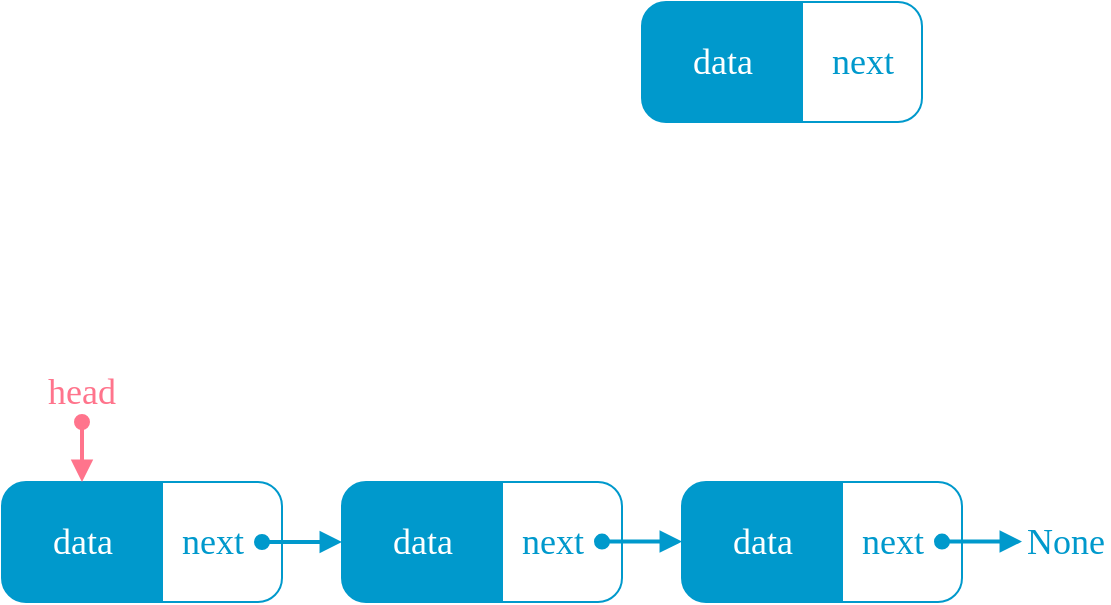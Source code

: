 <mxfile version="26.0.16" pages="4">
  <diagram id="FsDaKxcGOqO5dhoKak5p" name="Node and linked list">
    <mxGraphModel dx="864" dy="632" grid="1" gridSize="10" guides="1" tooltips="1" connect="1" arrows="1" fold="1" page="1" pageScale="1" pageWidth="850" pageHeight="1100" math="0" shadow="0">
      <root>
        <mxCell id="GrmzDp3g-79W7xzoLZHl-0" />
        <mxCell id="GrmzDp3g-79W7xzoLZHl-1" parent="GrmzDp3g-79W7xzoLZHl-0" />
        <mxCell id="KsdpEqnY9Lep3LnOz6BP-6" value="data" style="verticalLabelPosition=middle;verticalAlign=middle;html=1;shape=mxgraph.basic.rect;fillColor2=none;strokeWidth=1;size=12;indent=5;rectStyle=square;topLeftStyle=rounded;bottomLeftStyle=rounded;fillColor=#0099CC;horizontal=1;labelPosition=center;align=center;fontSize=18;fontFamily=Consolas;fontColor=#FFFFFF;strokeColor=#0099CC;" parent="GrmzDp3g-79W7xzoLZHl-1" vertex="1">
          <mxGeometry x="400" y="60" width="80" height="60" as="geometry" />
        </mxCell>
        <mxCell id="2LGOiomjndFYRrt-GHOs-0" value="next" style="verticalLabelPosition=middle;verticalAlign=middle;html=1;shape=mxgraph.basic.rect;fillColor2=none;strokeWidth=1;size=12;indent=5;rectStyle=square;topLeftStyle=default;bottomLeftStyle=default;fillColor=none;horizontal=1;labelPosition=center;align=center;fontSize=18;fontFamily=Consolas;fontColor=#0099CC;strokeColor=#0099CC;topRightStyle=rounded;bottomRightStyle=rounded;" parent="GrmzDp3g-79W7xzoLZHl-1" vertex="1">
          <mxGeometry x="480" y="60" width="60" height="60" as="geometry" />
        </mxCell>
        <mxCell id="U_qVLmkbL9m9wkv_QjHE-0" value="data" style="verticalLabelPosition=middle;verticalAlign=middle;html=1;shape=mxgraph.basic.rect;fillColor2=none;strokeWidth=1;size=12;indent=5;rectStyle=square;topLeftStyle=rounded;bottomLeftStyle=rounded;fillColor=#0099CC;horizontal=1;labelPosition=center;align=center;fontSize=18;fontFamily=consolas;fontColor=#FFFFFF;strokeColor=#0099CC;" vertex="1" parent="GrmzDp3g-79W7xzoLZHl-1">
          <mxGeometry x="80" y="300" width="80" height="60" as="geometry" />
        </mxCell>
        <mxCell id="U_qVLmkbL9m9wkv_QjHE-1" value="next" style="verticalLabelPosition=middle;verticalAlign=middle;html=1;shape=mxgraph.basic.rect;fillColor2=none;strokeWidth=1;size=12;indent=5;rectStyle=square;topLeftStyle=default;bottomLeftStyle=default;fillColor=none;horizontal=1;labelPosition=center;align=center;fontSize=18;fontFamily=consolas;fontColor=#0099CC;strokeColor=#0099CC;topRightStyle=rounded;bottomRightStyle=rounded;textDirection=ltr;spacingLeft=-10;" vertex="1" parent="GrmzDp3g-79W7xzoLZHl-1">
          <mxGeometry x="160" y="300" width="60" height="60" as="geometry" />
        </mxCell>
        <mxCell id="U_qVLmkbL9m9wkv_QjHE-2" value="data" style="verticalLabelPosition=middle;verticalAlign=middle;html=1;shape=mxgraph.basic.rect;fillColor2=none;strokeWidth=1;size=12;indent=5;rectStyle=square;topLeftStyle=rounded;bottomLeftStyle=rounded;fillColor=#0099CC;horizontal=1;labelPosition=center;align=center;fontSize=18;fontFamily=consolas;fontColor=#FFFFFF;strokeColor=#0099CC;" vertex="1" parent="GrmzDp3g-79W7xzoLZHl-1">
          <mxGeometry x="250" y="300" width="80" height="60" as="geometry" />
        </mxCell>
        <mxCell id="U_qVLmkbL9m9wkv_QjHE-3" value="next" style="verticalLabelPosition=middle;verticalAlign=middle;html=1;shape=mxgraph.basic.rect;fillColor2=none;strokeWidth=1;size=12;indent=5;rectStyle=square;topLeftStyle=default;bottomLeftStyle=default;fillColor=none;horizontal=1;labelPosition=center;align=center;fontSize=18;fontFamily=consolas;fontColor=#0099CC;strokeColor=#0099CC;topRightStyle=rounded;bottomRightStyle=rounded;spacingLeft=-10;" vertex="1" parent="GrmzDp3g-79W7xzoLZHl-1">
          <mxGeometry x="330" y="300" width="60" height="60" as="geometry" />
        </mxCell>
        <mxCell id="U_qVLmkbL9m9wkv_QjHE-4" value="data" style="verticalLabelPosition=middle;verticalAlign=middle;html=1;shape=mxgraph.basic.rect;fillColor2=none;strokeWidth=1;size=12;indent=5;rectStyle=square;topLeftStyle=rounded;bottomLeftStyle=rounded;fillColor=#0099CC;horizontal=1;labelPosition=center;align=center;fontSize=18;fontFamily=consolas;fontColor=#FFFFFF;strokeColor=#0099CC;" vertex="1" parent="GrmzDp3g-79W7xzoLZHl-1">
          <mxGeometry x="420" y="300" width="80" height="60" as="geometry" />
        </mxCell>
        <mxCell id="U_qVLmkbL9m9wkv_QjHE-5" value="next" style="verticalLabelPosition=middle;verticalAlign=middle;html=1;shape=mxgraph.basic.rect;fillColor2=none;strokeWidth=1;size=12;indent=5;rectStyle=square;topLeftStyle=default;bottomLeftStyle=default;fillColor=none;horizontal=1;labelPosition=center;align=center;fontSize=18;fontFamily=consolas;fontColor=#0099CC;strokeColor=#0099CC;topRightStyle=rounded;bottomRightStyle=rounded;spacingLeft=-10;" vertex="1" parent="GrmzDp3g-79W7xzoLZHl-1">
          <mxGeometry x="500" y="300" width="60" height="60" as="geometry" />
        </mxCell>
        <mxCell id="U_qVLmkbL9m9wkv_QjHE-6" value="" style="endArrow=block;html=1;rounded=0;fontFamily=consolas;fontSize=18;fontColor=#FFFFFF;strokeColor=#0099CC;endFill=1;strokeWidth=2;startArrow=oval;startFill=1;shadow=0;labelBackgroundColor=#5B9BD5;" edge="1" parent="GrmzDp3g-79W7xzoLZHl-1">
          <mxGeometry width="50" height="50" relative="1" as="geometry">
            <mxPoint x="210" y="330" as="sourcePoint" />
            <mxPoint x="250" y="330" as="targetPoint" />
          </mxGeometry>
        </mxCell>
        <mxCell id="U_qVLmkbL9m9wkv_QjHE-7" value="" style="endArrow=block;html=1;rounded=0;fontFamily=consolas;fontSize=18;fontColor=#FFFFFF;strokeColor=#0099CC;endFill=1;strokeWidth=2;startArrow=oval;startFill=1;shadow=0;labelBackgroundColor=#5B9BD5;" edge="1" parent="GrmzDp3g-79W7xzoLZHl-1">
          <mxGeometry width="50" height="50" relative="1" as="geometry">
            <mxPoint x="380" y="329.8" as="sourcePoint" />
            <mxPoint x="420" y="329.8" as="targetPoint" />
          </mxGeometry>
        </mxCell>
        <mxCell id="U_qVLmkbL9m9wkv_QjHE-8" value="" style="endArrow=block;html=1;rounded=0;fontFamily=consolas;fontSize=18;fontColor=#FFFFFF;strokeColor=#0099CC;endFill=1;strokeWidth=2;startArrow=oval;startFill=1;shadow=0;labelBackgroundColor=#5B9BD5;" edge="1" parent="GrmzDp3g-79W7xzoLZHl-1">
          <mxGeometry width="50" height="50" relative="1" as="geometry">
            <mxPoint x="550" y="329.8" as="sourcePoint" />
            <mxPoint x="590" y="329.8" as="targetPoint" />
          </mxGeometry>
        </mxCell>
        <mxCell id="U_qVLmkbL9m9wkv_QjHE-9" value="head" style="rounded=1;whiteSpace=wrap;html=1;strokeColor=none;fillColor=none;fontFamily=consolas;fontColor=#FF748C;fontSize=18;" vertex="1" parent="GrmzDp3g-79W7xzoLZHl-1">
          <mxGeometry x="90" y="240" width="60" height="30" as="geometry" />
        </mxCell>
        <mxCell id="U_qVLmkbL9m9wkv_QjHE-10" value="" style="endArrow=block;html=1;rounded=0;fontFamily=consolas;fontSize=18;fontColor=#FFFFFF;strokeColor=#FF748C;exitX=0.5;exitY=1;exitDx=0;exitDy=0;endFill=1;strokeWidth=2;startArrow=oval;startFill=1;entryX=0.5;entryY=0;entryDx=0;entryDy=0;entryPerimeter=0;" edge="1" parent="GrmzDp3g-79W7xzoLZHl-1" source="U_qVLmkbL9m9wkv_QjHE-9">
          <mxGeometry width="50" height="50" relative="1" as="geometry">
            <mxPoint x="91.663" y="265.66" as="sourcePoint" />
            <mxPoint x="120" y="300" as="targetPoint" />
          </mxGeometry>
        </mxCell>
        <mxCell id="U_qVLmkbL9m9wkv_QjHE-11" value="None" style="strokeWidth=1;html=1;shadow=0;dashed=0;shape=mxgraph.ios.iTextInput;strokeColor=none;buttonText=;fontSize=18;whiteSpace=wrap;align=center;comic=0;fontFamily=consolas;fillColor=none;fontColor=#0099CC;" vertex="1" parent="GrmzDp3g-79W7xzoLZHl-1">
          <mxGeometry x="590" y="322.5" width="43.5" height="15" as="geometry" />
        </mxCell>
      </root>
    </mxGraphModel>
  </diagram>
  <diagram name="Init linked-list" id="4HUI7F6O4UtOAUeIY0iH">
    <mxGraphModel dx="1037" dy="758" grid="1" gridSize="10" guides="1" tooltips="1" connect="1" arrows="1" fold="1" page="1" pageScale="1" pageWidth="850" pageHeight="1100" math="0" shadow="0">
      <root>
        <mxCell id="_MZj7EM6Fi28_cPoeGnT-0" />
        <mxCell id="_MZj7EM6Fi28_cPoeGnT-1" parent="_MZj7EM6Fi28_cPoeGnT-0" />
        <mxCell id="KtwoPPnOPcI02ZuWlGR8-36" value="&lt;font face=&quot;Segoe UI Variable Display&quot;&gt;&#39;o&#39;&lt;/font&gt;" style="verticalLabelPosition=middle;verticalAlign=middle;html=1;shape=mxgraph.basic.rect;fillColor2=none;strokeWidth=1;size=12;indent=5;rectStyle=square;topLeftStyle=rounded;bottomLeftStyle=rounded;fillColor=#0099CC;horizontal=1;labelPosition=center;align=center;fontSize=18;fontFamily=Consolas;fontColor=#FFFFFF;strokeColor=#0099CC;" parent="_MZj7EM6Fi28_cPoeGnT-1" vertex="1">
          <mxGeometry x="36.75" y="620" width="70" height="60" as="geometry" />
        </mxCell>
        <mxCell id="KtwoPPnOPcI02ZuWlGR8-37" value="" style="verticalLabelPosition=middle;verticalAlign=middle;html=1;shape=mxgraph.basic.rect;fillColor2=none;strokeWidth=1;size=12;indent=5;rectStyle=square;topLeftStyle=default;bottomLeftStyle=default;fillColor=none;horizontal=1;labelPosition=center;align=center;fontSize=18;fontFamily=Consolas;fontColor=#5B9BD5;strokeColor=#0099CC;topRightStyle=rounded;bottomRightStyle=rounded;textDirection=ltr;spacingLeft=-10;" parent="_MZj7EM6Fi28_cPoeGnT-1" vertex="1">
          <mxGeometry x="106.75" y="620" width="40" height="60" as="geometry" />
        </mxCell>
        <mxCell id="KtwoPPnOPcI02ZuWlGR8-38" value="" style="endArrow=block;html=1;rounded=0;fontFamily=Consolas;fontSize=18;fontColor=#FFFFFF;strokeColor=#0099CC;endFill=1;strokeWidth=2;startArrow=oval;startFill=1;shadow=0;labelBackgroundColor=#5B9BD5;entryX=-0.005;entryY=0.498;entryDx=0;entryDy=0;entryPerimeter=0;" parent="_MZj7EM6Fi28_cPoeGnT-1" target="KtwoPPnOPcI02ZuWlGR8-41" edge="1">
          <mxGeometry width="50" height="50" relative="1" as="geometry">
            <mxPoint x="126.75" y="650" as="sourcePoint" />
            <mxPoint x="178.685" y="649.94" as="targetPoint" />
          </mxGeometry>
        </mxCell>
        <mxCell id="KtwoPPnOPcI02ZuWlGR8-39" value="head" style="rounded=1;whiteSpace=wrap;html=1;strokeColor=none;fillColor=none;fontFamily=Consolas;fontColor=#00FF80;fontSize=18;" parent="_MZj7EM6Fi28_cPoeGnT-1" vertex="1">
          <mxGeometry x="41.75" y="560" width="60" height="30" as="geometry" />
        </mxCell>
        <mxCell id="KtwoPPnOPcI02ZuWlGR8-40" value="" style="endArrow=block;html=1;rounded=0;fontFamily=Consolas;fontSize=18;fontColor=#00FF80;strokeColor=#00FF80;exitX=0.5;exitY=1;exitDx=0;exitDy=0;endFill=1;strokeWidth=2;startArrow=oval;startFill=1;entryX=0.5;entryY=0;entryDx=0;entryDy=0;entryPerimeter=0;" parent="_MZj7EM6Fi28_cPoeGnT-1" source="KtwoPPnOPcI02ZuWlGR8-39" edge="1">
          <mxGeometry width="50" height="50" relative="1" as="geometry">
            <mxPoint x="43.413" y="585.66" as="sourcePoint" />
            <mxPoint x="71.75" y="620.0" as="targetPoint" />
          </mxGeometry>
        </mxCell>
        <mxCell id="KtwoPPnOPcI02ZuWlGR8-41" value="&lt;font face=&quot;Segoe UI Variable Display&quot;&gt;&#39;l&#39;&lt;/font&gt;" style="verticalLabelPosition=middle;verticalAlign=middle;html=1;shape=mxgraph.basic.rect;fillColor2=none;strokeWidth=1;size=12;indent=5;rectStyle=square;topLeftStyle=rounded;bottomLeftStyle=rounded;fillColor=#0099CC;horizontal=1;labelPosition=center;align=center;fontSize=18;fontFamily=Consolas;fontColor=#FFFFFF;strokeColor=#0099CC;" parent="_MZj7EM6Fi28_cPoeGnT-1" vertex="1">
          <mxGeometry x="176.75" y="620" width="70" height="60" as="geometry" />
        </mxCell>
        <mxCell id="KtwoPPnOPcI02ZuWlGR8-42" value="" style="verticalLabelPosition=middle;verticalAlign=middle;html=1;shape=mxgraph.basic.rect;fillColor2=none;strokeWidth=1;size=12;indent=5;rectStyle=square;topLeftStyle=default;bottomLeftStyle=default;fillColor=none;horizontal=1;labelPosition=center;align=center;fontSize=18;fontFamily=Consolas;fontColor=#5B9BD5;strokeColor=#0099CC;topRightStyle=rounded;bottomRightStyle=rounded;textDirection=ltr;spacingLeft=-10;" parent="_MZj7EM6Fi28_cPoeGnT-1" vertex="1">
          <mxGeometry x="246.75" y="620" width="40" height="60" as="geometry" />
        </mxCell>
        <mxCell id="KtwoPPnOPcI02ZuWlGR8-43" value="" style="endArrow=block;html=1;rounded=0;fontFamily=Consolas;fontSize=18;fontColor=#FFFFFF;strokeColor=#0099CC;endFill=1;strokeWidth=2;startArrow=oval;startFill=1;shadow=0;labelBackgroundColor=#5B9BD5;entryX=0.006;entryY=0.499;entryDx=0;entryDy=0;entryPerimeter=0;" parent="_MZj7EM6Fi28_cPoeGnT-1" target="KtwoPPnOPcI02ZuWlGR8-47" edge="1">
          <mxGeometry width="50" height="50" relative="1" as="geometry">
            <mxPoint x="266.75" y="650" as="sourcePoint" />
            <mxPoint x="318.685" y="649.94" as="targetPoint" />
          </mxGeometry>
        </mxCell>
        <mxCell id="KtwoPPnOPcI02ZuWlGR8-44" value="second_node" style="rounded=1;whiteSpace=wrap;html=1;strokeColor=none;fillColor=none;fontFamily=Consolas;fontColor=#FF8433;fontSize=18;" parent="_MZj7EM6Fi28_cPoeGnT-1" vertex="1">
          <mxGeometry x="181.75" y="560" width="60" height="30" as="geometry" />
        </mxCell>
        <mxCell id="KtwoPPnOPcI02ZuWlGR8-45" value="" style="endArrow=block;html=1;rounded=0;fontFamily=Consolas;fontSize=18;fontColor=#FFFFFF;strokeColor=#FF8433;exitX=0.5;exitY=1;exitDx=0;exitDy=0;endFill=1;strokeWidth=2;startArrow=oval;startFill=1;entryX=0.5;entryY=0;entryDx=0;entryDy=0;entryPerimeter=0;" parent="_MZj7EM6Fi28_cPoeGnT-1" source="KtwoPPnOPcI02ZuWlGR8-44" edge="1">
          <mxGeometry width="50" height="50" relative="1" as="geometry">
            <mxPoint x="183.413" y="585.66" as="sourcePoint" />
            <mxPoint x="211.75" y="620.0" as="targetPoint" />
          </mxGeometry>
        </mxCell>
        <mxCell id="KtwoPPnOPcI02ZuWlGR8-47" value="&lt;font face=&quot;Segoe UI Variable Display&quot;&gt;&#39;d&#39;&lt;/font&gt;" style="verticalLabelPosition=middle;verticalAlign=middle;html=1;shape=mxgraph.basic.rect;fillColor2=none;strokeWidth=1;size=12;indent=5;rectStyle=square;topLeftStyle=rounded;bottomLeftStyle=rounded;fillColor=#0099CC;horizontal=1;labelPosition=center;align=center;fontSize=18;fontFamily=Consolas;fontColor=#FFFFFF;strokeColor=#0099CC;" parent="_MZj7EM6Fi28_cPoeGnT-1" vertex="1">
          <mxGeometry x="318.25" y="620" width="70" height="60" as="geometry" />
        </mxCell>
        <mxCell id="KtwoPPnOPcI02ZuWlGR8-48" value="" style="verticalLabelPosition=middle;verticalAlign=middle;html=1;shape=mxgraph.basic.rect;fillColor2=none;strokeWidth=1;size=12;indent=5;rectStyle=square;topLeftStyle=default;bottomLeftStyle=default;fillColor=none;horizontal=1;labelPosition=center;align=center;fontSize=18;fontFamily=Consolas;fontColor=#5B9BD5;strokeColor=#0099CC;topRightStyle=rounded;bottomRightStyle=rounded;textDirection=ltr;spacingLeft=-10;" parent="_MZj7EM6Fi28_cPoeGnT-1" vertex="1">
          <mxGeometry x="388.25" y="620" width="40" height="60" as="geometry" />
        </mxCell>
        <mxCell id="KtwoPPnOPcI02ZuWlGR8-49" value="" style="endArrow=block;html=1;rounded=0;fontFamily=Consolas;fontSize=18;fontColor=#FFFFFF;strokeColor=#0099CC;endFill=1;strokeWidth=2;startArrow=oval;startFill=1;shadow=0;labelBackgroundColor=#5B9BD5;entryX=0.01;entryY=0.496;entryDx=0;entryDy=0;entryPerimeter=0;" parent="_MZj7EM6Fi28_cPoeGnT-1" target="KtwoPPnOPcI02ZuWlGR8-52" edge="1">
          <mxGeometry width="50" height="50" relative="1" as="geometry">
            <mxPoint x="408.25" y="650" as="sourcePoint" />
            <mxPoint x="448.25" y="650.0" as="targetPoint" />
          </mxGeometry>
        </mxCell>
        <mxCell id="KtwoPPnOPcI02ZuWlGR8-50" value="third_node&lt;br&gt;" style="rounded=1;whiteSpace=wrap;html=1;strokeColor=none;fillColor=none;fontFamily=Consolas;fontColor=#FF8433;fontSize=18;" parent="_MZj7EM6Fi28_cPoeGnT-1" vertex="1">
          <mxGeometry x="323.25" y="560" width="60" height="30" as="geometry" />
        </mxCell>
        <mxCell id="KtwoPPnOPcI02ZuWlGR8-51" value="" style="endArrow=block;html=1;rounded=0;fontFamily=Consolas;fontSize=18;fontColor=#FFFFFF;strokeColor=#FF8433;exitX=0.5;exitY=1;exitDx=0;exitDy=0;endFill=1;strokeWidth=2;startArrow=oval;startFill=1;entryX=0.5;entryY=0;entryDx=0;entryDy=0;entryPerimeter=0;" parent="_MZj7EM6Fi28_cPoeGnT-1" source="KtwoPPnOPcI02ZuWlGR8-50" edge="1">
          <mxGeometry width="50" height="50" relative="1" as="geometry">
            <mxPoint x="324.913" y="585.66" as="sourcePoint" />
            <mxPoint x="353.25" y="620" as="targetPoint" />
          </mxGeometry>
        </mxCell>
        <mxCell id="KtwoPPnOPcI02ZuWlGR8-52" value="None" style="strokeWidth=1;html=1;shadow=0;dashed=0;shape=mxgraph.ios.iTextInput;strokeColor=none;buttonText=;fontSize=18;whiteSpace=wrap;align=center;comic=0;fontFamily=Consolas;fillColor=none;fontColor=#FF0000;" parent="_MZj7EM6Fi28_cPoeGnT-1" vertex="1">
          <mxGeometry x="459.75" y="642.5" width="43.5" height="15" as="geometry" />
        </mxCell>
        <mxCell id="8d06ynmxxHl7dnQFTacu-0" value="&lt;font face=&quot;Segoe UI Variable Display&quot;&gt;&#39;o&#39;&lt;/font&gt;" style="verticalLabelPosition=middle;verticalAlign=middle;html=1;shape=mxgraph.basic.rect;fillColor2=none;strokeWidth=1;size=12;indent=5;rectStyle=square;topLeftStyle=rounded;bottomLeftStyle=rounded;fillColor=#0099CC;horizontal=1;labelPosition=center;align=center;fontSize=18;fontFamily=Consolas;fontColor=#FFFFFF;strokeColor=#0099CC;" parent="_MZj7EM6Fi28_cPoeGnT-1" vertex="1">
          <mxGeometry x="40" y="100" width="70" height="60" as="geometry" />
        </mxCell>
        <mxCell id="8d06ynmxxHl7dnQFTacu-1" value="" style="verticalLabelPosition=middle;verticalAlign=middle;html=1;shape=mxgraph.basic.rect;fillColor2=none;strokeWidth=1;size=12;indent=5;rectStyle=square;topLeftStyle=default;bottomLeftStyle=default;fillColor=none;horizontal=1;labelPosition=center;align=center;fontSize=18;fontFamily=Consolas;fontColor=#5B9BD5;strokeColor=#0099CC;topRightStyle=rounded;bottomRightStyle=rounded;textDirection=ltr;spacingLeft=-10;" parent="_MZj7EM6Fi28_cPoeGnT-1" vertex="1">
          <mxGeometry x="110" y="100" width="40" height="60" as="geometry" />
        </mxCell>
        <mxCell id="8d06ynmxxHl7dnQFTacu-2" value="" style="endArrow=block;html=1;rounded=0;fontFamily=Consolas;fontSize=18;fontColor=#FFFFFF;strokeColor=#0099CC;endFill=1;strokeWidth=2;startArrow=oval;startFill=1;shadow=0;labelBackgroundColor=#5B9BD5;entryX=0.01;entryY=0.496;entryDx=0;entryDy=0;entryPerimeter=0;" parent="_MZj7EM6Fi28_cPoeGnT-1" target="8d06ynmxxHl7dnQFTacu-5" edge="1">
          <mxGeometry width="50" height="50" relative="1" as="geometry">
            <mxPoint x="130" y="130.0" as="sourcePoint" />
            <mxPoint x="170" y="130.0" as="targetPoint" />
          </mxGeometry>
        </mxCell>
        <mxCell id="8d06ynmxxHl7dnQFTacu-3" value="first_node" style="rounded=1;whiteSpace=wrap;html=1;strokeColor=none;fillColor=none;fontFamily=Consolas;fontColor=#FF8433;fontSize=18;" parent="_MZj7EM6Fi28_cPoeGnT-1" vertex="1">
          <mxGeometry x="45" y="40" width="60" height="30" as="geometry" />
        </mxCell>
        <mxCell id="8d06ynmxxHl7dnQFTacu-4" value="" style="endArrow=block;html=1;rounded=0;fontFamily=Consolas;fontSize=18;fontColor=#FFFFFF;strokeColor=#FF8433;exitX=0.5;exitY=1;exitDx=0;exitDy=0;endFill=1;strokeWidth=2;startArrow=oval;startFill=1;entryX=0.5;entryY=0;entryDx=0;entryDy=0;entryPerimeter=0;" parent="_MZj7EM6Fi28_cPoeGnT-1" source="8d06ynmxxHl7dnQFTacu-3" edge="1">
          <mxGeometry width="50" height="50" relative="1" as="geometry">
            <mxPoint x="46.663" y="65.66" as="sourcePoint" />
            <mxPoint x="75" y="100.0" as="targetPoint" />
          </mxGeometry>
        </mxCell>
        <mxCell id="8d06ynmxxHl7dnQFTacu-5" value="None" style="strokeWidth=1;html=1;shadow=0;dashed=0;shape=mxgraph.ios.iTextInput;strokeColor=none;buttonText=;fontSize=18;whiteSpace=wrap;align=center;comic=0;fontFamily=Consolas;fillColor=none;fontColor=#FF0000;" parent="_MZj7EM6Fi28_cPoeGnT-1" vertex="1">
          <mxGeometry x="181.5" y="122.5" width="43.5" height="15" as="geometry" />
        </mxCell>
        <mxCell id="8d06ynmxxHl7dnQFTacu-6" value="&lt;font face=&quot;Segoe UI Variable Display&quot;&gt;&#39;l&#39;&lt;/font&gt;" style="verticalLabelPosition=middle;verticalAlign=middle;html=1;shape=mxgraph.basic.rect;fillColor2=none;strokeWidth=1;size=12;indent=5;rectStyle=square;topLeftStyle=rounded;bottomLeftStyle=rounded;fillColor=#0099CC;horizontal=1;labelPosition=center;align=center;fontSize=18;fontFamily=Consolas;fontColor=#FFFFFF;strokeColor=#0099CC;" parent="_MZj7EM6Fi28_cPoeGnT-1" vertex="1">
          <mxGeometry x="280" y="100" width="70" height="60" as="geometry" />
        </mxCell>
        <mxCell id="8d06ynmxxHl7dnQFTacu-7" value="" style="verticalLabelPosition=middle;verticalAlign=middle;html=1;shape=mxgraph.basic.rect;fillColor2=none;strokeWidth=1;size=12;indent=5;rectStyle=square;topLeftStyle=default;bottomLeftStyle=default;fillColor=none;horizontal=1;labelPosition=center;align=center;fontSize=18;fontFamily=Consolas;fontColor=#5B9BD5;strokeColor=#0099CC;topRightStyle=rounded;bottomRightStyle=rounded;textDirection=ltr;spacingLeft=-10;" parent="_MZj7EM6Fi28_cPoeGnT-1" vertex="1">
          <mxGeometry x="350" y="100" width="40" height="60" as="geometry" />
        </mxCell>
        <mxCell id="8d06ynmxxHl7dnQFTacu-8" value="" style="endArrow=block;html=1;rounded=0;fontFamily=Consolas;fontSize=18;fontColor=#FFFFFF;strokeColor=#0099CC;endFill=1;strokeWidth=2;startArrow=oval;startFill=1;shadow=0;labelBackgroundColor=#5B9BD5;entryX=0.01;entryY=0.496;entryDx=0;entryDy=0;entryPerimeter=0;" parent="_MZj7EM6Fi28_cPoeGnT-1" target="8d06ynmxxHl7dnQFTacu-11" edge="1">
          <mxGeometry width="50" height="50" relative="1" as="geometry">
            <mxPoint x="370.0" y="130" as="sourcePoint" />
            <mxPoint x="410" y="130.0" as="targetPoint" />
          </mxGeometry>
        </mxCell>
        <mxCell id="8d06ynmxxHl7dnQFTacu-9" value="second_node" style="rounded=1;whiteSpace=wrap;html=1;strokeColor=none;fillColor=none;fontFamily=Consolas;fontColor=#FF8433;fontSize=18;" parent="_MZj7EM6Fi28_cPoeGnT-1" vertex="1">
          <mxGeometry x="285" y="40" width="60" height="30" as="geometry" />
        </mxCell>
        <mxCell id="8d06ynmxxHl7dnQFTacu-10" value="" style="endArrow=block;html=1;rounded=0;fontFamily=Consolas;fontSize=18;fontColor=#FFFFFF;strokeColor=#FF8433;exitX=0.5;exitY=1;exitDx=0;exitDy=0;endFill=1;strokeWidth=2;startArrow=oval;startFill=1;entryX=0.5;entryY=0;entryDx=0;entryDy=0;entryPerimeter=0;" parent="_MZj7EM6Fi28_cPoeGnT-1" source="8d06ynmxxHl7dnQFTacu-9" edge="1">
          <mxGeometry width="50" height="50" relative="1" as="geometry">
            <mxPoint x="286.663" y="65.66" as="sourcePoint" />
            <mxPoint x="315" y="100" as="targetPoint" />
          </mxGeometry>
        </mxCell>
        <mxCell id="8d06ynmxxHl7dnQFTacu-11" value="None" style="strokeWidth=1;html=1;shadow=0;dashed=0;shape=mxgraph.ios.iTextInput;strokeColor=none;buttonText=;fontSize=18;whiteSpace=wrap;align=center;comic=0;fontFamily=Consolas;fillColor=none;fontColor=#FF0000;" parent="_MZj7EM6Fi28_cPoeGnT-1" vertex="1">
          <mxGeometry x="421.5" y="122.5" width="43.5" height="15" as="geometry" />
        </mxCell>
        <mxCell id="8d06ynmxxHl7dnQFTacu-12" value="&lt;font face=&quot;Segoe UI Variable Display&quot;&gt;&#39;d&#39;&lt;/font&gt;" style="verticalLabelPosition=middle;verticalAlign=middle;html=1;shape=mxgraph.basic.rect;fillColor2=none;strokeWidth=1;size=12;indent=5;rectStyle=square;topLeftStyle=rounded;bottomLeftStyle=rounded;fillColor=#0099CC;horizontal=1;labelPosition=center;align=center;fontSize=18;fontFamily=Consolas;fontColor=#FFFFFF;strokeColor=#0099CC;" parent="_MZj7EM6Fi28_cPoeGnT-1" vertex="1">
          <mxGeometry x="520" y="100" width="70" height="60" as="geometry" />
        </mxCell>
        <mxCell id="8d06ynmxxHl7dnQFTacu-13" value="" style="verticalLabelPosition=middle;verticalAlign=middle;html=1;shape=mxgraph.basic.rect;fillColor2=none;strokeWidth=1;size=12;indent=5;rectStyle=square;topLeftStyle=default;bottomLeftStyle=default;fillColor=none;horizontal=1;labelPosition=center;align=center;fontSize=18;fontFamily=Consolas;fontColor=#5B9BD5;strokeColor=#0099CC;topRightStyle=rounded;bottomRightStyle=rounded;textDirection=ltr;spacingLeft=-10;" parent="_MZj7EM6Fi28_cPoeGnT-1" vertex="1">
          <mxGeometry x="590" y="100" width="40" height="60" as="geometry" />
        </mxCell>
        <mxCell id="8d06ynmxxHl7dnQFTacu-14" value="" style="endArrow=block;html=1;rounded=0;fontFamily=Consolas;fontSize=18;fontColor=#FFFFFF;strokeColor=#0099CC;endFill=1;strokeWidth=2;startArrow=oval;startFill=1;shadow=0;labelBackgroundColor=#5B9BD5;entryX=0.01;entryY=0.496;entryDx=0;entryDy=0;entryPerimeter=0;" parent="_MZj7EM6Fi28_cPoeGnT-1" target="8d06ynmxxHl7dnQFTacu-17" edge="1">
          <mxGeometry width="50" height="50" relative="1" as="geometry">
            <mxPoint x="610.0" y="130" as="sourcePoint" />
            <mxPoint x="650" y="130.0" as="targetPoint" />
          </mxGeometry>
        </mxCell>
        <mxCell id="8d06ynmxxHl7dnQFTacu-15" value="third_node" style="rounded=1;whiteSpace=wrap;html=1;strokeColor=none;fillColor=none;fontFamily=Consolas;fontColor=#FF8433;fontSize=18;" parent="_MZj7EM6Fi28_cPoeGnT-1" vertex="1">
          <mxGeometry x="525" y="40" width="60" height="30" as="geometry" />
        </mxCell>
        <mxCell id="8d06ynmxxHl7dnQFTacu-16" value="" style="endArrow=block;html=1;rounded=0;fontFamily=Consolas;fontSize=18;fontColor=#FFFFFF;strokeColor=#FF8433;exitX=0.5;exitY=1;exitDx=0;exitDy=0;endFill=1;strokeWidth=2;startArrow=oval;startFill=1;entryX=0.5;entryY=0;entryDx=0;entryDy=0;entryPerimeter=0;" parent="_MZj7EM6Fi28_cPoeGnT-1" source="8d06ynmxxHl7dnQFTacu-15" edge="1">
          <mxGeometry width="50" height="50" relative="1" as="geometry">
            <mxPoint x="526.663" y="65.66" as="sourcePoint" />
            <mxPoint x="555" y="100" as="targetPoint" />
          </mxGeometry>
        </mxCell>
        <mxCell id="8d06ynmxxHl7dnQFTacu-17" value="None" style="strokeWidth=1;html=1;shadow=0;dashed=0;shape=mxgraph.ios.iTextInput;strokeColor=none;buttonText=;fontSize=18;whiteSpace=wrap;align=center;comic=0;fontFamily=Consolas;fillColor=none;fontColor=#FF0000;" parent="_MZj7EM6Fi28_cPoeGnT-1" vertex="1">
          <mxGeometry x="661.5" y="122.5" width="43.5" height="15" as="geometry" />
        </mxCell>
        <mxCell id="ZldVNipUa5ulKOVYu2GO-1" value="head" style="rounded=1;whiteSpace=wrap;html=1;strokeColor=none;fillColor=none;fontFamily=Consolas;fontColor=#00FF80;fontSize=18;" parent="_MZj7EM6Fi28_cPoeGnT-1" vertex="1">
          <mxGeometry x="60" y="277.5" width="60" height="30" as="geometry" />
        </mxCell>
        <mxCell id="ZldVNipUa5ulKOVYu2GO-2" value="" style="endArrow=block;html=1;rounded=0;fontFamily=Consolas;fontSize=18;fontColor=#00FF80;strokeColor=#00FF80;exitX=0.5;exitY=1;exitDx=0;exitDy=0;endFill=1;strokeWidth=2;startArrow=oval;startFill=1;" parent="_MZj7EM6Fi28_cPoeGnT-1" source="ZldVNipUa5ulKOVYu2GO-1" edge="1">
          <mxGeometry width="50" height="50" relative="1" as="geometry">
            <mxPoint x="61.663" y="303.16" as="sourcePoint" />
            <mxPoint x="120" y="330" as="targetPoint" />
          </mxGeometry>
        </mxCell>
        <mxCell id="ZldVNipUa5ulKOVYu2GO-3" value="&lt;font face=&quot;Segoe UI Variable Display&quot;&gt;&#39;o&#39;&lt;/font&gt;" style="verticalLabelPosition=middle;verticalAlign=middle;html=1;shape=mxgraph.basic.rect;fillColor2=none;strokeWidth=1;size=12;indent=5;rectStyle=square;topLeftStyle=rounded;bottomLeftStyle=rounded;fillColor=#0099CC;horizontal=1;labelPosition=center;align=center;fontSize=18;fontFamily=Consolas;fontColor=#FFFFFF;strokeColor=#0099CC;" parent="_MZj7EM6Fi28_cPoeGnT-1" vertex="1">
          <mxGeometry x="122.5" y="300" width="70" height="60" as="geometry" />
        </mxCell>
        <mxCell id="ZldVNipUa5ulKOVYu2GO-4" value="" style="verticalLabelPosition=middle;verticalAlign=middle;html=1;shape=mxgraph.basic.rect;fillColor2=none;strokeWidth=1;size=12;indent=5;rectStyle=square;topLeftStyle=default;bottomLeftStyle=default;fillColor=none;horizontal=1;labelPosition=center;align=center;fontSize=18;fontFamily=Consolas;fontColor=#5B9BD5;strokeColor=#0099CC;topRightStyle=rounded;bottomRightStyle=rounded;textDirection=ltr;spacingLeft=-10;" parent="_MZj7EM6Fi28_cPoeGnT-1" vertex="1">
          <mxGeometry x="192.5" y="300" width="40" height="60" as="geometry" />
        </mxCell>
        <mxCell id="ZldVNipUa5ulKOVYu2GO-5" value="" style="endArrow=block;html=1;rounded=0;fontFamily=Consolas;fontSize=18;fontColor=#FFFFFF;strokeColor=#0099CC;endFill=1;strokeWidth=2;startArrow=oval;startFill=1;shadow=0;labelBackgroundColor=#5B9BD5;entryX=0.01;entryY=0.496;entryDx=0;entryDy=0;entryPerimeter=0;" parent="_MZj7EM6Fi28_cPoeGnT-1" target="ZldVNipUa5ulKOVYu2GO-8" edge="1">
          <mxGeometry width="50" height="50" relative="1" as="geometry">
            <mxPoint x="212.5" y="330.0" as="sourcePoint" />
            <mxPoint x="252.5" y="330.0" as="targetPoint" />
          </mxGeometry>
        </mxCell>
        <mxCell id="ZldVNipUa5ulKOVYu2GO-6" value="first_node" style="rounded=1;whiteSpace=wrap;html=1;strokeColor=none;fillColor=none;fontFamily=Consolas;fontColor=#FF8433;fontSize=18;" parent="_MZj7EM6Fi28_cPoeGnT-1" vertex="1">
          <mxGeometry x="127.5" y="240" width="60" height="30" as="geometry" />
        </mxCell>
        <mxCell id="ZldVNipUa5ulKOVYu2GO-7" value="" style="endArrow=block;html=1;rounded=0;fontFamily=Consolas;fontSize=18;fontColor=#FFFFFF;strokeColor=#FF8433;exitX=0.5;exitY=1;exitDx=0;exitDy=0;endFill=1;strokeWidth=2;startArrow=oval;startFill=1;entryX=0.5;entryY=0;entryDx=0;entryDy=0;entryPerimeter=0;" parent="_MZj7EM6Fi28_cPoeGnT-1" source="ZldVNipUa5ulKOVYu2GO-6" edge="1">
          <mxGeometry width="50" height="50" relative="1" as="geometry">
            <mxPoint x="129.163" y="265.66" as="sourcePoint" />
            <mxPoint x="157.5" y="300.0" as="targetPoint" />
          </mxGeometry>
        </mxCell>
        <mxCell id="ZldVNipUa5ulKOVYu2GO-8" value="None" style="strokeWidth=1;html=1;shadow=0;dashed=0;shape=mxgraph.ios.iTextInput;strokeColor=none;buttonText=;fontSize=18;whiteSpace=wrap;align=center;comic=0;fontFamily=Consolas;fillColor=none;fontColor=#FF0000;" parent="_MZj7EM6Fi28_cPoeGnT-1" vertex="1">
          <mxGeometry x="264" y="322.5" width="43.5" height="15" as="geometry" />
        </mxCell>
        <mxCell id="ZldVNipUa5ulKOVYu2GO-9" value="&lt;font face=&quot;Segoe UI Variable Display&quot;&gt;&#39;o&#39;&lt;/font&gt;" style="verticalLabelPosition=middle;verticalAlign=middle;html=1;shape=mxgraph.basic.rect;fillColor2=none;strokeWidth=1;size=12;indent=5;rectStyle=square;topLeftStyle=rounded;bottomLeftStyle=rounded;fillColor=#0099CC;horizontal=1;labelPosition=center;align=center;fontSize=18;fontFamily=Consolas;fontColor=#FFFFFF;strokeColor=#0099CC;" parent="_MZj7EM6Fi28_cPoeGnT-1" vertex="1">
          <mxGeometry x="40" y="460" width="70" height="60" as="geometry" />
        </mxCell>
        <mxCell id="ZldVNipUa5ulKOVYu2GO-10" value="" style="verticalLabelPosition=middle;verticalAlign=middle;html=1;shape=mxgraph.basic.rect;fillColor2=none;strokeWidth=1;size=12;indent=5;rectStyle=square;topLeftStyle=default;bottomLeftStyle=default;fillColor=none;horizontal=1;labelPosition=center;align=center;fontSize=18;fontFamily=Consolas;fontColor=#5B9BD5;strokeColor=#0099CC;topRightStyle=rounded;bottomRightStyle=rounded;textDirection=ltr;spacingLeft=-10;" parent="_MZj7EM6Fi28_cPoeGnT-1" vertex="1">
          <mxGeometry x="110" y="460" width="40" height="60" as="geometry" />
        </mxCell>
        <mxCell id="ZldVNipUa5ulKOVYu2GO-11" value="" style="endArrow=block;html=1;rounded=0;fontFamily=Consolas;fontSize=18;fontColor=#FFFFFF;strokeColor=#0099CC;endFill=1;strokeWidth=2;startArrow=oval;startFill=1;shadow=0;labelBackgroundColor=#5B9BD5;entryX=-0.005;entryY=0.498;entryDx=0;entryDy=0;entryPerimeter=0;" parent="_MZj7EM6Fi28_cPoeGnT-1" target="ZldVNipUa5ulKOVYu2GO-14" edge="1">
          <mxGeometry width="50" height="50" relative="1" as="geometry">
            <mxPoint x="130.0" y="490" as="sourcePoint" />
            <mxPoint x="181.935" y="489.94" as="targetPoint" />
          </mxGeometry>
        </mxCell>
        <mxCell id="ZldVNipUa5ulKOVYu2GO-12" value="head" style="rounded=1;whiteSpace=wrap;html=1;strokeColor=none;fillColor=none;fontFamily=Consolas;fontColor=#00FF80;fontSize=18;" parent="_MZj7EM6Fi28_cPoeGnT-1" vertex="1">
          <mxGeometry x="45" y="400" width="60" height="30" as="geometry" />
        </mxCell>
        <mxCell id="ZldVNipUa5ulKOVYu2GO-13" value="" style="endArrow=block;html=1;rounded=0;fontFamily=Consolas;fontSize=18;fontColor=#00FF80;strokeColor=#00FF80;exitX=0.5;exitY=1;exitDx=0;exitDy=0;endFill=1;strokeWidth=2;startArrow=oval;startFill=1;entryX=0.5;entryY=0;entryDx=0;entryDy=0;entryPerimeter=0;" parent="_MZj7EM6Fi28_cPoeGnT-1" source="ZldVNipUa5ulKOVYu2GO-12" edge="1">
          <mxGeometry width="50" height="50" relative="1" as="geometry">
            <mxPoint x="46.663" y="425.66" as="sourcePoint" />
            <mxPoint x="75.0" y="460.0" as="targetPoint" />
          </mxGeometry>
        </mxCell>
        <mxCell id="ZldVNipUa5ulKOVYu2GO-14" value="&lt;font face=&quot;Segoe UI Variable Display&quot;&gt;&#39;l&#39;&lt;/font&gt;" style="verticalLabelPosition=middle;verticalAlign=middle;html=1;shape=mxgraph.basic.rect;fillColor2=none;strokeWidth=1;size=12;indent=5;rectStyle=square;topLeftStyle=rounded;bottomLeftStyle=rounded;fillColor=#0099CC;horizontal=1;labelPosition=center;align=center;fontSize=18;fontFamily=Consolas;fontColor=#FFFFFF;strokeColor=#0099CC;" parent="_MZj7EM6Fi28_cPoeGnT-1" vertex="1">
          <mxGeometry x="180" y="460" width="70" height="60" as="geometry" />
        </mxCell>
        <mxCell id="ZldVNipUa5ulKOVYu2GO-15" value="" style="verticalLabelPosition=middle;verticalAlign=middle;html=1;shape=mxgraph.basic.rect;fillColor2=none;strokeWidth=1;size=12;indent=5;rectStyle=square;topLeftStyle=default;bottomLeftStyle=default;fillColor=none;horizontal=1;labelPosition=center;align=center;fontSize=18;fontFamily=Consolas;fontColor=#5B9BD5;strokeColor=#0099CC;topRightStyle=rounded;bottomRightStyle=rounded;textDirection=ltr;spacingLeft=-10;" parent="_MZj7EM6Fi28_cPoeGnT-1" vertex="1">
          <mxGeometry x="250" y="460" width="40" height="60" as="geometry" />
        </mxCell>
        <mxCell id="ZldVNipUa5ulKOVYu2GO-16" value="" style="endArrow=block;html=1;rounded=0;fontFamily=Consolas;fontSize=18;fontColor=#FFFFFF;strokeColor=#0099CC;endFill=1;strokeWidth=2;startArrow=oval;startFill=1;shadow=0;labelBackgroundColor=#5B9BD5;entryX=0.006;entryY=0.499;entryDx=0;entryDy=0;entryPerimeter=0;" parent="_MZj7EM6Fi28_cPoeGnT-1" edge="1">
          <mxGeometry width="50" height="50" relative="1" as="geometry">
            <mxPoint x="270.0" y="490" as="sourcePoint" />
            <mxPoint x="322" y="490" as="targetPoint" />
          </mxGeometry>
        </mxCell>
        <mxCell id="ZldVNipUa5ulKOVYu2GO-17" value="second_node" style="rounded=1;whiteSpace=wrap;html=1;strokeColor=none;fillColor=none;fontFamily=Consolas;fontColor=#FF8433;fontSize=18;" parent="_MZj7EM6Fi28_cPoeGnT-1" vertex="1">
          <mxGeometry x="185" y="400" width="60" height="30" as="geometry" />
        </mxCell>
        <mxCell id="ZldVNipUa5ulKOVYu2GO-18" value="" style="endArrow=block;html=1;rounded=0;fontFamily=Consolas;fontSize=18;fontColor=#FFFFFF;strokeColor=#FF8433;exitX=0.5;exitY=1;exitDx=0;exitDy=0;endFill=1;strokeWidth=2;startArrow=oval;startFill=1;entryX=0.5;entryY=0;entryDx=0;entryDy=0;entryPerimeter=0;" parent="_MZj7EM6Fi28_cPoeGnT-1" source="ZldVNipUa5ulKOVYu2GO-17" edge="1">
          <mxGeometry width="50" height="50" relative="1" as="geometry">
            <mxPoint x="186.663" y="425.66" as="sourcePoint" />
            <mxPoint x="215.0" y="460.0" as="targetPoint" />
          </mxGeometry>
        </mxCell>
        <mxCell id="rzvFp9yWNQZwjrpytdZi-0" value="&#39;o&#39;" style="verticalLabelPosition=middle;verticalAlign=middle;html=1;shape=mxgraph.basic.rect;fillColor2=none;strokeWidth=1;size=12;indent=5;rectStyle=square;topLeftStyle=rounded;bottomLeftStyle=rounded;fillColor=#0099CC;horizontal=1;labelPosition=center;align=center;fontSize=18;fontFamily=consolas;fontColor=#FFFFFF;strokeColor=#0099CC;" vertex="1" parent="_MZj7EM6Fi28_cPoeGnT-1">
          <mxGeometry x="80" y="940" width="50" height="40" as="geometry" />
        </mxCell>
        <mxCell id="rzvFp9yWNQZwjrpytdZi-1" value="" style="verticalLabelPosition=middle;verticalAlign=middle;html=1;shape=mxgraph.basic.rect;fillColor2=none;strokeWidth=1;size=12;indent=5;rectStyle=square;topLeftStyle=default;bottomLeftStyle=default;fillColor=none;horizontal=1;labelPosition=center;align=center;fontSize=18;fontFamily=consolas;fontColor=#5B9BD5;strokeColor=#0099CC;topRightStyle=rounded;bottomRightStyle=rounded;textDirection=ltr;spacingLeft=-10;" vertex="1" parent="_MZj7EM6Fi28_cPoeGnT-1">
          <mxGeometry x="130" y="940" width="30" height="40" as="geometry" />
        </mxCell>
        <mxCell id="rzvFp9yWNQZwjrpytdZi-2" value="" style="endArrow=block;html=1;rounded=0;fontFamily=consolas;fontSize=18;fontColor=#FFFFFF;strokeColor=#0099CC;endFill=1;strokeWidth=2;startArrow=oval;startFill=1;shadow=0;labelBackgroundColor=#5B9BD5;entryX=0.01;entryY=0.496;entryDx=0;entryDy=0;entryPerimeter=0;" edge="1" parent="_MZj7EM6Fi28_cPoeGnT-1" target="rzvFp9yWNQZwjrpytdZi-5">
          <mxGeometry width="50" height="50" relative="1" as="geometry">
            <mxPoint x="150" y="960" as="sourcePoint" />
            <mxPoint x="190" y="960.0" as="targetPoint" />
          </mxGeometry>
        </mxCell>
        <mxCell id="rzvFp9yWNQZwjrpytdZi-3" value="head" style="rounded=1;whiteSpace=wrap;html=1;strokeColor=none;fillColor=none;fontFamily=consolas;fontColor=#FF748C;fontSize=18;" vertex="1" parent="_MZj7EM6Fi28_cPoeGnT-1">
          <mxGeometry x="75" y="880" width="60" height="30" as="geometry" />
        </mxCell>
        <mxCell id="rzvFp9yWNQZwjrpytdZi-4" value="" style="endArrow=block;html=1;rounded=0;fontFamily=consolas;fontSize=18;fontColor=#FFFFFF;strokeColor=#FF748C;exitX=0.5;exitY=1;exitDx=0;exitDy=0;endFill=1;strokeWidth=2;startArrow=oval;startFill=1;entryX=0.5;entryY=0;entryDx=0;entryDy=0;entryPerimeter=0;" edge="1" parent="_MZj7EM6Fi28_cPoeGnT-1" source="rzvFp9yWNQZwjrpytdZi-3">
          <mxGeometry width="50" height="50" relative="1" as="geometry">
            <mxPoint x="76.663" y="905.66" as="sourcePoint" />
            <mxPoint x="105" y="940.0" as="targetPoint" />
          </mxGeometry>
        </mxCell>
        <mxCell id="rzvFp9yWNQZwjrpytdZi-5" value="None" style="strokeWidth=1;html=1;shadow=0;dashed=0;shape=mxgraph.ios.iTextInput;strokeColor=none;buttonText=;fontSize=18;whiteSpace=wrap;align=center;comic=0;fontFamily=consolas;fillColor=none;fontColor=#0099CC;" vertex="1" parent="_MZj7EM6Fi28_cPoeGnT-1">
          <mxGeometry x="190" y="952.5" width="43.5" height="15" as="geometry" />
        </mxCell>
        <mxCell id="rzvFp9yWNQZwjrpytdZi-6" value="&#39;l&#39;" style="verticalLabelPosition=middle;verticalAlign=middle;html=1;shape=mxgraph.basic.rect;fillColor2=none;strokeWidth=1;size=12;indent=5;rectStyle=square;topLeftStyle=rounded;bottomLeftStyle=rounded;fillColor=#0099CC;horizontal=1;labelPosition=center;align=center;fontSize=18;fontFamily=consolas;fontColor=#FFFFFF;strokeColor=#0099CC;" vertex="1" parent="_MZj7EM6Fi28_cPoeGnT-1">
          <mxGeometry x="251.5" y="940" width="50" height="40" as="geometry" />
        </mxCell>
        <mxCell id="rzvFp9yWNQZwjrpytdZi-7" value="" style="verticalLabelPosition=middle;verticalAlign=middle;html=1;shape=mxgraph.basic.rect;fillColor2=none;strokeWidth=1;size=12;indent=5;rectStyle=square;topLeftStyle=default;bottomLeftStyle=default;fillColor=none;horizontal=1;labelPosition=center;align=center;fontSize=18;fontFamily=consolas;fontColor=#5B9BD5;strokeColor=#0099CC;topRightStyle=rounded;bottomRightStyle=rounded;textDirection=ltr;spacingLeft=-10;" vertex="1" parent="_MZj7EM6Fi28_cPoeGnT-1">
          <mxGeometry x="301.5" y="940" width="30" height="40" as="geometry" />
        </mxCell>
        <mxCell id="rzvFp9yWNQZwjrpytdZi-8" value="" style="endArrow=block;html=1;rounded=0;fontFamily=consolas;fontSize=18;fontColor=#FFFFFF;strokeColor=#0099CC;endFill=1;strokeWidth=2;startArrow=oval;startFill=1;shadow=0;labelBackgroundColor=#5B9BD5;entryX=0.01;entryY=0.496;entryDx=0;entryDy=0;entryPerimeter=0;" edge="1" parent="_MZj7EM6Fi28_cPoeGnT-1" target="rzvFp9yWNQZwjrpytdZi-9">
          <mxGeometry width="50" height="50" relative="1" as="geometry">
            <mxPoint x="321.5" y="960" as="sourcePoint" />
            <mxPoint x="361.5" y="960.0" as="targetPoint" />
          </mxGeometry>
        </mxCell>
        <mxCell id="rzvFp9yWNQZwjrpytdZi-9" value="None" style="strokeWidth=1;html=1;shadow=0;dashed=0;shape=mxgraph.ios.iTextInput;strokeColor=none;buttonText=;fontSize=18;whiteSpace=wrap;align=center;comic=0;fontFamily=consolas;fillColor=none;fontColor=#0099CC;" vertex="1" parent="_MZj7EM6Fi28_cPoeGnT-1">
          <mxGeometry x="361.5" y="952.5" width="43.5" height="15" as="geometry" />
        </mxCell>
        <mxCell id="rzvFp9yWNQZwjrpytdZi-10" value="&#39;d&#39;" style="verticalLabelPosition=middle;verticalAlign=middle;html=1;shape=mxgraph.basic.rect;fillColor2=none;strokeWidth=1;size=12;indent=5;rectStyle=square;topLeftStyle=rounded;bottomLeftStyle=rounded;fillColor=#0099CC;horizontal=1;labelPosition=center;align=center;fontSize=18;fontFamily=consolas;fontColor=#FFFFFF;strokeColor=#0099CC;" vertex="1" parent="_MZj7EM6Fi28_cPoeGnT-1">
          <mxGeometry x="426.5" y="940" width="50" height="40" as="geometry" />
        </mxCell>
        <mxCell id="rzvFp9yWNQZwjrpytdZi-11" value="" style="verticalLabelPosition=middle;verticalAlign=middle;html=1;shape=mxgraph.basic.rect;fillColor2=none;strokeWidth=1;size=12;indent=5;rectStyle=square;topLeftStyle=default;bottomLeftStyle=default;fillColor=none;horizontal=1;labelPosition=center;align=center;fontSize=18;fontFamily=consolas;fontColor=#5B9BD5;strokeColor=#0099CC;topRightStyle=rounded;bottomRightStyle=rounded;textDirection=ltr;spacingLeft=-10;" vertex="1" parent="_MZj7EM6Fi28_cPoeGnT-1">
          <mxGeometry x="476.5" y="940" width="30" height="40" as="geometry" />
        </mxCell>
        <mxCell id="rzvFp9yWNQZwjrpytdZi-12" value="" style="endArrow=block;html=1;rounded=0;fontFamily=consolas;fontSize=18;fontColor=#FFFFFF;strokeColor=#0099CC;endFill=1;strokeWidth=2;startArrow=oval;startFill=1;shadow=0;labelBackgroundColor=#5B9BD5;entryX=0.01;entryY=0.496;entryDx=0;entryDy=0;entryPerimeter=0;" edge="1" parent="_MZj7EM6Fi28_cPoeGnT-1" target="rzvFp9yWNQZwjrpytdZi-13">
          <mxGeometry width="50" height="50" relative="1" as="geometry">
            <mxPoint x="496.5" y="960" as="sourcePoint" />
            <mxPoint x="536.5" y="960.0" as="targetPoint" />
          </mxGeometry>
        </mxCell>
        <mxCell id="rzvFp9yWNQZwjrpytdZi-13" value="None" style="strokeWidth=1;html=1;shadow=0;dashed=0;shape=mxgraph.ios.iTextInput;strokeColor=none;buttonText=;fontSize=18;whiteSpace=wrap;align=center;comic=0;fontFamily=consolas;fillColor=none;fontColor=#0099CC;" vertex="1" parent="_MZj7EM6Fi28_cPoeGnT-1">
          <mxGeometry x="536.5" y="952.5" width="43.5" height="15" as="geometry" />
        </mxCell>
        <mxCell id="rzvFp9yWNQZwjrpytdZi-14" value="&#39;o&#39;" style="verticalLabelPosition=middle;verticalAlign=middle;html=1;shape=mxgraph.basic.rect;fillColor2=none;strokeWidth=1;size=12;indent=5;rectStyle=square;topLeftStyle=rounded;bottomLeftStyle=rounded;fillColor=#0099CC;horizontal=1;labelPosition=center;align=center;fontSize=18;fontFamily=consolas;fontColor=#FFFFFF;strokeColor=#0099CC;" vertex="1" parent="_MZj7EM6Fi28_cPoeGnT-1">
          <mxGeometry x="80" y="1090" width="50" height="40" as="geometry" />
        </mxCell>
        <mxCell id="rzvFp9yWNQZwjrpytdZi-15" value="" style="verticalLabelPosition=middle;verticalAlign=middle;html=1;shape=mxgraph.basic.rect;fillColor2=none;strokeWidth=1;size=12;indent=5;rectStyle=square;topLeftStyle=default;bottomLeftStyle=default;fillColor=none;horizontal=1;labelPosition=center;align=center;fontSize=18;fontFamily=consolas;fontColor=#5B9BD5;strokeColor=#0099CC;topRightStyle=rounded;bottomRightStyle=rounded;textDirection=ltr;spacingLeft=-10;" vertex="1" parent="_MZj7EM6Fi28_cPoeGnT-1">
          <mxGeometry x="130" y="1090" width="30" height="40" as="geometry" />
        </mxCell>
        <mxCell id="rzvFp9yWNQZwjrpytdZi-16" value="" style="endArrow=block;html=1;rounded=0;fontFamily=consolas;fontSize=18;fontColor=#FFFFFF;strokeColor=#0099CC;endFill=1;strokeWidth=2;startArrow=oval;startFill=1;shadow=0;labelBackgroundColor=#5B9BD5;" edge="1" parent="_MZj7EM6Fi28_cPoeGnT-1" target="rzvFp9yWNQZwjrpytdZi-19">
          <mxGeometry width="50" height="50" relative="1" as="geometry">
            <mxPoint x="150" y="1110" as="sourcePoint" />
            <mxPoint x="190" y="1110" as="targetPoint" />
          </mxGeometry>
        </mxCell>
        <mxCell id="rzvFp9yWNQZwjrpytdZi-17" value="head" style="rounded=1;whiteSpace=wrap;html=1;strokeColor=none;fillColor=none;fontFamily=consolas;fontColor=#FF748C;fontSize=18;" vertex="1" parent="_MZj7EM6Fi28_cPoeGnT-1">
          <mxGeometry x="75" y="1030" width="60" height="30" as="geometry" />
        </mxCell>
        <mxCell id="rzvFp9yWNQZwjrpytdZi-18" value="" style="endArrow=block;html=1;rounded=0;fontFamily=consolas;fontSize=18;fontColor=#FFFFFF;strokeColor=#FF748C;exitX=0.5;exitY=1;exitDx=0;exitDy=0;endFill=1;strokeWidth=2;startArrow=oval;startFill=1;entryX=0.5;entryY=0;entryDx=0;entryDy=0;entryPerimeter=0;" edge="1" parent="_MZj7EM6Fi28_cPoeGnT-1" source="rzvFp9yWNQZwjrpytdZi-17">
          <mxGeometry width="50" height="50" relative="1" as="geometry">
            <mxPoint x="76.663" y="1055.66" as="sourcePoint" />
            <mxPoint x="105" y="1090" as="targetPoint" />
          </mxGeometry>
        </mxCell>
        <mxCell id="rzvFp9yWNQZwjrpytdZi-19" value="&#39;l&#39;" style="verticalLabelPosition=middle;verticalAlign=middle;html=1;shape=mxgraph.basic.rect;fillColor2=none;strokeWidth=1;size=12;indent=5;rectStyle=square;topLeftStyle=rounded;bottomLeftStyle=rounded;fillColor=#0099CC;horizontal=1;labelPosition=center;align=center;fontSize=18;fontFamily=consolas;fontColor=#FFFFFF;strokeColor=#0099CC;" vertex="1" parent="_MZj7EM6Fi28_cPoeGnT-1">
          <mxGeometry x="191.5" y="1090" width="50" height="40" as="geometry" />
        </mxCell>
        <mxCell id="rzvFp9yWNQZwjrpytdZi-20" value="" style="verticalLabelPosition=middle;verticalAlign=middle;html=1;shape=mxgraph.basic.rect;fillColor2=none;strokeWidth=1;size=12;indent=5;rectStyle=square;topLeftStyle=default;bottomLeftStyle=default;fillColor=none;horizontal=1;labelPosition=center;align=center;fontSize=18;fontFamily=consolas;fontColor=#5B9BD5;strokeColor=#0099CC;topRightStyle=rounded;bottomRightStyle=rounded;textDirection=ltr;spacingLeft=-10;" vertex="1" parent="_MZj7EM6Fi28_cPoeGnT-1">
          <mxGeometry x="241.5" y="1090" width="30" height="40" as="geometry" />
        </mxCell>
        <mxCell id="rzvFp9yWNQZwjrpytdZi-21" value="" style="endArrow=block;html=1;rounded=0;fontFamily=consolas;fontSize=18;fontColor=#FFFFFF;strokeColor=#0099CC;endFill=1;strokeWidth=2;startArrow=oval;startFill=1;shadow=0;labelBackgroundColor=#5B9BD5;entryX=0.01;entryY=0.496;entryDx=0;entryDy=0;entryPerimeter=0;" edge="1" parent="_MZj7EM6Fi28_cPoeGnT-1" target="rzvFp9yWNQZwjrpytdZi-22">
          <mxGeometry width="50" height="50" relative="1" as="geometry">
            <mxPoint x="261.5" y="1110" as="sourcePoint" />
            <mxPoint x="301.5" y="1110" as="targetPoint" />
          </mxGeometry>
        </mxCell>
        <mxCell id="rzvFp9yWNQZwjrpytdZi-22" value="None" style="strokeWidth=1;html=1;shadow=0;dashed=0;shape=mxgraph.ios.iTextInput;strokeColor=none;buttonText=;fontSize=18;whiteSpace=wrap;align=center;comic=0;fontFamily=consolas;fillColor=none;fontColor=#0099CC;" vertex="1" parent="_MZj7EM6Fi28_cPoeGnT-1">
          <mxGeometry x="301.5" y="1102.5" width="43.5" height="15" as="geometry" />
        </mxCell>
        <mxCell id="rzvFp9yWNQZwjrpytdZi-23" value="&#39;d&#39;" style="verticalLabelPosition=middle;verticalAlign=middle;html=1;shape=mxgraph.basic.rect;fillColor2=none;strokeWidth=1;size=12;indent=5;rectStyle=square;topLeftStyle=rounded;bottomLeftStyle=rounded;fillColor=#0099CC;horizontal=1;labelPosition=center;align=center;fontSize=18;fontFamily=consolas;fontColor=#FFFFFF;strokeColor=#0099CC;" vertex="1" parent="_MZj7EM6Fi28_cPoeGnT-1">
          <mxGeometry x="431.5" y="1090" width="50" height="40" as="geometry" />
        </mxCell>
        <mxCell id="rzvFp9yWNQZwjrpytdZi-24" value="" style="verticalLabelPosition=middle;verticalAlign=middle;html=1;shape=mxgraph.basic.rect;fillColor2=none;strokeWidth=1;size=12;indent=5;rectStyle=square;topLeftStyle=default;bottomLeftStyle=default;fillColor=none;horizontal=1;labelPosition=center;align=center;fontSize=18;fontFamily=consolas;fontColor=#5B9BD5;strokeColor=#0099CC;topRightStyle=rounded;bottomRightStyle=rounded;textDirection=ltr;spacingLeft=-10;" vertex="1" parent="_MZj7EM6Fi28_cPoeGnT-1">
          <mxGeometry x="481.5" y="1090" width="30" height="40" as="geometry" />
        </mxCell>
        <mxCell id="rzvFp9yWNQZwjrpytdZi-25" value="" style="endArrow=block;html=1;rounded=0;fontFamily=consolas;fontSize=18;fontColor=#FFFFFF;strokeColor=#0099CC;endFill=1;strokeWidth=2;startArrow=oval;startFill=1;shadow=0;labelBackgroundColor=#5B9BD5;entryX=0.01;entryY=0.496;entryDx=0;entryDy=0;entryPerimeter=0;" edge="1" parent="_MZj7EM6Fi28_cPoeGnT-1" target="rzvFp9yWNQZwjrpytdZi-26">
          <mxGeometry width="50" height="50" relative="1" as="geometry">
            <mxPoint x="501.5" y="1110" as="sourcePoint" />
            <mxPoint x="541.5" y="1110" as="targetPoint" />
          </mxGeometry>
        </mxCell>
        <mxCell id="rzvFp9yWNQZwjrpytdZi-26" value="None" style="strokeWidth=1;html=1;shadow=0;dashed=0;shape=mxgraph.ios.iTextInput;strokeColor=none;buttonText=;fontSize=18;whiteSpace=wrap;align=center;comic=0;fontFamily=consolas;fillColor=none;fontColor=#0099CC;" vertex="1" parent="_MZj7EM6Fi28_cPoeGnT-1">
          <mxGeometry x="541.5" y="1102.5" width="43.5" height="15" as="geometry" />
        </mxCell>
        <mxCell id="rzvFp9yWNQZwjrpytdZi-27" value="&#39;o&#39;" style="verticalLabelPosition=middle;verticalAlign=middle;html=1;shape=mxgraph.basic.rect;fillColor2=none;strokeWidth=1;size=12;indent=5;rectStyle=square;topLeftStyle=rounded;bottomLeftStyle=rounded;fillColor=#0099CC;horizontal=1;labelPosition=center;align=center;fontSize=18;fontFamily=consolas;fontColor=#FFFFFF;strokeColor=#0099CC;" vertex="1" parent="_MZj7EM6Fi28_cPoeGnT-1">
          <mxGeometry x="80" y="1240" width="50" height="40" as="geometry" />
        </mxCell>
        <mxCell id="rzvFp9yWNQZwjrpytdZi-28" value="" style="verticalLabelPosition=middle;verticalAlign=middle;html=1;shape=mxgraph.basic.rect;fillColor2=none;strokeWidth=1;size=12;indent=5;rectStyle=square;topLeftStyle=default;bottomLeftStyle=default;fillColor=none;horizontal=1;labelPosition=center;align=center;fontSize=18;fontFamily=consolas;fontColor=#5B9BD5;strokeColor=#0099CC;topRightStyle=rounded;bottomRightStyle=rounded;textDirection=ltr;spacingLeft=-10;" vertex="1" parent="_MZj7EM6Fi28_cPoeGnT-1">
          <mxGeometry x="130" y="1240" width="30" height="40" as="geometry" />
        </mxCell>
        <mxCell id="rzvFp9yWNQZwjrpytdZi-29" value="" style="endArrow=block;html=1;rounded=0;fontFamily=consolas;fontSize=18;fontColor=#FFFFFF;strokeColor=#0099CC;endFill=1;strokeWidth=2;startArrow=oval;startFill=1;shadow=0;labelBackgroundColor=#5B9BD5;" edge="1" parent="_MZj7EM6Fi28_cPoeGnT-1" target="rzvFp9yWNQZwjrpytdZi-32">
          <mxGeometry width="50" height="50" relative="1" as="geometry">
            <mxPoint x="150" y="1260" as="sourcePoint" />
            <mxPoint x="190" y="1260" as="targetPoint" />
          </mxGeometry>
        </mxCell>
        <mxCell id="rzvFp9yWNQZwjrpytdZi-30" value="head" style="rounded=1;whiteSpace=wrap;html=1;strokeColor=none;fillColor=none;fontFamily=consolas;fontColor=#FF748C;fontSize=18;" vertex="1" parent="_MZj7EM6Fi28_cPoeGnT-1">
          <mxGeometry x="75" y="1180" width="60" height="30" as="geometry" />
        </mxCell>
        <mxCell id="rzvFp9yWNQZwjrpytdZi-31" value="" style="endArrow=block;html=1;rounded=0;fontFamily=consolas;fontSize=18;fontColor=#FFFFFF;strokeColor=#FF748C;exitX=0.5;exitY=1;exitDx=0;exitDy=0;endFill=1;strokeWidth=2;startArrow=oval;startFill=1;entryX=0.5;entryY=0;entryDx=0;entryDy=0;entryPerimeter=0;" edge="1" parent="_MZj7EM6Fi28_cPoeGnT-1" source="rzvFp9yWNQZwjrpytdZi-30">
          <mxGeometry width="50" height="50" relative="1" as="geometry">
            <mxPoint x="76.663" y="1205.66" as="sourcePoint" />
            <mxPoint x="105" y="1240" as="targetPoint" />
          </mxGeometry>
        </mxCell>
        <mxCell id="rzvFp9yWNQZwjrpytdZi-32" value="&#39;l&#39;" style="verticalLabelPosition=middle;verticalAlign=middle;html=1;shape=mxgraph.basic.rect;fillColor2=none;strokeWidth=1;size=12;indent=5;rectStyle=square;topLeftStyle=rounded;bottomLeftStyle=rounded;fillColor=#0099CC;horizontal=1;labelPosition=center;align=center;fontSize=18;fontFamily=consolas;fontColor=#FFFFFF;strokeColor=#0099CC;" vertex="1" parent="_MZj7EM6Fi28_cPoeGnT-1">
          <mxGeometry x="191.5" y="1240" width="50" height="40" as="geometry" />
        </mxCell>
        <mxCell id="rzvFp9yWNQZwjrpytdZi-33" value="" style="verticalLabelPosition=middle;verticalAlign=middle;html=1;shape=mxgraph.basic.rect;fillColor2=none;strokeWidth=1;size=12;indent=5;rectStyle=square;topLeftStyle=default;bottomLeftStyle=default;fillColor=none;horizontal=1;labelPosition=center;align=center;fontSize=18;fontFamily=consolas;fontColor=#5B9BD5;strokeColor=#0099CC;topRightStyle=rounded;bottomRightStyle=rounded;textDirection=ltr;spacingLeft=-10;" vertex="1" parent="_MZj7EM6Fi28_cPoeGnT-1">
          <mxGeometry x="241.5" y="1240" width="30" height="40" as="geometry" />
        </mxCell>
        <mxCell id="rzvFp9yWNQZwjrpytdZi-34" value="" style="endArrow=block;html=1;rounded=0;fontFamily=consolas;fontSize=18;fontColor=#FFFFFF;strokeColor=#0099CC;endFill=1;strokeWidth=2;startArrow=oval;startFill=1;shadow=0;labelBackgroundColor=#5B9BD5;entryX=0.01;entryY=0.489;entryDx=0;entryDy=0;entryPerimeter=0;" edge="1" parent="_MZj7EM6Fi28_cPoeGnT-1" target="rzvFp9yWNQZwjrpytdZi-35">
          <mxGeometry width="50" height="50" relative="1" as="geometry">
            <mxPoint x="261.5" y="1260" as="sourcePoint" />
            <mxPoint x="301.935" y="1259.94" as="targetPoint" />
          </mxGeometry>
        </mxCell>
        <mxCell id="rzvFp9yWNQZwjrpytdZi-35" value="&#39;d&#39;" style="verticalLabelPosition=middle;verticalAlign=middle;html=1;shape=mxgraph.basic.rect;fillColor2=none;strokeWidth=1;size=12;indent=5;rectStyle=square;topLeftStyle=rounded;bottomLeftStyle=rounded;fillColor=#0099CC;horizontal=1;labelPosition=center;align=center;fontSize=18;fontFamily=consolas;fontColor=#FFFFFF;strokeColor=#0099CC;" vertex="1" parent="_MZj7EM6Fi28_cPoeGnT-1">
          <mxGeometry x="305" y="1240" width="50" height="40" as="geometry" />
        </mxCell>
        <mxCell id="rzvFp9yWNQZwjrpytdZi-36" value="" style="verticalLabelPosition=middle;verticalAlign=middle;html=1;shape=mxgraph.basic.rect;fillColor2=none;strokeWidth=1;size=12;indent=5;rectStyle=square;topLeftStyle=default;bottomLeftStyle=default;fillColor=none;horizontal=1;labelPosition=center;align=center;fontSize=18;fontFamily=consolas;fontColor=#5B9BD5;strokeColor=#0099CC;topRightStyle=rounded;bottomRightStyle=rounded;textDirection=ltr;spacingLeft=-10;" vertex="1" parent="_MZj7EM6Fi28_cPoeGnT-1">
          <mxGeometry x="355" y="1240" width="30" height="40" as="geometry" />
        </mxCell>
        <mxCell id="rzvFp9yWNQZwjrpytdZi-37" value="" style="endArrow=block;html=1;rounded=0;fontFamily=consolas;fontSize=18;fontColor=#FFFFFF;strokeColor=#0099CC;endFill=1;strokeWidth=2;startArrow=oval;startFill=1;shadow=0;labelBackgroundColor=#5B9BD5;entryX=0.01;entryY=0.496;entryDx=0;entryDy=0;entryPerimeter=0;" edge="1" parent="_MZj7EM6Fi28_cPoeGnT-1" target="rzvFp9yWNQZwjrpytdZi-38">
          <mxGeometry width="50" height="50" relative="1" as="geometry">
            <mxPoint x="375" y="1260" as="sourcePoint" />
            <mxPoint x="415" y="1260" as="targetPoint" />
          </mxGeometry>
        </mxCell>
        <mxCell id="rzvFp9yWNQZwjrpytdZi-38" value="None" style="strokeWidth=1;html=1;shadow=0;dashed=0;shape=mxgraph.ios.iTextInput;strokeColor=none;buttonText=;fontSize=18;whiteSpace=wrap;align=center;comic=0;fontFamily=consolas;fillColor=none;fontColor=#0099CC;" vertex="1" parent="_MZj7EM6Fi28_cPoeGnT-1">
          <mxGeometry x="415" y="1252.5" width="43.5" height="15" as="geometry" />
        </mxCell>
        <mxCell id="rzvFp9yWNQZwjrpytdZi-39" value="first" style="rounded=1;whiteSpace=wrap;html=1;strokeColor=none;fillColor=none;fontFamily=consolas;fontColor=#FF748C;fontSize=18;" vertex="1" parent="_MZj7EM6Fi28_cPoeGnT-1">
          <mxGeometry x="80" y="980" width="60" height="30" as="geometry" />
        </mxCell>
        <mxCell id="rzvFp9yWNQZwjrpytdZi-40" value="second" style="rounded=1;whiteSpace=wrap;html=1;strokeColor=none;fillColor=none;fontFamily=consolas;fontColor=#FF748C;fontSize=18;" vertex="1" parent="_MZj7EM6Fi28_cPoeGnT-1">
          <mxGeometry x="251.5" y="980" width="60" height="30" as="geometry" />
        </mxCell>
        <mxCell id="rzvFp9yWNQZwjrpytdZi-41" value="third" style="rounded=1;whiteSpace=wrap;html=1;strokeColor=none;fillColor=none;fontFamily=consolas;fontColor=#FF748C;fontSize=18;" vertex="1" parent="_MZj7EM6Fi28_cPoeGnT-1">
          <mxGeometry x="425" y="980" width="60" height="30" as="geometry" />
        </mxCell>
        <mxCell id="rzvFp9yWNQZwjrpytdZi-42" value="second" style="rounded=1;whiteSpace=wrap;html=1;strokeColor=none;fillColor=none;fontFamily=consolas;fontColor=#FF748C;fontSize=18;" vertex="1" parent="_MZj7EM6Fi28_cPoeGnT-1">
          <mxGeometry x="190" y="1130" width="60" height="30" as="geometry" />
        </mxCell>
        <mxCell id="rzvFp9yWNQZwjrpytdZi-43" value="second" style="rounded=1;whiteSpace=wrap;html=1;strokeColor=none;fillColor=none;fontFamily=consolas;fontColor=#FF748C;fontSize=18;" vertex="1" parent="_MZj7EM6Fi28_cPoeGnT-1">
          <mxGeometry x="190" y="1280" width="60" height="30" as="geometry" />
        </mxCell>
        <mxCell id="rzvFp9yWNQZwjrpytdZi-44" value="third" style="rounded=1;whiteSpace=wrap;html=1;strokeColor=none;fillColor=none;fontFamily=consolas;fontColor=#FF748C;fontSize=18;" vertex="1" parent="_MZj7EM6Fi28_cPoeGnT-1">
          <mxGeometry x="431.5" y="1130" width="60" height="30" as="geometry" />
        </mxCell>
        <mxCell id="rzvFp9yWNQZwjrpytdZi-45" value="third" style="rounded=1;whiteSpace=wrap;html=1;strokeColor=none;fillColor=none;fontFamily=consolas;fontColor=#FF748C;fontSize=18;" vertex="1" parent="_MZj7EM6Fi28_cPoeGnT-1">
          <mxGeometry x="305" y="1280" width="60" height="30" as="geometry" />
        </mxCell>
        <mxCell id="rzvFp9yWNQZwjrpytdZi-46" value="first" style="rounded=1;whiteSpace=wrap;html=1;strokeColor=none;fillColor=none;fontFamily=consolas;fontColor=#FF748C;fontSize=18;" vertex="1" parent="_MZj7EM6Fi28_cPoeGnT-1">
          <mxGeometry x="80" y="1130" width="60" height="30" as="geometry" />
        </mxCell>
        <mxCell id="rzvFp9yWNQZwjrpytdZi-47" value="first" style="rounded=1;whiteSpace=wrap;html=1;strokeColor=none;fillColor=none;fontFamily=consolas;fontColor=#FF748C;fontSize=18;" vertex="1" parent="_MZj7EM6Fi28_cPoeGnT-1">
          <mxGeometry x="80" y="1280" width="60" height="30" as="geometry" />
        </mxCell>
        <mxCell id="rzvFp9yWNQZwjrpytdZi-48" value="1" style="ellipse;whiteSpace=wrap;html=1;aspect=fixed;strokeWidth=2;fontFamily=Times New Roman;spacingBottom=0;spacingRight=0;strokeColor=#4D4D4D;fillColor=#CFCFCF;fontColor=#4D4D4D;verticalAlign=middle;spacing=0;fontSize=14;" vertex="1" parent="_MZj7EM6Fi28_cPoeGnT-1">
          <mxGeometry x="30" y="950" width="20" height="20" as="geometry" />
        </mxCell>
        <mxCell id="rzvFp9yWNQZwjrpytdZi-49" value="2" style="ellipse;whiteSpace=wrap;html=1;aspect=fixed;strokeWidth=2;fontFamily=Times New Roman;spacingBottom=0;spacingRight=0;strokeColor=#4D4D4D;fillColor=#CFCFCF;fontColor=#4D4D4D;verticalAlign=middle;spacing=0;fontSize=14;" vertex="1" parent="_MZj7EM6Fi28_cPoeGnT-1">
          <mxGeometry x="30" y="1100" width="20" height="20" as="geometry" />
        </mxCell>
        <mxCell id="rzvFp9yWNQZwjrpytdZi-50" value="3" style="ellipse;whiteSpace=wrap;html=1;aspect=fixed;strokeWidth=2;fontFamily=Times New Roman;spacingBottom=0;spacingRight=0;strokeColor=#4D4D4D;fillColor=#CFCFCF;fontColor=#4D4D4D;verticalAlign=middle;spacing=0;fontSize=14;" vertex="1" parent="_MZj7EM6Fi28_cPoeGnT-1">
          <mxGeometry x="30" y="1250" width="20" height="20" as="geometry" />
        </mxCell>
        <mxCell id="rzvFp9yWNQZwjrpytdZi-51" value="&#39;o&#39;" style="verticalLabelPosition=middle;verticalAlign=middle;html=1;shape=mxgraph.basic.rect;fillColor2=none;strokeWidth=1;size=12;indent=5;rectStyle=square;topLeftStyle=rounded;bottomLeftStyle=rounded;fillColor=#0099CC;horizontal=1;labelPosition=center;align=center;fontSize=18;fontFamily=consolas;fontColor=#FFFFFF;strokeColor=#0099CC;" vertex="1" parent="_MZj7EM6Fi28_cPoeGnT-1">
          <mxGeometry x="82.5" y="800" width="50" height="40" as="geometry" />
        </mxCell>
        <mxCell id="rzvFp9yWNQZwjrpytdZi-52" value="" style="verticalLabelPosition=middle;verticalAlign=middle;html=1;shape=mxgraph.basic.rect;fillColor2=none;strokeWidth=1;size=12;indent=5;rectStyle=square;topLeftStyle=default;bottomLeftStyle=default;fillColor=none;horizontal=1;labelPosition=center;align=center;fontSize=18;fontFamily=consolas;fontColor=#5B9BD5;strokeColor=#0099CC;topRightStyle=rounded;bottomRightStyle=rounded;textDirection=ltr;spacingLeft=-10;" vertex="1" parent="_MZj7EM6Fi28_cPoeGnT-1">
          <mxGeometry x="132.5" y="800" width="30" height="40" as="geometry" />
        </mxCell>
        <mxCell id="rzvFp9yWNQZwjrpytdZi-53" value="" style="endArrow=block;html=1;rounded=0;fontFamily=consolas;fontSize=18;fontColor=#FFFFFF;strokeColor=#0099CC;endFill=1;strokeWidth=2;startArrow=oval;startFill=1;shadow=0;labelBackgroundColor=#5B9BD5;entryX=0.01;entryY=0.496;entryDx=0;entryDy=0;entryPerimeter=0;" edge="1" parent="_MZj7EM6Fi28_cPoeGnT-1" target="rzvFp9yWNQZwjrpytdZi-56">
          <mxGeometry width="50" height="50" relative="1" as="geometry">
            <mxPoint x="152.5" y="820" as="sourcePoint" />
            <mxPoint x="192.5" y="820.0" as="targetPoint" />
          </mxGeometry>
        </mxCell>
        <mxCell id="rzvFp9yWNQZwjrpytdZi-54" value="first" style="rounded=1;whiteSpace=wrap;html=1;strokeColor=none;fillColor=none;fontFamily=consolas;fontColor=#FF748C;fontSize=18;" vertex="1" parent="_MZj7EM6Fi28_cPoeGnT-1">
          <mxGeometry x="80" y="740" width="60" height="30" as="geometry" />
        </mxCell>
        <mxCell id="rzvFp9yWNQZwjrpytdZi-55" value="" style="endArrow=block;html=1;rounded=0;fontFamily=consolas;fontSize=18;fontColor=#FFFFFF;strokeColor=#FF748C;exitX=0.5;exitY=1;exitDx=0;exitDy=0;endFill=1;strokeWidth=2;startArrow=oval;startFill=1;entryX=0.5;entryY=0;entryDx=0;entryDy=0;entryPerimeter=0;" edge="1" parent="_MZj7EM6Fi28_cPoeGnT-1" source="rzvFp9yWNQZwjrpytdZi-54">
          <mxGeometry width="50" height="50" relative="1" as="geometry">
            <mxPoint x="81.663" y="765.66" as="sourcePoint" />
            <mxPoint x="110" y="800.0" as="targetPoint" />
          </mxGeometry>
        </mxCell>
        <mxCell id="rzvFp9yWNQZwjrpytdZi-56" value="None" style="strokeWidth=1;html=1;shadow=0;dashed=0;shape=mxgraph.ios.iTextInput;strokeColor=none;buttonText=;fontSize=18;whiteSpace=wrap;align=center;comic=0;fontFamily=consolas;fillColor=none;fontColor=#0099CC;" vertex="1" parent="_MZj7EM6Fi28_cPoeGnT-1">
          <mxGeometry x="192.5" y="812.5" width="43.5" height="15" as="geometry" />
        </mxCell>
        <mxCell id="rzvFp9yWNQZwjrpytdZi-57" value="&#39;l&#39;" style="verticalLabelPosition=middle;verticalAlign=middle;html=1;shape=mxgraph.basic.rect;fillColor2=none;strokeWidth=1;size=12;indent=5;rectStyle=square;topLeftStyle=rounded;bottomLeftStyle=rounded;fillColor=#0099CC;horizontal=1;labelPosition=center;align=center;fontSize=18;fontFamily=consolas;fontColor=#FFFFFF;strokeColor=#0099CC;" vertex="1" parent="_MZj7EM6Fi28_cPoeGnT-1">
          <mxGeometry x="254" y="800" width="50" height="40" as="geometry" />
        </mxCell>
        <mxCell id="rzvFp9yWNQZwjrpytdZi-58" value="" style="verticalLabelPosition=middle;verticalAlign=middle;html=1;shape=mxgraph.basic.rect;fillColor2=none;strokeWidth=1;size=12;indent=5;rectStyle=square;topLeftStyle=default;bottomLeftStyle=default;fillColor=none;horizontal=1;labelPosition=center;align=center;fontSize=18;fontFamily=consolas;fontColor=#5B9BD5;strokeColor=#0099CC;topRightStyle=rounded;bottomRightStyle=rounded;textDirection=ltr;spacingLeft=-10;" vertex="1" parent="_MZj7EM6Fi28_cPoeGnT-1">
          <mxGeometry x="304" y="800" width="30" height="40" as="geometry" />
        </mxCell>
        <mxCell id="rzvFp9yWNQZwjrpytdZi-59" value="" style="endArrow=block;html=1;rounded=0;fontFamily=consolas;fontSize=18;fontColor=#FFFFFF;strokeColor=#0099CC;endFill=1;strokeWidth=2;startArrow=oval;startFill=1;shadow=0;labelBackgroundColor=#5B9BD5;entryX=0.01;entryY=0.496;entryDx=0;entryDy=0;entryPerimeter=0;" edge="1" parent="_MZj7EM6Fi28_cPoeGnT-1" target="rzvFp9yWNQZwjrpytdZi-60">
          <mxGeometry width="50" height="50" relative="1" as="geometry">
            <mxPoint x="324" y="820" as="sourcePoint" />
            <mxPoint x="364" y="820.0" as="targetPoint" />
          </mxGeometry>
        </mxCell>
        <mxCell id="rzvFp9yWNQZwjrpytdZi-60" value="None" style="strokeWidth=1;html=1;shadow=0;dashed=0;shape=mxgraph.ios.iTextInput;strokeColor=none;buttonText=;fontSize=18;whiteSpace=wrap;align=center;comic=0;fontFamily=consolas;fillColor=none;fontColor=#0099CC;" vertex="1" parent="_MZj7EM6Fi28_cPoeGnT-1">
          <mxGeometry x="364" y="812.5" width="43.5" height="15" as="geometry" />
        </mxCell>
        <mxCell id="rzvFp9yWNQZwjrpytdZi-61" value="&#39;d&#39;" style="verticalLabelPosition=middle;verticalAlign=middle;html=1;shape=mxgraph.basic.rect;fillColor2=none;strokeWidth=1;size=12;indent=5;rectStyle=square;topLeftStyle=rounded;bottomLeftStyle=rounded;fillColor=#0099CC;horizontal=1;labelPosition=center;align=center;fontSize=18;fontFamily=consolas;fontColor=#FFFFFF;strokeColor=#0099CC;" vertex="1" parent="_MZj7EM6Fi28_cPoeGnT-1">
          <mxGeometry x="429" y="800" width="50" height="40" as="geometry" />
        </mxCell>
        <mxCell id="rzvFp9yWNQZwjrpytdZi-62" value="" style="verticalLabelPosition=middle;verticalAlign=middle;html=1;shape=mxgraph.basic.rect;fillColor2=none;strokeWidth=1;size=12;indent=5;rectStyle=square;topLeftStyle=default;bottomLeftStyle=default;fillColor=none;horizontal=1;labelPosition=center;align=center;fontSize=18;fontFamily=consolas;fontColor=#5B9BD5;strokeColor=#0099CC;topRightStyle=rounded;bottomRightStyle=rounded;textDirection=ltr;spacingLeft=-10;" vertex="1" parent="_MZj7EM6Fi28_cPoeGnT-1">
          <mxGeometry x="479" y="800" width="30" height="40" as="geometry" />
        </mxCell>
        <mxCell id="rzvFp9yWNQZwjrpytdZi-63" value="" style="endArrow=block;html=1;rounded=0;fontFamily=consolas;fontSize=18;fontColor=#FFFFFF;strokeColor=#0099CC;endFill=1;strokeWidth=2;startArrow=oval;startFill=1;shadow=0;labelBackgroundColor=#5B9BD5;entryX=0.01;entryY=0.496;entryDx=0;entryDy=0;entryPerimeter=0;" edge="1" parent="_MZj7EM6Fi28_cPoeGnT-1" target="rzvFp9yWNQZwjrpytdZi-64">
          <mxGeometry width="50" height="50" relative="1" as="geometry">
            <mxPoint x="499" y="820" as="sourcePoint" />
            <mxPoint x="539" y="820.0" as="targetPoint" />
          </mxGeometry>
        </mxCell>
        <mxCell id="rzvFp9yWNQZwjrpytdZi-64" value="None" style="strokeWidth=1;html=1;shadow=0;dashed=0;shape=mxgraph.ios.iTextInput;strokeColor=none;buttonText=;fontSize=18;whiteSpace=wrap;align=center;comic=0;fontFamily=consolas;fillColor=none;fontColor=#0099CC;" vertex="1" parent="_MZj7EM6Fi28_cPoeGnT-1">
          <mxGeometry x="539" y="812.5" width="43.5" height="15" as="geometry" />
        </mxCell>
        <mxCell id="rzvFp9yWNQZwjrpytdZi-65" value="second" style="rounded=1;whiteSpace=wrap;html=1;strokeColor=none;fillColor=none;fontFamily=consolas;fontColor=#FF748C;fontSize=18;" vertex="1" parent="_MZj7EM6Fi28_cPoeGnT-1">
          <mxGeometry x="251.5" y="740" width="60" height="30" as="geometry" />
        </mxCell>
        <mxCell id="rzvFp9yWNQZwjrpytdZi-66" value="" style="endArrow=block;html=1;rounded=0;fontFamily=consolas;fontSize=18;fontColor=#FFFFFF;strokeColor=#FF748C;exitX=0.5;exitY=1;exitDx=0;exitDy=0;endFill=1;strokeWidth=2;startArrow=oval;startFill=1;entryX=0.5;entryY=0;entryDx=0;entryDy=0;entryPerimeter=0;" edge="1" parent="_MZj7EM6Fi28_cPoeGnT-1" source="rzvFp9yWNQZwjrpytdZi-65">
          <mxGeometry width="50" height="50" relative="1" as="geometry">
            <mxPoint x="253.163" y="765.66" as="sourcePoint" />
            <mxPoint x="281.5" y="800.0" as="targetPoint" />
          </mxGeometry>
        </mxCell>
        <mxCell id="rzvFp9yWNQZwjrpytdZi-67" value="third" style="rounded=1;whiteSpace=wrap;html=1;strokeColor=none;fillColor=none;fontFamily=consolas;fontColor=#FF748C;fontSize=18;" vertex="1" parent="_MZj7EM6Fi28_cPoeGnT-1">
          <mxGeometry x="425" y="740" width="60" height="30" as="geometry" />
        </mxCell>
        <mxCell id="rzvFp9yWNQZwjrpytdZi-68" value="" style="endArrow=block;html=1;rounded=0;fontFamily=consolas;fontSize=18;fontColor=#FFFFFF;strokeColor=#FF748C;exitX=0.5;exitY=1;exitDx=0;exitDy=0;endFill=1;strokeWidth=2;startArrow=oval;startFill=1;entryX=0.5;entryY=0;entryDx=0;entryDy=0;entryPerimeter=0;" edge="1" parent="_MZj7EM6Fi28_cPoeGnT-1" source="rzvFp9yWNQZwjrpytdZi-67">
          <mxGeometry width="50" height="50" relative="1" as="geometry">
            <mxPoint x="426.663" y="765.66" as="sourcePoint" />
            <mxPoint x="455" y="800.0" as="targetPoint" />
          </mxGeometry>
        </mxCell>
      </root>
    </mxGraphModel>
  </diagram>
  <diagram name="Insert before" id="hH79UbBdj9fPytjGU2oG">
    <mxGraphModel dx="902" dy="659" grid="1" gridSize="10" guides="1" tooltips="1" connect="1" arrows="1" fold="1" page="1" pageScale="1" pageWidth="850" pageHeight="1100" math="0" shadow="0">
      <root>
        <mxCell id="It0pBpE-pp7l9tcnwP_t-0" />
        <mxCell id="It0pBpE-pp7l9tcnwP_t-1" parent="It0pBpE-pp7l9tcnwP_t-0" />
        <mxCell id="Av-1GZneiNrVBboQaAvv-0" value="&lt;font face=&quot;Segoe UI Variable Display&quot;&gt;&#39;y&#39;&lt;/font&gt;" style="verticalLabelPosition=middle;verticalAlign=middle;html=1;shape=mxgraph.basic.rect;fillColor2=none;strokeWidth=1;size=12;indent=5;rectStyle=square;topLeftStyle=rounded;bottomLeftStyle=rounded;fillColor=#FFCC3B;horizontal=1;labelPosition=center;align=center;fontSize=18;fontFamily=Consolas;fontColor=#FFFFFF;strokeColor=#FFCC3B;" parent="It0pBpE-pp7l9tcnwP_t-1" vertex="1">
          <mxGeometry x="418.5" y="330" width="70" height="60" as="geometry" />
        </mxCell>
        <mxCell id="Av-1GZneiNrVBboQaAvv-1" value="" style="verticalLabelPosition=middle;verticalAlign=middle;html=1;shape=mxgraph.basic.rect;fillColor2=none;strokeWidth=1;size=12;indent=5;rectStyle=square;topLeftStyle=default;bottomLeftStyle=default;fillColor=none;horizontal=1;labelPosition=center;align=center;fontSize=18;fontFamily=Consolas;fontColor=#5B9BD5;strokeColor=#FFCC3B;topRightStyle=rounded;bottomRightStyle=rounded;textDirection=ltr;spacingLeft=-10;" parent="It0pBpE-pp7l9tcnwP_t-1" vertex="1">
          <mxGeometry x="488.5" y="330" width="40" height="60" as="geometry" />
        </mxCell>
        <mxCell id="Av-1GZneiNrVBboQaAvv-2" value="" style="endArrow=block;html=1;rounded=0;fontFamily=Consolas;fontSize=18;fontColor=#FFFFFF;strokeColor=#FFCC3B;endFill=1;strokeWidth=2;startArrow=oval;startFill=1;shadow=0;labelBackgroundColor=#5B9BD5;" parent="It0pBpE-pp7l9tcnwP_t-1" edge="1">
          <mxGeometry width="50" height="50" relative="1" as="geometry">
            <mxPoint x="512" y="359.9" as="sourcePoint" />
            <mxPoint x="552" y="359.9" as="targetPoint" />
          </mxGeometry>
        </mxCell>
        <mxCell id="Av-1GZneiNrVBboQaAvv-5" value="None" style="strokeWidth=1;html=1;shadow=0;dashed=0;shape=mxgraph.ios.iTextInput;strokeColor=none;buttonText=;fontSize=18;whiteSpace=wrap;align=center;comic=0;fontFamily=Consolas;fillColor=none;fontColor=#FF0000;" parent="It0pBpE-pp7l9tcnwP_t-1" vertex="1">
          <mxGeometry x="552" y="352.5" width="43.5" height="15" as="geometry" />
        </mxCell>
        <mxCell id="c4ChBei47tfafTecQfEJ-1" value="&lt;font face=&quot;Segoe UI Variable Display&quot;&gt;&#39;o&#39;&lt;/font&gt;" style="verticalLabelPosition=middle;verticalAlign=middle;html=1;shape=mxgraph.basic.rect;fillColor2=none;strokeWidth=1;size=12;indent=5;rectStyle=square;topLeftStyle=rounded;bottomLeftStyle=rounded;fillColor=#0099CC;horizontal=1;labelPosition=center;align=center;fontSize=18;fontFamily=Consolas;fontColor=#FFFFFF;strokeColor=#0099CC;" parent="It0pBpE-pp7l9tcnwP_t-1" vertex="1">
          <mxGeometry x="160" y="240" width="70" height="60" as="geometry" />
        </mxCell>
        <mxCell id="c4ChBei47tfafTecQfEJ-2" value="" style="verticalLabelPosition=middle;verticalAlign=middle;html=1;shape=mxgraph.basic.rect;fillColor2=none;strokeWidth=1;size=12;indent=5;rectStyle=square;topLeftStyle=default;bottomLeftStyle=default;fillColor=none;horizontal=1;labelPosition=center;align=center;fontSize=18;fontFamily=Consolas;fontColor=#5B9BD5;strokeColor=#0099CC;topRightStyle=rounded;bottomRightStyle=rounded;textDirection=ltr;spacingLeft=-10;" parent="It0pBpE-pp7l9tcnwP_t-1" vertex="1">
          <mxGeometry x="230" y="240" width="40" height="60" as="geometry" />
        </mxCell>
        <mxCell id="c4ChBei47tfafTecQfEJ-3" value="head" style="rounded=1;whiteSpace=wrap;html=1;strokeColor=none;fillColor=none;fontFamily=Consolas;fontColor=#00FF80;fontSize=18;" parent="It0pBpE-pp7l9tcnwP_t-1" vertex="1">
          <mxGeometry x="165" y="180" width="60" height="30" as="geometry" />
        </mxCell>
        <mxCell id="c4ChBei47tfafTecQfEJ-4" value="" style="endArrow=block;html=1;rounded=0;fontFamily=Consolas;fontSize=18;fontColor=#FFFFFF;strokeColor=#00FF80;exitX=0.5;exitY=1;exitDx=0;exitDy=0;endFill=1;strokeWidth=2;startArrow=oval;startFill=1;" parent="It0pBpE-pp7l9tcnwP_t-1" source="c4ChBei47tfafTecQfEJ-3" target="c4ChBei47tfafTecQfEJ-1" edge="1">
          <mxGeometry width="50" height="50" relative="1" as="geometry">
            <mxPoint x="161.663" y="205.66" as="sourcePoint" />
            <mxPoint x="190" y="240.0" as="targetPoint" />
          </mxGeometry>
        </mxCell>
        <mxCell id="c4ChBei47tfafTecQfEJ-5" value="" style="endArrow=block;html=1;rounded=0;fontFamily=Consolas;fontSize=18;fontColor=#FFFFFF;strokeColor=#0099CC;endFill=1;strokeWidth=2;startArrow=oval;startFill=1;shadow=0;labelBackgroundColor=#5B9BD5;entryX=0;entryY=0.498;entryDx=0;entryDy=0;entryPerimeter=0;" parent="It0pBpE-pp7l9tcnwP_t-1" target="c4ChBei47tfafTecQfEJ-7" edge="1">
          <mxGeometry width="50" height="50" relative="1" as="geometry">
            <mxPoint x="253" y="269.89" as="sourcePoint" />
            <mxPoint x="293" y="269.89" as="targetPoint" />
          </mxGeometry>
        </mxCell>
        <mxCell id="c4ChBei47tfafTecQfEJ-7" value="&lt;font face=&quot;Segoe UI Variable Display&quot;&gt;&#39;l&#39;&lt;/font&gt;" style="verticalLabelPosition=middle;verticalAlign=middle;html=1;shape=mxgraph.basic.rect;fillColor2=none;strokeWidth=1;size=12;indent=5;rectStyle=square;topLeftStyle=rounded;bottomLeftStyle=rounded;fillColor=#0099CC;horizontal=1;labelPosition=center;align=center;fontSize=18;fontFamily=Consolas;fontColor=#FFFFFF;strokeColor=#0099CC;" parent="It0pBpE-pp7l9tcnwP_t-1" vertex="1">
          <mxGeometry x="300" y="240" width="70" height="60" as="geometry" />
        </mxCell>
        <mxCell id="c4ChBei47tfafTecQfEJ-8" value="" style="verticalLabelPosition=middle;verticalAlign=middle;html=1;shape=mxgraph.basic.rect;fillColor2=none;strokeWidth=1;size=12;indent=5;rectStyle=square;topLeftStyle=default;bottomLeftStyle=default;fillColor=none;horizontal=1;labelPosition=center;align=center;fontSize=18;fontFamily=Consolas;fontColor=#5B9BD5;strokeColor=#0099CC;topRightStyle=rounded;bottomRightStyle=rounded;textDirection=ltr;spacingLeft=-10;" parent="It0pBpE-pp7l9tcnwP_t-1" vertex="1">
          <mxGeometry x="370" y="240" width="40" height="60" as="geometry" />
        </mxCell>
        <mxCell id="c4ChBei47tfafTecQfEJ-9" value="" style="endArrow=block;html=1;rounded=0;fontFamily=Consolas;fontSize=18;fontColor=#FFFFFF;strokeColor=#0099CC;endFill=1;strokeWidth=2;startArrow=oval;startFill=1;shadow=0;labelBackgroundColor=#5B9BD5;entryX=0.013;entryY=0.5;entryDx=0;entryDy=0;entryPerimeter=0;" parent="It0pBpE-pp7l9tcnwP_t-1" target="c4ChBei47tfafTecQfEJ-12" edge="1">
          <mxGeometry width="50" height="50" relative="1" as="geometry">
            <mxPoint x="390" y="270.0" as="sourcePoint" />
            <mxPoint x="430" y="270.0" as="targetPoint" />
          </mxGeometry>
        </mxCell>
        <mxCell id="c4ChBei47tfafTecQfEJ-10" value="previous" style="rounded=1;whiteSpace=wrap;html=1;strokeColor=none;fillColor=none;fontFamily=Consolas;fontColor=#FF8433;fontSize=18;" parent="It0pBpE-pp7l9tcnwP_t-1" vertex="1">
          <mxGeometry x="305" y="180" width="60" height="30" as="geometry" />
        </mxCell>
        <mxCell id="c4ChBei47tfafTecQfEJ-11" value="" style="endArrow=block;html=1;rounded=0;fontFamily=Consolas;fontSize=18;fontColor=#FFFFFF;strokeColor=#FF8433;exitX=0.5;exitY=1;exitDx=0;exitDy=0;endFill=1;strokeWidth=2;startArrow=oval;startFill=1;entryX=0.503;entryY=0.007;entryDx=0;entryDy=0;entryPerimeter=0;" parent="It0pBpE-pp7l9tcnwP_t-1" source="c4ChBei47tfafTecQfEJ-10" target="c4ChBei47tfafTecQfEJ-7" edge="1">
          <mxGeometry width="50" height="50" relative="1" as="geometry">
            <mxPoint x="301.663" y="205.66" as="sourcePoint" />
            <mxPoint x="330" y="240.0" as="targetPoint" />
          </mxGeometry>
        </mxCell>
        <mxCell id="c4ChBei47tfafTecQfEJ-12" value="&lt;font face=&quot;Segoe UI Variable Display&quot;&gt;&#39;d&#39;&lt;/font&gt;" style="verticalLabelPosition=middle;verticalAlign=middle;html=1;shape=mxgraph.basic.rect;fillColor2=none;strokeWidth=1;size=12;indent=5;rectStyle=square;topLeftStyle=rounded;bottomLeftStyle=rounded;fillColor=#0099CC;horizontal=1;labelPosition=center;align=center;fontSize=18;fontFamily=Consolas;fontColor=#FFFFFF;strokeColor=#0099CC;" parent="It0pBpE-pp7l9tcnwP_t-1" vertex="1">
          <mxGeometry x="500" y="240" width="70" height="60" as="geometry" />
        </mxCell>
        <mxCell id="c4ChBei47tfafTecQfEJ-13" value="" style="verticalLabelPosition=middle;verticalAlign=middle;html=1;shape=mxgraph.basic.rect;fillColor2=none;strokeWidth=1;size=12;indent=5;rectStyle=square;topLeftStyle=default;bottomLeftStyle=default;fillColor=none;horizontal=1;labelPosition=center;align=center;fontSize=18;fontFamily=Consolas;fontColor=#5B9BD5;strokeColor=#0099CC;topRightStyle=rounded;bottomRightStyle=rounded;textDirection=ltr;spacingLeft=-10;" parent="It0pBpE-pp7l9tcnwP_t-1" vertex="1">
          <mxGeometry x="570" y="240" width="40" height="60" as="geometry" />
        </mxCell>
        <mxCell id="c4ChBei47tfafTecQfEJ-14" value="" style="endArrow=block;html=1;rounded=0;fontFamily=Consolas;fontSize=18;fontColor=#FFFFFF;strokeColor=#0099CC;endFill=1;strokeWidth=2;startArrow=oval;startFill=1;shadow=0;labelBackgroundColor=#5B9BD5;" parent="It0pBpE-pp7l9tcnwP_t-1" edge="1">
          <mxGeometry width="50" height="50" relative="1" as="geometry">
            <mxPoint x="593.5" y="270" as="sourcePoint" />
            <mxPoint x="633.5" y="270" as="targetPoint" />
          </mxGeometry>
        </mxCell>
        <mxCell id="c4ChBei47tfafTecQfEJ-15" value="current" style="rounded=1;whiteSpace=wrap;html=1;strokeColor=none;fillColor=none;fontFamily=Consolas;fontColor=#FF8433;fontSize=18;" parent="It0pBpE-pp7l9tcnwP_t-1" vertex="1">
          <mxGeometry x="505" y="180" width="60" height="30" as="geometry" />
        </mxCell>
        <mxCell id="c4ChBei47tfafTecQfEJ-16" value="" style="endArrow=block;html=1;rounded=0;fontFamily=Consolas;fontSize=18;fontColor=#FFFFFF;strokeColor=#FF8433;exitX=0.5;exitY=1;exitDx=0;exitDy=0;endFill=1;strokeWidth=2;startArrow=oval;startFill=1;entryX=0.497;entryY=0.02;entryDx=0;entryDy=0;entryPerimeter=0;" parent="It0pBpE-pp7l9tcnwP_t-1" source="c4ChBei47tfafTecQfEJ-15" target="c4ChBei47tfafTecQfEJ-12" edge="1">
          <mxGeometry width="50" height="50" relative="1" as="geometry">
            <mxPoint x="501.663" y="205.66" as="sourcePoint" />
            <mxPoint x="530" y="240" as="targetPoint" />
          </mxGeometry>
        </mxCell>
        <mxCell id="c4ChBei47tfafTecQfEJ-17" value="None" style="strokeWidth=1;html=1;shadow=0;dashed=0;shape=mxgraph.ios.iTextInput;strokeColor=none;buttonText=;fontSize=18;whiteSpace=wrap;align=center;comic=0;fontFamily=Consolas;fillColor=none;fontColor=#FF0000;" parent="It0pBpE-pp7l9tcnwP_t-1" vertex="1">
          <mxGeometry x="633.5" y="262.5" width="43.5" height="15" as="geometry" />
        </mxCell>
        <mxCell id="Av-1GZneiNrVBboQaAvv-52" value="&lt;font face=&quot;Segoe UI Variable Display&quot;&gt;&#39;y&#39;&lt;/font&gt;" style="verticalLabelPosition=middle;verticalAlign=middle;html=1;shape=mxgraph.basic.rect;fillColor2=none;strokeWidth=1;size=12;indent=5;rectStyle=square;topLeftStyle=rounded;bottomLeftStyle=rounded;fillColor=#FFCC3B;horizontal=1;labelPosition=center;align=center;fontSize=18;fontFamily=Consolas;fontColor=#FFFFFF;strokeColor=#FFCC3B;" parent="It0pBpE-pp7l9tcnwP_t-1" vertex="1">
          <mxGeometry x="418.5" y="590" width="70" height="60" as="geometry" />
        </mxCell>
        <mxCell id="Av-1GZneiNrVBboQaAvv-53" value="" style="verticalLabelPosition=middle;verticalAlign=middle;html=1;shape=mxgraph.basic.rect;fillColor2=none;strokeWidth=1;size=12;indent=5;rectStyle=square;topLeftStyle=default;bottomLeftStyle=default;fillColor=none;horizontal=1;labelPosition=center;align=center;fontSize=18;fontFamily=Consolas;fontColor=#5B9BD5;strokeColor=#FFCC3B;topRightStyle=rounded;bottomRightStyle=rounded;textDirection=ltr;spacingLeft=-10;" parent="It0pBpE-pp7l9tcnwP_t-1" vertex="1">
          <mxGeometry x="488.5" y="590" width="40" height="60" as="geometry" />
        </mxCell>
        <mxCell id="Av-1GZneiNrVBboQaAvv-54" value="" style="endArrow=block;html=1;rounded=0;fontFamily=Consolas;fontSize=18;fontColor=#FFFFFF;strokeColor=#FFCC3B;endFill=1;strokeWidth=2;startArrow=oval;startFill=1;shadow=0;labelBackgroundColor=#5B9BD5;entryX=0.502;entryY=1.01;entryDx=0;entryDy=0;entryPerimeter=0;" parent="It0pBpE-pp7l9tcnwP_t-1" target="Av-1GZneiNrVBboQaAvv-66" edge="1">
          <mxGeometry width="50" height="50" relative="1" as="geometry">
            <mxPoint x="512" y="619.9" as="sourcePoint" />
            <mxPoint x="552" y="619.9" as="targetPoint" />
          </mxGeometry>
        </mxCell>
        <mxCell id="Av-1GZneiNrVBboQaAvv-56" value="&lt;font face=&quot;Segoe UI Variable Display&quot;&gt;&#39;o&#39;&lt;/font&gt;" style="verticalLabelPosition=middle;verticalAlign=middle;html=1;shape=mxgraph.basic.rect;fillColor2=none;strokeWidth=1;size=12;indent=5;rectStyle=square;topLeftStyle=rounded;bottomLeftStyle=rounded;fillColor=#0099CC;horizontal=1;labelPosition=center;align=center;fontSize=18;fontFamily=Consolas;fontColor=#FFFFFF;strokeColor=#0099CC;" parent="It0pBpE-pp7l9tcnwP_t-1" vertex="1">
          <mxGeometry x="160" y="500" width="70" height="60" as="geometry" />
        </mxCell>
        <mxCell id="Av-1GZneiNrVBboQaAvv-57" value="" style="verticalLabelPosition=middle;verticalAlign=middle;html=1;shape=mxgraph.basic.rect;fillColor2=none;strokeWidth=1;size=12;indent=5;rectStyle=square;topLeftStyle=default;bottomLeftStyle=default;fillColor=none;horizontal=1;labelPosition=center;align=center;fontSize=18;fontFamily=Consolas;fontColor=#5B9BD5;strokeColor=#0099CC;topRightStyle=rounded;bottomRightStyle=rounded;textDirection=ltr;spacingLeft=-10;" parent="It0pBpE-pp7l9tcnwP_t-1" vertex="1">
          <mxGeometry x="230" y="500" width="40" height="60" as="geometry" />
        </mxCell>
        <mxCell id="Av-1GZneiNrVBboQaAvv-58" value="head" style="rounded=1;whiteSpace=wrap;html=1;strokeColor=none;fillColor=none;fontFamily=Consolas;fontColor=#00FF80;fontSize=18;" parent="It0pBpE-pp7l9tcnwP_t-1" vertex="1">
          <mxGeometry x="165" y="440" width="60" height="30" as="geometry" />
        </mxCell>
        <mxCell id="Av-1GZneiNrVBboQaAvv-59" value="" style="endArrow=block;html=1;rounded=0;fontFamily=Consolas;fontSize=18;fontColor=#FFFFFF;strokeColor=#00FF80;exitX=0.5;exitY=1;exitDx=0;exitDy=0;endFill=1;strokeWidth=2;startArrow=oval;startFill=1;entryX=0.497;entryY=0.006;entryDx=0;entryDy=0;entryPerimeter=0;" parent="It0pBpE-pp7l9tcnwP_t-1" source="Av-1GZneiNrVBboQaAvv-58" target="Av-1GZneiNrVBboQaAvv-56" edge="1">
          <mxGeometry width="50" height="50" relative="1" as="geometry">
            <mxPoint x="166.663" y="465.66" as="sourcePoint" />
            <mxPoint x="195" y="500.0" as="targetPoint" />
          </mxGeometry>
        </mxCell>
        <mxCell id="Av-1GZneiNrVBboQaAvv-60" value="" style="endArrow=block;html=1;rounded=0;fontFamily=Consolas;fontSize=18;fontColor=#FFFFFF;strokeColor=#0099CC;endFill=1;strokeWidth=2;startArrow=oval;startFill=1;shadow=0;labelBackgroundColor=#5B9BD5;entryX=0;entryY=0.498;entryDx=0;entryDy=0;entryPerimeter=0;" parent="It0pBpE-pp7l9tcnwP_t-1" target="Av-1GZneiNrVBboQaAvv-61" edge="1">
          <mxGeometry width="50" height="50" relative="1" as="geometry">
            <mxPoint x="253" y="529.89" as="sourcePoint" />
            <mxPoint x="293" y="529.89" as="targetPoint" />
          </mxGeometry>
        </mxCell>
        <mxCell id="Av-1GZneiNrVBboQaAvv-61" value="&lt;font face=&quot;Segoe UI Variable Display&quot;&gt;&#39;l&#39;&lt;/font&gt;" style="verticalLabelPosition=middle;verticalAlign=middle;html=1;shape=mxgraph.basic.rect;fillColor2=none;strokeWidth=1;size=12;indent=5;rectStyle=square;topLeftStyle=rounded;bottomLeftStyle=rounded;fillColor=#0099CC;horizontal=1;labelPosition=center;align=center;fontSize=18;fontFamily=Consolas;fontColor=#FFFFFF;strokeColor=#0099CC;" parent="It0pBpE-pp7l9tcnwP_t-1" vertex="1">
          <mxGeometry x="300" y="500" width="70" height="60" as="geometry" />
        </mxCell>
        <mxCell id="Av-1GZneiNrVBboQaAvv-62" value="" style="verticalLabelPosition=middle;verticalAlign=middle;html=1;shape=mxgraph.basic.rect;fillColor2=none;strokeWidth=1;size=12;indent=5;rectStyle=square;topLeftStyle=default;bottomLeftStyle=default;fillColor=none;horizontal=1;labelPosition=center;align=center;fontSize=18;fontFamily=Consolas;fontColor=#5B9BD5;strokeColor=#0099CC;topRightStyle=rounded;bottomRightStyle=rounded;textDirection=ltr;spacingLeft=-10;" parent="It0pBpE-pp7l9tcnwP_t-1" vertex="1">
          <mxGeometry x="370" y="500" width="40" height="60" as="geometry" />
        </mxCell>
        <mxCell id="Av-1GZneiNrVBboQaAvv-63" value="" style="endArrow=block;html=1;rounded=0;fontFamily=Consolas;fontSize=18;fontColor=#FFFFFF;strokeColor=#0099CC;endFill=1;strokeWidth=2;startArrow=oval;startFill=1;shadow=0;labelBackgroundColor=#5B9BD5;entryX=0.013;entryY=0.5;entryDx=0;entryDy=0;entryPerimeter=0;" parent="It0pBpE-pp7l9tcnwP_t-1" target="Av-1GZneiNrVBboQaAvv-66" edge="1">
          <mxGeometry width="50" height="50" relative="1" as="geometry">
            <mxPoint x="390" y="530.0" as="sourcePoint" />
            <mxPoint x="430" y="530.0" as="targetPoint" />
          </mxGeometry>
        </mxCell>
        <mxCell id="Av-1GZneiNrVBboQaAvv-64" value="previous" style="rounded=1;whiteSpace=wrap;html=1;strokeColor=none;fillColor=none;fontFamily=Consolas;fontColor=#FF8433;fontSize=18;" parent="It0pBpE-pp7l9tcnwP_t-1" vertex="1">
          <mxGeometry x="305" y="440" width="60" height="30" as="geometry" />
        </mxCell>
        <mxCell id="Av-1GZneiNrVBboQaAvv-65" value="" style="endArrow=block;html=1;rounded=0;fontFamily=Consolas;fontSize=18;fontColor=#FFFFFF;strokeColor=#FF8433;exitX=0.5;exitY=1;exitDx=0;exitDy=0;endFill=1;strokeWidth=2;startArrow=oval;startFill=1;entryX=0.5;entryY=0;entryDx=0;entryDy=0;entryPerimeter=0;" parent="It0pBpE-pp7l9tcnwP_t-1" source="Av-1GZneiNrVBboQaAvv-64" edge="1">
          <mxGeometry width="50" height="50" relative="1" as="geometry">
            <mxPoint x="306.663" y="465.66" as="sourcePoint" />
            <mxPoint x="335" y="500.0" as="targetPoint" />
          </mxGeometry>
        </mxCell>
        <mxCell id="Av-1GZneiNrVBboQaAvv-66" value="&lt;font face=&quot;Segoe UI Variable Display&quot;&gt;&#39;d&#39;&lt;/font&gt;" style="verticalLabelPosition=middle;verticalAlign=middle;html=1;shape=mxgraph.basic.rect;fillColor2=none;strokeWidth=1;size=12;indent=5;rectStyle=square;topLeftStyle=rounded;bottomLeftStyle=rounded;fillColor=#0099CC;horizontal=1;labelPosition=center;align=center;fontSize=18;fontFamily=Consolas;fontColor=#FFFFFF;strokeColor=#0099CC;" parent="It0pBpE-pp7l9tcnwP_t-1" vertex="1">
          <mxGeometry x="500" y="500" width="70" height="60" as="geometry" />
        </mxCell>
        <mxCell id="Av-1GZneiNrVBboQaAvv-67" value="" style="verticalLabelPosition=middle;verticalAlign=middle;html=1;shape=mxgraph.basic.rect;fillColor2=none;strokeWidth=1;size=12;indent=5;rectStyle=square;topLeftStyle=default;bottomLeftStyle=default;fillColor=none;horizontal=1;labelPosition=center;align=center;fontSize=18;fontFamily=Consolas;fontColor=#5B9BD5;strokeColor=#0099CC;topRightStyle=rounded;bottomRightStyle=rounded;textDirection=ltr;spacingLeft=-10;" parent="It0pBpE-pp7l9tcnwP_t-1" vertex="1">
          <mxGeometry x="570" y="500" width="40" height="60" as="geometry" />
        </mxCell>
        <mxCell id="Av-1GZneiNrVBboQaAvv-68" value="" style="endArrow=block;html=1;rounded=0;fontFamily=Consolas;fontSize=18;fontColor=#FFFFFF;strokeColor=#0099CC;endFill=1;strokeWidth=2;startArrow=oval;startFill=1;shadow=0;labelBackgroundColor=#5B9BD5;" parent="It0pBpE-pp7l9tcnwP_t-1" edge="1">
          <mxGeometry width="50" height="50" relative="1" as="geometry">
            <mxPoint x="593.5" y="530.0" as="sourcePoint" />
            <mxPoint x="633.5" y="530.0" as="targetPoint" />
          </mxGeometry>
        </mxCell>
        <mxCell id="Av-1GZneiNrVBboQaAvv-69" value="current" style="rounded=1;whiteSpace=wrap;html=1;strokeColor=none;fillColor=none;fontFamily=Consolas;fontColor=#FF8433;fontSize=18;" parent="It0pBpE-pp7l9tcnwP_t-1" vertex="1">
          <mxGeometry x="505" y="440" width="60" height="30" as="geometry" />
        </mxCell>
        <mxCell id="Av-1GZneiNrVBboQaAvv-70" value="" style="endArrow=block;html=1;rounded=0;fontFamily=Consolas;fontSize=18;fontColor=#FFFFFF;strokeColor=#FF8433;exitX=0.5;exitY=1;exitDx=0;exitDy=0;endFill=1;strokeWidth=2;startArrow=oval;startFill=1;entryX=0.5;entryY=0;entryDx=0;entryDy=0;entryPerimeter=0;" parent="It0pBpE-pp7l9tcnwP_t-1" source="Av-1GZneiNrVBboQaAvv-69" edge="1">
          <mxGeometry width="50" height="50" relative="1" as="geometry">
            <mxPoint x="506.663" y="465.66" as="sourcePoint" />
            <mxPoint x="535.0" y="500.0" as="targetPoint" />
          </mxGeometry>
        </mxCell>
        <mxCell id="Av-1GZneiNrVBboQaAvv-71" value="None" style="strokeWidth=1;html=1;shadow=0;dashed=0;shape=mxgraph.ios.iTextInput;strokeColor=none;buttonText=;fontSize=18;whiteSpace=wrap;align=center;comic=0;fontFamily=Consolas;fillColor=none;fontColor=#FF0000;" parent="It0pBpE-pp7l9tcnwP_t-1" vertex="1">
          <mxGeometry x="633.5" y="522.5" width="43.5" height="15" as="geometry" />
        </mxCell>
        <mxCell id="Av-1GZneiNrVBboQaAvv-72" value="&lt;font face=&quot;Segoe UI Variable Display&quot;&gt;&#39;y&#39;&lt;/font&gt;" style="verticalLabelPosition=middle;verticalAlign=middle;html=1;shape=mxgraph.basic.rect;fillColor2=none;strokeWidth=1;size=12;indent=5;rectStyle=square;topLeftStyle=rounded;bottomLeftStyle=rounded;fillColor=#FFCC3B;horizontal=1;labelPosition=center;align=center;fontSize=18;fontFamily=Consolas;fontColor=#FFFFFF;strokeColor=#FFCC3B;" parent="It0pBpE-pp7l9tcnwP_t-1" vertex="1">
          <mxGeometry x="408.5" y="860" width="70" height="60" as="geometry" />
        </mxCell>
        <mxCell id="Av-1GZneiNrVBboQaAvv-73" value="" style="verticalLabelPosition=middle;verticalAlign=middle;html=1;shape=mxgraph.basic.rect;fillColor2=none;strokeWidth=1;size=12;indent=5;rectStyle=square;topLeftStyle=default;bottomLeftStyle=default;fillColor=none;horizontal=1;labelPosition=center;align=center;fontSize=18;fontFamily=Consolas;fontColor=#5B9BD5;strokeColor=#FFCC3B;topRightStyle=rounded;bottomRightStyle=rounded;textDirection=ltr;spacingLeft=-10;" parent="It0pBpE-pp7l9tcnwP_t-1" vertex="1">
          <mxGeometry x="478.5" y="860" width="40" height="60" as="geometry" />
        </mxCell>
        <mxCell id="Av-1GZneiNrVBboQaAvv-74" value="" style="endArrow=block;html=1;rounded=0;fontFamily=Consolas;fontSize=18;fontColor=#FFFFFF;strokeColor=#FFCC3B;endFill=1;strokeWidth=2;startArrow=oval;startFill=1;shadow=0;labelBackgroundColor=#5B9BD5;entryX=0.502;entryY=1.01;entryDx=0;entryDy=0;entryPerimeter=0;" parent="It0pBpE-pp7l9tcnwP_t-1" target="Av-1GZneiNrVBboQaAvv-85" edge="1">
          <mxGeometry width="50" height="50" relative="1" as="geometry">
            <mxPoint x="502.0" y="889.9" as="sourcePoint" />
            <mxPoint x="542" y="889.9" as="targetPoint" />
          </mxGeometry>
        </mxCell>
        <mxCell id="Av-1GZneiNrVBboQaAvv-75" value="&lt;font face=&quot;Segoe UI Variable Display&quot;&gt;&#39;o&#39;&lt;/font&gt;" style="verticalLabelPosition=middle;verticalAlign=middle;html=1;shape=mxgraph.basic.rect;fillColor2=none;strokeWidth=1;size=12;indent=5;rectStyle=square;topLeftStyle=rounded;bottomLeftStyle=rounded;fillColor=#0099CC;horizontal=1;labelPosition=center;align=center;fontSize=18;fontFamily=Consolas;fontColor=#FFFFFF;strokeColor=#0099CC;" parent="It0pBpE-pp7l9tcnwP_t-1" vertex="1">
          <mxGeometry x="150" y="770" width="70" height="60" as="geometry" />
        </mxCell>
        <mxCell id="Av-1GZneiNrVBboQaAvv-76" value="" style="verticalLabelPosition=middle;verticalAlign=middle;html=1;shape=mxgraph.basic.rect;fillColor2=none;strokeWidth=1;size=12;indent=5;rectStyle=square;topLeftStyle=default;bottomLeftStyle=default;fillColor=none;horizontal=1;labelPosition=center;align=center;fontSize=18;fontFamily=Consolas;fontColor=#5B9BD5;strokeColor=#0099CC;topRightStyle=rounded;bottomRightStyle=rounded;textDirection=ltr;spacingLeft=-10;" parent="It0pBpE-pp7l9tcnwP_t-1" vertex="1">
          <mxGeometry x="220" y="770" width="40" height="60" as="geometry" />
        </mxCell>
        <mxCell id="Av-1GZneiNrVBboQaAvv-77" value="head" style="rounded=1;whiteSpace=wrap;html=1;strokeColor=none;fillColor=none;fontFamily=Consolas;fontColor=#00FF80;fontSize=18;" parent="It0pBpE-pp7l9tcnwP_t-1" vertex="1">
          <mxGeometry x="155" y="710" width="60" height="30" as="geometry" />
        </mxCell>
        <mxCell id="Av-1GZneiNrVBboQaAvv-78" value="" style="endArrow=block;html=1;rounded=0;fontFamily=Consolas;fontSize=18;fontColor=#FFFFFF;strokeColor=#00FF80;exitX=0.5;exitY=1;exitDx=0;exitDy=0;endFill=1;strokeWidth=2;startArrow=oval;startFill=1;entryX=0.5;entryY=0;entryDx=0;entryDy=0;entryPerimeter=0;" parent="It0pBpE-pp7l9tcnwP_t-1" source="Av-1GZneiNrVBboQaAvv-77" edge="1">
          <mxGeometry width="50" height="50" relative="1" as="geometry">
            <mxPoint x="156.663" y="735.66" as="sourcePoint" />
            <mxPoint x="185" y="770" as="targetPoint" />
          </mxGeometry>
        </mxCell>
        <mxCell id="Av-1GZneiNrVBboQaAvv-79" value="" style="endArrow=block;html=1;rounded=0;fontFamily=Consolas;fontSize=18;fontColor=#FFFFFF;strokeColor=#0099CC;endFill=1;strokeWidth=2;startArrow=oval;startFill=1;shadow=0;labelBackgroundColor=#5B9BD5;entryX=0;entryY=0.498;entryDx=0;entryDy=0;entryPerimeter=0;" parent="It0pBpE-pp7l9tcnwP_t-1" target="Av-1GZneiNrVBboQaAvv-80" edge="1">
          <mxGeometry width="50" height="50" relative="1" as="geometry">
            <mxPoint x="243" y="799.89" as="sourcePoint" />
            <mxPoint x="283" y="799.89" as="targetPoint" />
          </mxGeometry>
        </mxCell>
        <mxCell id="Av-1GZneiNrVBboQaAvv-80" value="&lt;font face=&quot;Segoe UI Variable Display&quot;&gt;&#39;l&#39;&lt;/font&gt;" style="verticalLabelPosition=middle;verticalAlign=middle;html=1;shape=mxgraph.basic.rect;fillColor2=none;strokeWidth=1;size=12;indent=5;rectStyle=square;topLeftStyle=rounded;bottomLeftStyle=rounded;fillColor=#0099CC;horizontal=1;labelPosition=center;align=center;fontSize=18;fontFamily=Consolas;fontColor=#FFFFFF;strokeColor=#0099CC;" parent="It0pBpE-pp7l9tcnwP_t-1" vertex="1">
          <mxGeometry x="290" y="770" width="70" height="60" as="geometry" />
        </mxCell>
        <mxCell id="Av-1GZneiNrVBboQaAvv-81" value="" style="verticalLabelPosition=middle;verticalAlign=middle;html=1;shape=mxgraph.basic.rect;fillColor2=none;strokeWidth=1;size=12;indent=5;rectStyle=square;topLeftStyle=default;bottomLeftStyle=default;fillColor=none;horizontal=1;labelPosition=center;align=center;fontSize=18;fontFamily=Consolas;fontColor=#5B9BD5;strokeColor=#0099CC;topRightStyle=rounded;bottomRightStyle=rounded;textDirection=ltr;spacingLeft=-10;" parent="It0pBpE-pp7l9tcnwP_t-1" vertex="1">
          <mxGeometry x="360" y="770" width="40" height="60" as="geometry" />
        </mxCell>
        <mxCell id="Av-1GZneiNrVBboQaAvv-82" value="" style="endArrow=block;html=1;rounded=0;fontFamily=Consolas;fontSize=18;fontColor=#FFFFFF;strokeColor=#0099CC;endFill=1;strokeWidth=2;startArrow=oval;startFill=1;shadow=0;labelBackgroundColor=#5B9BD5;entryX=-0.001;entryY=0.513;entryDx=0;entryDy=0;entryPerimeter=0;" parent="It0pBpE-pp7l9tcnwP_t-1" target="Av-1GZneiNrVBboQaAvv-72" edge="1">
          <mxGeometry width="50" height="50" relative="1" as="geometry">
            <mxPoint x="380" y="800" as="sourcePoint" />
            <mxPoint x="420" y="800.0" as="targetPoint" />
          </mxGeometry>
        </mxCell>
        <mxCell id="Av-1GZneiNrVBboQaAvv-83" value="previous" style="rounded=1;whiteSpace=wrap;html=1;strokeColor=none;fillColor=none;fontFamily=Consolas;fontColor=#FF8433;fontSize=18;" parent="It0pBpE-pp7l9tcnwP_t-1" vertex="1">
          <mxGeometry x="295" y="710" width="60" height="30" as="geometry" />
        </mxCell>
        <mxCell id="Av-1GZneiNrVBboQaAvv-84" value="" style="endArrow=block;html=1;rounded=0;fontFamily=Consolas;fontSize=18;fontColor=#FFFFFF;strokeColor=#FF8433;exitX=0.5;exitY=1;exitDx=0;exitDy=0;endFill=1;strokeWidth=2;startArrow=oval;startFill=1;entryX=0.5;entryY=0;entryDx=0;entryDy=0;entryPerimeter=0;" parent="It0pBpE-pp7l9tcnwP_t-1" source="Av-1GZneiNrVBboQaAvv-83" edge="1">
          <mxGeometry width="50" height="50" relative="1" as="geometry">
            <mxPoint x="296.663" y="735.66" as="sourcePoint" />
            <mxPoint x="325" y="770" as="targetPoint" />
          </mxGeometry>
        </mxCell>
        <mxCell id="Av-1GZneiNrVBboQaAvv-85" value="&lt;font face=&quot;Segoe UI Variable Display&quot;&gt;&#39;d&#39;&lt;/font&gt;" style="verticalLabelPosition=middle;verticalAlign=middle;html=1;shape=mxgraph.basic.rect;fillColor2=none;strokeWidth=1;size=12;indent=5;rectStyle=square;topLeftStyle=rounded;bottomLeftStyle=rounded;fillColor=#0099CC;horizontal=1;labelPosition=center;align=center;fontSize=18;fontFamily=Consolas;fontColor=#FFFFFF;strokeColor=#0099CC;" parent="It0pBpE-pp7l9tcnwP_t-1" vertex="1">
          <mxGeometry x="490" y="770" width="70" height="60" as="geometry" />
        </mxCell>
        <mxCell id="Av-1GZneiNrVBboQaAvv-86" value="" style="verticalLabelPosition=middle;verticalAlign=middle;html=1;shape=mxgraph.basic.rect;fillColor2=none;strokeWidth=1;size=12;indent=5;rectStyle=square;topLeftStyle=default;bottomLeftStyle=default;fillColor=none;horizontal=1;labelPosition=center;align=center;fontSize=18;fontFamily=Consolas;fontColor=#5B9BD5;strokeColor=#0099CC;topRightStyle=rounded;bottomRightStyle=rounded;textDirection=ltr;spacingLeft=-10;" parent="It0pBpE-pp7l9tcnwP_t-1" vertex="1">
          <mxGeometry x="560" y="770" width="40" height="60" as="geometry" />
        </mxCell>
        <mxCell id="Av-1GZneiNrVBboQaAvv-87" value="" style="endArrow=block;html=1;rounded=0;fontFamily=Consolas;fontSize=18;fontColor=#FFFFFF;strokeColor=#0099CC;endFill=1;strokeWidth=2;startArrow=oval;startFill=1;shadow=0;labelBackgroundColor=#5B9BD5;" parent="It0pBpE-pp7l9tcnwP_t-1" edge="1">
          <mxGeometry width="50" height="50" relative="1" as="geometry">
            <mxPoint x="583.5" y="800" as="sourcePoint" />
            <mxPoint x="623.5" y="800" as="targetPoint" />
          </mxGeometry>
        </mxCell>
        <mxCell id="Av-1GZneiNrVBboQaAvv-88" value="current" style="rounded=1;whiteSpace=wrap;html=1;strokeColor=none;fillColor=none;fontFamily=Consolas;fontColor=#FF8433;fontSize=18;" parent="It0pBpE-pp7l9tcnwP_t-1" vertex="1">
          <mxGeometry x="495" y="710" width="60" height="30" as="geometry" />
        </mxCell>
        <mxCell id="Av-1GZneiNrVBboQaAvv-89" value="" style="endArrow=block;html=1;rounded=0;fontFamily=Consolas;fontSize=18;fontColor=#FFFFFF;strokeColor=#FF8433;exitX=0.5;exitY=1;exitDx=0;exitDy=0;endFill=1;strokeWidth=2;startArrow=oval;startFill=1;entryX=0.5;entryY=0;entryDx=0;entryDy=0;entryPerimeter=0;" parent="It0pBpE-pp7l9tcnwP_t-1" source="Av-1GZneiNrVBboQaAvv-88" edge="1">
          <mxGeometry width="50" height="50" relative="1" as="geometry">
            <mxPoint x="496.663" y="735.66" as="sourcePoint" />
            <mxPoint x="525.0" y="770" as="targetPoint" />
          </mxGeometry>
        </mxCell>
        <mxCell id="Av-1GZneiNrVBboQaAvv-90" value="None" style="strokeWidth=1;html=1;shadow=0;dashed=0;shape=mxgraph.ios.iTextInput;strokeColor=none;buttonText=;fontSize=18;whiteSpace=wrap;align=center;comic=0;fontFamily=Consolas;fillColor=none;fontColor=#FF0000;" parent="It0pBpE-pp7l9tcnwP_t-1" vertex="1">
          <mxGeometry x="623.5" y="792.5" width="43.5" height="15" as="geometry" />
        </mxCell>
        <mxCell id="deSf8NpbHY_J9XKWXXIb-0" value="new_node" style="strokeWidth=1;html=1;shadow=0;dashed=0;shape=mxgraph.ios.iTextInput;strokeColor=none;buttonText=;fontSize=18;whiteSpace=wrap;align=center;comic=0;fontFamily=Consolas;fillColor=none;fontColor=#FFCC3B;" parent="It0pBpE-pp7l9tcnwP_t-1" vertex="1">
          <mxGeometry x="425" y="390" width="90" height="15" as="geometry" />
        </mxCell>
        <mxCell id="deSf8NpbHY_J9XKWXXIb-1" value="new_node" style="strokeWidth=1;html=1;shadow=0;dashed=0;shape=mxgraph.ios.iTextInput;strokeColor=none;buttonText=;fontSize=18;whiteSpace=wrap;align=center;comic=0;fontFamily=Consolas;fillColor=none;fontColor=#FFCC3B;" parent="It0pBpE-pp7l9tcnwP_t-1" vertex="1">
          <mxGeometry x="425" y="650" width="90" height="15" as="geometry" />
        </mxCell>
        <mxCell id="deSf8NpbHY_J9XKWXXIb-2" value="new_node" style="strokeWidth=1;html=1;shadow=0;dashed=0;shape=mxgraph.ios.iTextInput;strokeColor=none;buttonText=;fontSize=18;whiteSpace=wrap;align=center;comic=0;fontFamily=Consolas;fillColor=none;fontColor=#FFCC3B;" parent="It0pBpE-pp7l9tcnwP_t-1" vertex="1">
          <mxGeometry x="415" y="920" width="90" height="15" as="geometry" />
        </mxCell>
        <mxCell id="W8xpLKWgNHjMB4RBiwyE-0" value="Bước 1" style="rounded=1;whiteSpace=wrap;html=1;strokeColor=none;fillColor=none;fontFamily=Segoe UI Variable Display;fontColor=#666666;fontSize=18;" parent="It0pBpE-pp7l9tcnwP_t-1" vertex="1">
          <mxGeometry x="40" y="255" width="70" height="30" as="geometry" />
        </mxCell>
        <mxCell id="W8xpLKWgNHjMB4RBiwyE-1" value="Bước 2" style="rounded=1;whiteSpace=wrap;html=1;strokeColor=none;fillColor=none;fontFamily=Segoe UI Variable Display;fontColor=#666666;fontSize=18;" parent="It0pBpE-pp7l9tcnwP_t-1" vertex="1">
          <mxGeometry x="40" y="515" width="70" height="30" as="geometry" />
        </mxCell>
        <mxCell id="W8xpLKWgNHjMB4RBiwyE-2" value="Bước 3" style="rounded=1;whiteSpace=wrap;html=1;strokeColor=none;fillColor=none;fontFamily=Segoe UI Variable Display;fontColor=#666666;fontSize=18;" parent="It0pBpE-pp7l9tcnwP_t-1" vertex="1">
          <mxGeometry x="40" y="785" width="70" height="30" as="geometry" />
        </mxCell>
        <mxCell id="TgSb6W6vxqqwc2ZqP4vw-0" value="&#39;o&#39;" style="verticalLabelPosition=middle;verticalAlign=middle;html=1;shape=mxgraph.basic.rect;fillColor2=none;strokeWidth=1;size=12;indent=5;rectStyle=square;topLeftStyle=rounded;bottomLeftStyle=rounded;fillColor=#0099CC;horizontal=1;labelPosition=center;align=center;fontSize=18;fontFamily=consolas;fontColor=#FFFFFF;strokeColor=#0099CC;" vertex="1" parent="It0pBpE-pp7l9tcnwP_t-1">
          <mxGeometry x="77.75" y="1040" width="50" height="40" as="geometry" />
        </mxCell>
        <mxCell id="TgSb6W6vxqqwc2ZqP4vw-1" value="" style="verticalLabelPosition=middle;verticalAlign=middle;html=1;shape=mxgraph.basic.rect;fillColor2=none;strokeWidth=1;size=12;indent=5;rectStyle=square;topLeftStyle=default;bottomLeftStyle=default;fillColor=none;horizontal=1;labelPosition=center;align=center;fontSize=18;fontFamily=consolas;fontColor=#5B9BD5;strokeColor=#0099CC;topRightStyle=rounded;bottomRightStyle=rounded;textDirection=ltr;spacingLeft=-10;" vertex="1" parent="It0pBpE-pp7l9tcnwP_t-1">
          <mxGeometry x="127.75" y="1040" width="30" height="40" as="geometry" />
        </mxCell>
        <mxCell id="TgSb6W6vxqqwc2ZqP4vw-2" value="" style="endArrow=block;html=1;rounded=0;fontFamily=consolas;fontSize=18;fontColor=#FFFFFF;strokeColor=#0099CC;endFill=1;strokeWidth=2;startArrow=oval;startFill=1;shadow=0;labelBackgroundColor=#5B9BD5;" edge="1" parent="It0pBpE-pp7l9tcnwP_t-1" target="TgSb6W6vxqqwc2ZqP4vw-5">
          <mxGeometry width="50" height="50" relative="1" as="geometry">
            <mxPoint x="147.75" y="1060" as="sourcePoint" />
            <mxPoint x="187.75" y="1060" as="targetPoint" />
          </mxGeometry>
        </mxCell>
        <mxCell id="TgSb6W6vxqqwc2ZqP4vw-3" value="head" style="rounded=1;whiteSpace=wrap;html=1;strokeColor=none;fillColor=none;fontFamily=consolas;fontColor=#FF748C;fontSize=18;" vertex="1" parent="It0pBpE-pp7l9tcnwP_t-1">
          <mxGeometry x="72.75" y="980" width="60" height="30" as="geometry" />
        </mxCell>
        <mxCell id="TgSb6W6vxqqwc2ZqP4vw-4" value="" style="endArrow=block;html=1;rounded=0;fontFamily=consolas;fontSize=18;fontColor=#FFFFFF;strokeColor=#FF748C;exitX=0.5;exitY=1;exitDx=0;exitDy=0;endFill=1;strokeWidth=2;startArrow=oval;startFill=1;entryX=0.5;entryY=0;entryDx=0;entryDy=0;entryPerimeter=0;" edge="1" parent="It0pBpE-pp7l9tcnwP_t-1" source="TgSb6W6vxqqwc2ZqP4vw-3">
          <mxGeometry width="50" height="50" relative="1" as="geometry">
            <mxPoint x="74.413" y="1005.66" as="sourcePoint" />
            <mxPoint x="102.75" y="1040" as="targetPoint" />
          </mxGeometry>
        </mxCell>
        <mxCell id="TgSb6W6vxqqwc2ZqP4vw-5" value="&#39;l&#39;" style="verticalLabelPosition=middle;verticalAlign=middle;html=1;shape=mxgraph.basic.rect;fillColor2=none;strokeWidth=1;size=12;indent=5;rectStyle=square;topLeftStyle=rounded;bottomLeftStyle=rounded;fillColor=#0099CC;horizontal=1;labelPosition=center;align=center;fontSize=18;fontFamily=consolas;fontColor=#FFFFFF;strokeColor=#0099CC;" vertex="1" parent="It0pBpE-pp7l9tcnwP_t-1">
          <mxGeometry x="189.25" y="1040" width="50" height="40" as="geometry" />
        </mxCell>
        <mxCell id="TgSb6W6vxqqwc2ZqP4vw-6" value="" style="verticalLabelPosition=middle;verticalAlign=middle;html=1;shape=mxgraph.basic.rect;fillColor2=none;strokeWidth=1;size=12;indent=5;rectStyle=square;topLeftStyle=default;bottomLeftStyle=default;fillColor=none;horizontal=1;labelPosition=center;align=center;fontSize=18;fontFamily=consolas;fontColor=#5B9BD5;strokeColor=#0099CC;topRightStyle=rounded;bottomRightStyle=rounded;textDirection=ltr;spacingLeft=-10;" vertex="1" parent="It0pBpE-pp7l9tcnwP_t-1">
          <mxGeometry x="239.25" y="1040" width="30" height="40" as="geometry" />
        </mxCell>
        <mxCell id="TgSb6W6vxqqwc2ZqP4vw-7" value="" style="endArrow=block;html=1;rounded=0;fontFamily=consolas;fontSize=18;fontColor=#FFFFFF;strokeColor=#0099CC;endFill=1;strokeWidth=2;startArrow=oval;startFill=1;shadow=0;labelBackgroundColor=#5B9BD5;entryX=0.01;entryY=0.489;entryDx=0;entryDy=0;entryPerimeter=0;" edge="1" parent="It0pBpE-pp7l9tcnwP_t-1" target="TgSb6W6vxqqwc2ZqP4vw-10">
          <mxGeometry width="50" height="50" relative="1" as="geometry">
            <mxPoint x="259.25" y="1060" as="sourcePoint" />
            <mxPoint x="299.685" y="1059.94" as="targetPoint" />
          </mxGeometry>
        </mxCell>
        <mxCell id="TgSb6W6vxqqwc2ZqP4vw-8" value="previous" style="rounded=1;whiteSpace=wrap;html=1;strokeColor=none;fillColor=none;fontFamily=consolas;fontColor=#FF748C;fontSize=18;" vertex="1" parent="It0pBpE-pp7l9tcnwP_t-1">
          <mxGeometry x="184.25" y="980" width="60" height="30" as="geometry" />
        </mxCell>
        <mxCell id="TgSb6W6vxqqwc2ZqP4vw-9" value="" style="endArrow=block;html=1;rounded=0;fontFamily=consolas;fontSize=18;fontColor=#FFFFFF;strokeColor=#FF748C;exitX=0.5;exitY=1;exitDx=0;exitDy=0;endFill=1;strokeWidth=2;startArrow=oval;startFill=1;entryX=0.5;entryY=0;entryDx=0;entryDy=0;entryPerimeter=0;" edge="1" parent="It0pBpE-pp7l9tcnwP_t-1" source="TgSb6W6vxqqwc2ZqP4vw-8">
          <mxGeometry width="50" height="50" relative="1" as="geometry">
            <mxPoint x="185.913" y="1005.66" as="sourcePoint" />
            <mxPoint x="214.25" y="1040" as="targetPoint" />
          </mxGeometry>
        </mxCell>
        <mxCell id="TgSb6W6vxqqwc2ZqP4vw-10" value="&#39;d&#39;" style="verticalLabelPosition=middle;verticalAlign=middle;html=1;shape=mxgraph.basic.rect;fillColor2=none;strokeWidth=1;size=12;indent=5;rectStyle=square;topLeftStyle=rounded;bottomLeftStyle=rounded;fillColor=#0099CC;horizontal=1;labelPosition=center;align=center;fontSize=18;fontFamily=consolas;fontColor=#FFFFFF;strokeColor=#0099CC;" vertex="1" parent="It0pBpE-pp7l9tcnwP_t-1">
          <mxGeometry x="375" y="1040" width="50" height="40" as="geometry" />
        </mxCell>
        <mxCell id="TgSb6W6vxqqwc2ZqP4vw-11" value="" style="verticalLabelPosition=middle;verticalAlign=middle;html=1;shape=mxgraph.basic.rect;fillColor2=none;strokeWidth=1;size=12;indent=5;rectStyle=square;topLeftStyle=default;bottomLeftStyle=default;fillColor=none;horizontal=1;labelPosition=center;align=center;fontSize=18;fontFamily=consolas;fontColor=#5B9BD5;strokeColor=#0099CC;topRightStyle=rounded;bottomRightStyle=rounded;textDirection=ltr;spacingLeft=-10;" vertex="1" parent="It0pBpE-pp7l9tcnwP_t-1">
          <mxGeometry x="425" y="1040" width="30" height="40" as="geometry" />
        </mxCell>
        <mxCell id="TgSb6W6vxqqwc2ZqP4vw-12" value="" style="endArrow=block;html=1;rounded=0;fontFamily=consolas;fontSize=18;fontColor=#FFFFFF;strokeColor=#0099CC;endFill=1;strokeWidth=2;startArrow=oval;startFill=1;shadow=0;labelBackgroundColor=#5B9BD5;entryX=0.01;entryY=0.496;entryDx=0;entryDy=0;entryPerimeter=0;" edge="1" parent="It0pBpE-pp7l9tcnwP_t-1" target="TgSb6W6vxqqwc2ZqP4vw-15">
          <mxGeometry width="50" height="50" relative="1" as="geometry">
            <mxPoint x="445" y="1060" as="sourcePoint" />
            <mxPoint x="485" y="1060" as="targetPoint" />
          </mxGeometry>
        </mxCell>
        <mxCell id="TgSb6W6vxqqwc2ZqP4vw-13" value="current" style="rounded=1;whiteSpace=wrap;html=1;strokeColor=none;fillColor=none;fontFamily=consolas;fontColor=#FF748C;fontSize=18;" vertex="1" parent="It0pBpE-pp7l9tcnwP_t-1">
          <mxGeometry x="370" y="980" width="60" height="30" as="geometry" />
        </mxCell>
        <mxCell id="TgSb6W6vxqqwc2ZqP4vw-14" value="" style="endArrow=block;html=1;rounded=0;fontFamily=consolas;fontSize=18;fontColor=#FFFFFF;strokeColor=#FF748C;exitX=0.5;exitY=1;exitDx=0;exitDy=0;endFill=1;strokeWidth=2;startArrow=oval;startFill=1;entryX=0.5;entryY=0;entryDx=0;entryDy=0;entryPerimeter=0;" edge="1" parent="It0pBpE-pp7l9tcnwP_t-1" source="TgSb6W6vxqqwc2ZqP4vw-13">
          <mxGeometry width="50" height="50" relative="1" as="geometry">
            <mxPoint x="371.663" y="1005.66" as="sourcePoint" />
            <mxPoint x="400" y="1040" as="targetPoint" />
          </mxGeometry>
        </mxCell>
        <mxCell id="TgSb6W6vxqqwc2ZqP4vw-15" value="None" style="strokeWidth=1;html=1;shadow=0;dashed=0;shape=mxgraph.ios.iTextInput;strokeColor=none;buttonText=;fontSize=18;whiteSpace=wrap;align=center;comic=0;fontFamily=consolas;fillColor=none;fontColor=#0099CC;" vertex="1" parent="It0pBpE-pp7l9tcnwP_t-1">
          <mxGeometry x="485" y="1052.5" width="43.5" height="15" as="geometry" />
        </mxCell>
        <mxCell id="TgSb6W6vxqqwc2ZqP4vw-16" value="&#39;y&#39;" style="verticalLabelPosition=middle;verticalAlign=middle;html=1;shape=mxgraph.basic.rect;fillColor2=none;strokeWidth=1;size=12;indent=5;rectStyle=square;topLeftStyle=rounded;bottomLeftStyle=rounded;fillColor=#FFCC3B;horizontal=1;labelPosition=center;align=center;fontSize=18;fontFamily=consolas;fontColor=#FFFFFF;strokeColor=#FFCC3B;" vertex="1" parent="It0pBpE-pp7l9tcnwP_t-1">
          <mxGeometry x="299.25" y="1100" width="50" height="40" as="geometry" />
        </mxCell>
        <mxCell id="TgSb6W6vxqqwc2ZqP4vw-17" value="" style="verticalLabelPosition=middle;verticalAlign=middle;html=1;shape=mxgraph.basic.rect;fillColor2=none;strokeWidth=1;size=12;indent=5;rectStyle=square;topLeftStyle=default;bottomLeftStyle=default;fillColor=none;horizontal=1;labelPosition=center;align=center;fontSize=18;fontFamily=consolas;fontColor=#5B9BD5;strokeColor=#FFCC3B;topRightStyle=rounded;bottomRightStyle=rounded;textDirection=ltr;spacingLeft=-10;" vertex="1" parent="It0pBpE-pp7l9tcnwP_t-1">
          <mxGeometry x="349.25" y="1100" width="30" height="40" as="geometry" />
        </mxCell>
        <mxCell id="TgSb6W6vxqqwc2ZqP4vw-18" value="" style="endArrow=block;html=1;rounded=0;fontFamily=consolas;fontSize=18;fontColor=#FFFFFF;strokeColor=#FFCC3B;endFill=1;strokeWidth=2;startArrow=oval;startFill=1;shadow=0;labelBackgroundColor=#5B9BD5;entryX=0.01;entryY=0.496;entryDx=0;entryDy=0;entryPerimeter=0;" edge="1" parent="It0pBpE-pp7l9tcnwP_t-1" target="TgSb6W6vxqqwc2ZqP4vw-19">
          <mxGeometry width="50" height="50" relative="1" as="geometry">
            <mxPoint x="369.25" y="1120" as="sourcePoint" />
            <mxPoint x="409.25" y="1120" as="targetPoint" />
          </mxGeometry>
        </mxCell>
        <mxCell id="TgSb6W6vxqqwc2ZqP4vw-19" value="None" style="strokeWidth=1;html=1;shadow=0;dashed=0;shape=mxgraph.ios.iTextInput;strokeColor=none;buttonText=;fontSize=18;whiteSpace=wrap;align=center;comic=0;fontFamily=consolas;fillColor=none;fontColor=#FFCC3B;" vertex="1" parent="It0pBpE-pp7l9tcnwP_t-1">
          <mxGeometry x="409.25" y="1112.5" width="43.5" height="15" as="geometry" />
        </mxCell>
        <mxCell id="TgSb6W6vxqqwc2ZqP4vw-20" value="new_node" style="rounded=1;whiteSpace=wrap;html=1;strokeColor=none;fillColor=none;fontFamily=consolas;fontColor=#FFCC3B;fontSize=18;" vertex="1" parent="It0pBpE-pp7l9tcnwP_t-1">
          <mxGeometry x="299.25" y="1140" width="84.25" height="30" as="geometry" />
        </mxCell>
        <mxCell id="TgSb6W6vxqqwc2ZqP4vw-21" value="&#39;o&#39;" style="verticalLabelPosition=middle;verticalAlign=middle;html=1;shape=mxgraph.basic.rect;fillColor2=none;strokeWidth=1;size=12;indent=5;rectStyle=square;topLeftStyle=rounded;bottomLeftStyle=rounded;fillColor=#0099CC;horizontal=1;labelPosition=center;align=center;fontSize=18;fontFamily=consolas;fontColor=#FFFFFF;strokeColor=#0099CC;" vertex="1" parent="It0pBpE-pp7l9tcnwP_t-1">
          <mxGeometry x="77.75" y="1240" width="50" height="40" as="geometry" />
        </mxCell>
        <mxCell id="TgSb6W6vxqqwc2ZqP4vw-22" value="" style="verticalLabelPosition=middle;verticalAlign=middle;html=1;shape=mxgraph.basic.rect;fillColor2=none;strokeWidth=1;size=12;indent=5;rectStyle=square;topLeftStyle=default;bottomLeftStyle=default;fillColor=none;horizontal=1;labelPosition=center;align=center;fontSize=18;fontFamily=consolas;fontColor=#5B9BD5;strokeColor=#0099CC;topRightStyle=rounded;bottomRightStyle=rounded;textDirection=ltr;spacingLeft=-10;" vertex="1" parent="It0pBpE-pp7l9tcnwP_t-1">
          <mxGeometry x="127.75" y="1240" width="30" height="40" as="geometry" />
        </mxCell>
        <mxCell id="TgSb6W6vxqqwc2ZqP4vw-23" value="" style="endArrow=block;html=1;rounded=0;fontFamily=consolas;fontSize=18;fontColor=#FFFFFF;strokeColor=#0099CC;endFill=1;strokeWidth=2;startArrow=oval;startFill=1;shadow=0;labelBackgroundColor=#5B9BD5;" edge="1" parent="It0pBpE-pp7l9tcnwP_t-1" target="TgSb6W6vxqqwc2ZqP4vw-26">
          <mxGeometry width="50" height="50" relative="1" as="geometry">
            <mxPoint x="147.75" y="1260" as="sourcePoint" />
            <mxPoint x="187.75" y="1260" as="targetPoint" />
          </mxGeometry>
        </mxCell>
        <mxCell id="TgSb6W6vxqqwc2ZqP4vw-24" value="head" style="rounded=1;whiteSpace=wrap;html=1;strokeColor=none;fillColor=none;fontFamily=consolas;fontColor=#FF748C;fontSize=18;" vertex="1" parent="It0pBpE-pp7l9tcnwP_t-1">
          <mxGeometry x="72.75" y="1180" width="60" height="30" as="geometry" />
        </mxCell>
        <mxCell id="TgSb6W6vxqqwc2ZqP4vw-25" value="" style="endArrow=block;html=1;rounded=0;fontFamily=consolas;fontSize=18;fontColor=#FFFFFF;strokeColor=#FF748C;exitX=0.5;exitY=1;exitDx=0;exitDy=0;endFill=1;strokeWidth=2;startArrow=oval;startFill=1;entryX=0.5;entryY=0;entryDx=0;entryDy=0;entryPerimeter=0;" edge="1" parent="It0pBpE-pp7l9tcnwP_t-1" source="TgSb6W6vxqqwc2ZqP4vw-24">
          <mxGeometry width="50" height="50" relative="1" as="geometry">
            <mxPoint x="74.413" y="1205.66" as="sourcePoint" />
            <mxPoint x="102.75" y="1240" as="targetPoint" />
          </mxGeometry>
        </mxCell>
        <mxCell id="TgSb6W6vxqqwc2ZqP4vw-26" value="&#39;l&#39;" style="verticalLabelPosition=middle;verticalAlign=middle;html=1;shape=mxgraph.basic.rect;fillColor2=none;strokeWidth=1;size=12;indent=5;rectStyle=square;topLeftStyle=rounded;bottomLeftStyle=rounded;fillColor=#0099CC;horizontal=1;labelPosition=center;align=center;fontSize=18;fontFamily=consolas;fontColor=#FFFFFF;strokeColor=#0099CC;" vertex="1" parent="It0pBpE-pp7l9tcnwP_t-1">
          <mxGeometry x="189.25" y="1240" width="50" height="40" as="geometry" />
        </mxCell>
        <mxCell id="TgSb6W6vxqqwc2ZqP4vw-27" value="" style="verticalLabelPosition=middle;verticalAlign=middle;html=1;shape=mxgraph.basic.rect;fillColor2=none;strokeWidth=1;size=12;indent=5;rectStyle=square;topLeftStyle=default;bottomLeftStyle=default;fillColor=none;horizontal=1;labelPosition=center;align=center;fontSize=18;fontFamily=consolas;fontColor=#5B9BD5;strokeColor=#0099CC;topRightStyle=rounded;bottomRightStyle=rounded;textDirection=ltr;spacingLeft=-10;" vertex="1" parent="It0pBpE-pp7l9tcnwP_t-1">
          <mxGeometry x="239.25" y="1240" width="30" height="40" as="geometry" />
        </mxCell>
        <mxCell id="TgSb6W6vxqqwc2ZqP4vw-28" value="" style="endArrow=block;html=1;rounded=0;fontFamily=consolas;fontSize=18;fontColor=#FFFFFF;strokeColor=#0099CC;endFill=1;strokeWidth=2;startArrow=oval;startFill=1;shadow=0;labelBackgroundColor=#5B9BD5;entryX=0.01;entryY=0.489;entryDx=0;entryDy=0;entryPerimeter=0;" edge="1" parent="It0pBpE-pp7l9tcnwP_t-1" target="TgSb6W6vxqqwc2ZqP4vw-31">
          <mxGeometry width="50" height="50" relative="1" as="geometry">
            <mxPoint x="259.25" y="1260" as="sourcePoint" />
            <mxPoint x="299.685" y="1259.94" as="targetPoint" />
          </mxGeometry>
        </mxCell>
        <mxCell id="TgSb6W6vxqqwc2ZqP4vw-29" value="previous" style="rounded=1;whiteSpace=wrap;html=1;strokeColor=none;fillColor=none;fontFamily=consolas;fontColor=#FF748C;fontSize=18;" vertex="1" parent="It0pBpE-pp7l9tcnwP_t-1">
          <mxGeometry x="184.25" y="1180" width="60" height="30" as="geometry" />
        </mxCell>
        <mxCell id="TgSb6W6vxqqwc2ZqP4vw-30" value="" style="endArrow=block;html=1;rounded=0;fontFamily=consolas;fontSize=18;fontColor=#FFFFFF;strokeColor=#FF748C;exitX=0.5;exitY=1;exitDx=0;exitDy=0;endFill=1;strokeWidth=2;startArrow=oval;startFill=1;entryX=0.5;entryY=0;entryDx=0;entryDy=0;entryPerimeter=0;" edge="1" parent="It0pBpE-pp7l9tcnwP_t-1" source="TgSb6W6vxqqwc2ZqP4vw-29">
          <mxGeometry width="50" height="50" relative="1" as="geometry">
            <mxPoint x="185.913" y="1205.66" as="sourcePoint" />
            <mxPoint x="214.25" y="1240" as="targetPoint" />
          </mxGeometry>
        </mxCell>
        <mxCell id="TgSb6W6vxqqwc2ZqP4vw-31" value="&#39;d&#39;" style="verticalLabelPosition=middle;verticalAlign=middle;html=1;shape=mxgraph.basic.rect;fillColor2=none;strokeWidth=1;size=12;indent=5;rectStyle=square;topLeftStyle=rounded;bottomLeftStyle=rounded;fillColor=#0099CC;horizontal=1;labelPosition=center;align=center;fontSize=18;fontFamily=consolas;fontColor=#FFFFFF;strokeColor=#0099CC;" vertex="1" parent="It0pBpE-pp7l9tcnwP_t-1">
          <mxGeometry x="375" y="1240" width="50" height="40" as="geometry" />
        </mxCell>
        <mxCell id="TgSb6W6vxqqwc2ZqP4vw-32" value="" style="verticalLabelPosition=middle;verticalAlign=middle;html=1;shape=mxgraph.basic.rect;fillColor2=none;strokeWidth=1;size=12;indent=5;rectStyle=square;topLeftStyle=default;bottomLeftStyle=default;fillColor=none;horizontal=1;labelPosition=center;align=center;fontSize=18;fontFamily=consolas;fontColor=#5B9BD5;strokeColor=#0099CC;topRightStyle=rounded;bottomRightStyle=rounded;textDirection=ltr;spacingLeft=-10;" vertex="1" parent="It0pBpE-pp7l9tcnwP_t-1">
          <mxGeometry x="425" y="1240" width="30" height="40" as="geometry" />
        </mxCell>
        <mxCell id="TgSb6W6vxqqwc2ZqP4vw-33" value="" style="endArrow=block;html=1;rounded=0;fontFamily=consolas;fontSize=18;fontColor=#FFFFFF;strokeColor=#0099CC;endFill=1;strokeWidth=2;startArrow=oval;startFill=1;shadow=0;labelBackgroundColor=#5B9BD5;entryX=0.01;entryY=0.496;entryDx=0;entryDy=0;entryPerimeter=0;" edge="1" parent="It0pBpE-pp7l9tcnwP_t-1" target="TgSb6W6vxqqwc2ZqP4vw-36">
          <mxGeometry width="50" height="50" relative="1" as="geometry">
            <mxPoint x="445" y="1260" as="sourcePoint" />
            <mxPoint x="485" y="1260" as="targetPoint" />
          </mxGeometry>
        </mxCell>
        <mxCell id="TgSb6W6vxqqwc2ZqP4vw-34" value="current" style="rounded=1;whiteSpace=wrap;html=1;strokeColor=none;fillColor=none;fontFamily=consolas;fontColor=#FF748C;fontSize=18;" vertex="1" parent="It0pBpE-pp7l9tcnwP_t-1">
          <mxGeometry x="370" y="1180" width="60" height="30" as="geometry" />
        </mxCell>
        <mxCell id="TgSb6W6vxqqwc2ZqP4vw-35" value="" style="endArrow=block;html=1;rounded=0;fontFamily=consolas;fontSize=18;fontColor=#FFFFFF;strokeColor=#FF748C;exitX=0.5;exitY=1;exitDx=0;exitDy=0;endFill=1;strokeWidth=2;startArrow=oval;startFill=1;entryX=0.5;entryY=0;entryDx=0;entryDy=0;entryPerimeter=0;" edge="1" parent="It0pBpE-pp7l9tcnwP_t-1" source="TgSb6W6vxqqwc2ZqP4vw-34">
          <mxGeometry width="50" height="50" relative="1" as="geometry">
            <mxPoint x="371.663" y="1205.66" as="sourcePoint" />
            <mxPoint x="400" y="1240" as="targetPoint" />
          </mxGeometry>
        </mxCell>
        <mxCell id="TgSb6W6vxqqwc2ZqP4vw-36" value="None" style="strokeWidth=1;html=1;shadow=0;dashed=0;shape=mxgraph.ios.iTextInput;strokeColor=none;buttonText=;fontSize=18;whiteSpace=wrap;align=center;comic=0;fontFamily=consolas;fillColor=none;fontColor=#0099CC;" vertex="1" parent="It0pBpE-pp7l9tcnwP_t-1">
          <mxGeometry x="485" y="1252.5" width="43.5" height="15" as="geometry" />
        </mxCell>
        <mxCell id="TgSb6W6vxqqwc2ZqP4vw-37" value="&#39;y&#39;" style="verticalLabelPosition=middle;verticalAlign=middle;html=1;shape=mxgraph.basic.rect;fillColor2=none;strokeWidth=1;size=12;indent=5;rectStyle=square;topLeftStyle=rounded;bottomLeftStyle=rounded;fillColor=#FFCC3B;horizontal=1;labelPosition=center;align=center;fontSize=18;fontFamily=consolas;fontColor=#FFFFFF;strokeColor=#FFCC3B;" vertex="1" parent="It0pBpE-pp7l9tcnwP_t-1">
          <mxGeometry x="299.25" y="1300" width="50" height="40" as="geometry" />
        </mxCell>
        <mxCell id="TgSb6W6vxqqwc2ZqP4vw-38" value="" style="verticalLabelPosition=middle;verticalAlign=middle;html=1;shape=mxgraph.basic.rect;fillColor2=none;strokeWidth=1;size=12;indent=5;rectStyle=square;topLeftStyle=default;bottomLeftStyle=default;fillColor=none;horizontal=1;labelPosition=center;align=center;fontSize=18;fontFamily=consolas;fontColor=#5B9BD5;strokeColor=#FFCC3B;topRightStyle=rounded;bottomRightStyle=rounded;textDirection=ltr;spacingLeft=-10;" vertex="1" parent="It0pBpE-pp7l9tcnwP_t-1">
          <mxGeometry x="349.25" y="1300" width="30" height="40" as="geometry" />
        </mxCell>
        <mxCell id="TgSb6W6vxqqwc2ZqP4vw-39" value="" style="endArrow=block;html=1;rounded=0;fontFamily=consolas;fontSize=18;fontColor=#FFFFFF;strokeColor=#FFCC3B;endFill=1;strokeWidth=2;startArrow=oval;startFill=1;shadow=0;labelBackgroundColor=#5B9BD5;exitX=0.617;exitY=0.5;exitDx=0;exitDy=0;exitPerimeter=0;" edge="1" parent="It0pBpE-pp7l9tcnwP_t-1" source="TgSb6W6vxqqwc2ZqP4vw-38" target="TgSb6W6vxqqwc2ZqP4vw-31">
          <mxGeometry width="50" height="50" relative="1" as="geometry">
            <mxPoint x="369.25" y="1340" as="sourcePoint" />
            <mxPoint x="409.685" y="1339.94" as="targetPoint" />
          </mxGeometry>
        </mxCell>
        <mxCell id="TgSb6W6vxqqwc2ZqP4vw-40" value="new_node" style="rounded=1;whiteSpace=wrap;html=1;strokeColor=none;fillColor=none;fontFamily=consolas;fontColor=#FFCC3B;fontSize=18;" vertex="1" parent="It0pBpE-pp7l9tcnwP_t-1">
          <mxGeometry x="299.25" y="1340" width="84.25" height="30" as="geometry" />
        </mxCell>
        <mxCell id="TgSb6W6vxqqwc2ZqP4vw-41" value="&#39;o&#39;" style="verticalLabelPosition=middle;verticalAlign=middle;html=1;shape=mxgraph.basic.rect;fillColor2=none;strokeWidth=1;size=12;indent=5;rectStyle=square;topLeftStyle=rounded;bottomLeftStyle=rounded;fillColor=#0099CC;horizontal=1;labelPosition=center;align=center;fontSize=18;fontFamily=consolas;fontColor=#FFFFFF;strokeColor=#0099CC;" vertex="1" parent="It0pBpE-pp7l9tcnwP_t-1">
          <mxGeometry x="77.75" y="1440" width="50" height="40" as="geometry" />
        </mxCell>
        <mxCell id="TgSb6W6vxqqwc2ZqP4vw-42" value="" style="verticalLabelPosition=middle;verticalAlign=middle;html=1;shape=mxgraph.basic.rect;fillColor2=none;strokeWidth=1;size=12;indent=5;rectStyle=square;topLeftStyle=default;bottomLeftStyle=default;fillColor=none;horizontal=1;labelPosition=center;align=center;fontSize=18;fontFamily=consolas;fontColor=#5B9BD5;strokeColor=#0099CC;topRightStyle=rounded;bottomRightStyle=rounded;textDirection=ltr;spacingLeft=-10;" vertex="1" parent="It0pBpE-pp7l9tcnwP_t-1">
          <mxGeometry x="127.75" y="1440" width="30" height="40" as="geometry" />
        </mxCell>
        <mxCell id="TgSb6W6vxqqwc2ZqP4vw-43" value="" style="endArrow=block;html=1;rounded=0;fontFamily=consolas;fontSize=18;fontColor=#FFFFFF;strokeColor=#0099CC;endFill=1;strokeWidth=2;startArrow=oval;startFill=1;shadow=0;labelBackgroundColor=#5B9BD5;" edge="1" parent="It0pBpE-pp7l9tcnwP_t-1" target="TgSb6W6vxqqwc2ZqP4vw-46">
          <mxGeometry width="50" height="50" relative="1" as="geometry">
            <mxPoint x="147.75" y="1460" as="sourcePoint" />
            <mxPoint x="187.75" y="1460" as="targetPoint" />
          </mxGeometry>
        </mxCell>
        <mxCell id="TgSb6W6vxqqwc2ZqP4vw-44" value="head" style="rounded=1;whiteSpace=wrap;html=1;strokeColor=none;fillColor=none;fontFamily=consolas;fontColor=#FF748C;fontSize=18;" vertex="1" parent="It0pBpE-pp7l9tcnwP_t-1">
          <mxGeometry x="72.75" y="1380" width="60" height="30" as="geometry" />
        </mxCell>
        <mxCell id="TgSb6W6vxqqwc2ZqP4vw-45" value="" style="endArrow=block;html=1;rounded=0;fontFamily=consolas;fontSize=18;fontColor=#FFFFFF;strokeColor=#FF748C;exitX=0.5;exitY=1;exitDx=0;exitDy=0;endFill=1;strokeWidth=2;startArrow=oval;startFill=1;entryX=0.5;entryY=0;entryDx=0;entryDy=0;entryPerimeter=0;" edge="1" parent="It0pBpE-pp7l9tcnwP_t-1" source="TgSb6W6vxqqwc2ZqP4vw-44">
          <mxGeometry width="50" height="50" relative="1" as="geometry">
            <mxPoint x="74.413" y="1405.66" as="sourcePoint" />
            <mxPoint x="102.75" y="1440" as="targetPoint" />
          </mxGeometry>
        </mxCell>
        <mxCell id="TgSb6W6vxqqwc2ZqP4vw-46" value="&#39;l&#39;" style="verticalLabelPosition=middle;verticalAlign=middle;html=1;shape=mxgraph.basic.rect;fillColor2=none;strokeWidth=1;size=12;indent=5;rectStyle=square;topLeftStyle=rounded;bottomLeftStyle=rounded;fillColor=#0099CC;horizontal=1;labelPosition=center;align=center;fontSize=18;fontFamily=consolas;fontColor=#FFFFFF;strokeColor=#0099CC;" vertex="1" parent="It0pBpE-pp7l9tcnwP_t-1">
          <mxGeometry x="189.25" y="1440" width="50" height="40" as="geometry" />
        </mxCell>
        <mxCell id="TgSb6W6vxqqwc2ZqP4vw-47" value="" style="verticalLabelPosition=middle;verticalAlign=middle;html=1;shape=mxgraph.basic.rect;fillColor2=none;strokeWidth=1;size=12;indent=5;rectStyle=square;topLeftStyle=default;bottomLeftStyle=default;fillColor=none;horizontal=1;labelPosition=center;align=center;fontSize=18;fontFamily=consolas;fontColor=#5B9BD5;strokeColor=#0099CC;topRightStyle=rounded;bottomRightStyle=rounded;textDirection=ltr;spacingLeft=-10;" vertex="1" parent="It0pBpE-pp7l9tcnwP_t-1">
          <mxGeometry x="239.25" y="1440" width="30" height="40" as="geometry" />
        </mxCell>
        <mxCell id="TgSb6W6vxqqwc2ZqP4vw-48" value="" style="endArrow=block;html=1;rounded=0;fontFamily=consolas;fontSize=18;fontColor=#FFFFFF;strokeColor=#0099CC;endFill=1;strokeWidth=2;startArrow=oval;startFill=1;shadow=0;labelBackgroundColor=#5B9BD5;entryX=-0.006;entryY=0.465;entryDx=0;entryDy=0;entryPerimeter=0;" edge="1" parent="It0pBpE-pp7l9tcnwP_t-1" target="TgSb6W6vxqqwc2ZqP4vw-57">
          <mxGeometry width="50" height="50" relative="1" as="geometry">
            <mxPoint x="259.25" y="1460" as="sourcePoint" />
            <mxPoint x="267.75" y="1540" as="targetPoint" />
          </mxGeometry>
        </mxCell>
        <mxCell id="TgSb6W6vxqqwc2ZqP4vw-49" value="previous" style="rounded=1;whiteSpace=wrap;html=1;strokeColor=none;fillColor=none;fontFamily=consolas;fontColor=#FF748C;fontSize=18;" vertex="1" parent="It0pBpE-pp7l9tcnwP_t-1">
          <mxGeometry x="184.25" y="1380" width="60" height="30" as="geometry" />
        </mxCell>
        <mxCell id="TgSb6W6vxqqwc2ZqP4vw-50" value="" style="endArrow=block;html=1;rounded=0;fontFamily=consolas;fontSize=18;fontColor=#FFFFFF;strokeColor=#FF748C;exitX=0.5;exitY=1;exitDx=0;exitDy=0;endFill=1;strokeWidth=2;startArrow=oval;startFill=1;entryX=0.5;entryY=0;entryDx=0;entryDy=0;entryPerimeter=0;" edge="1" parent="It0pBpE-pp7l9tcnwP_t-1" source="TgSb6W6vxqqwc2ZqP4vw-49">
          <mxGeometry width="50" height="50" relative="1" as="geometry">
            <mxPoint x="185.913" y="1405.66" as="sourcePoint" />
            <mxPoint x="214.25" y="1440" as="targetPoint" />
          </mxGeometry>
        </mxCell>
        <mxCell id="TgSb6W6vxqqwc2ZqP4vw-51" value="&#39;d&#39;" style="verticalLabelPosition=middle;verticalAlign=middle;html=1;shape=mxgraph.basic.rect;fillColor2=none;strokeWidth=1;size=12;indent=5;rectStyle=square;topLeftStyle=rounded;bottomLeftStyle=rounded;fillColor=#0099CC;horizontal=1;labelPosition=center;align=center;fontSize=18;fontFamily=consolas;fontColor=#FFFFFF;strokeColor=#0099CC;" vertex="1" parent="It0pBpE-pp7l9tcnwP_t-1">
          <mxGeometry x="375" y="1440" width="50" height="40" as="geometry" />
        </mxCell>
        <mxCell id="TgSb6W6vxqqwc2ZqP4vw-52" value="" style="verticalLabelPosition=middle;verticalAlign=middle;html=1;shape=mxgraph.basic.rect;fillColor2=none;strokeWidth=1;size=12;indent=5;rectStyle=square;topLeftStyle=default;bottomLeftStyle=default;fillColor=none;horizontal=1;labelPosition=center;align=center;fontSize=18;fontFamily=consolas;fontColor=#5B9BD5;strokeColor=#0099CC;topRightStyle=rounded;bottomRightStyle=rounded;textDirection=ltr;spacingLeft=-10;" vertex="1" parent="It0pBpE-pp7l9tcnwP_t-1">
          <mxGeometry x="425" y="1440" width="30" height="40" as="geometry" />
        </mxCell>
        <mxCell id="TgSb6W6vxqqwc2ZqP4vw-53" value="" style="endArrow=block;html=1;rounded=0;fontFamily=consolas;fontSize=18;fontColor=#FFFFFF;strokeColor=#0099CC;endFill=1;strokeWidth=2;startArrow=oval;startFill=1;shadow=0;labelBackgroundColor=#5B9BD5;entryX=0.01;entryY=0.496;entryDx=0;entryDy=0;entryPerimeter=0;" edge="1" parent="It0pBpE-pp7l9tcnwP_t-1" target="TgSb6W6vxqqwc2ZqP4vw-56">
          <mxGeometry width="50" height="50" relative="1" as="geometry">
            <mxPoint x="445" y="1460" as="sourcePoint" />
            <mxPoint x="485" y="1460" as="targetPoint" />
          </mxGeometry>
        </mxCell>
        <mxCell id="TgSb6W6vxqqwc2ZqP4vw-54" value="current" style="rounded=1;whiteSpace=wrap;html=1;strokeColor=none;fillColor=none;fontFamily=consolas;fontColor=#FF748C;fontSize=18;" vertex="1" parent="It0pBpE-pp7l9tcnwP_t-1">
          <mxGeometry x="370" y="1380" width="60" height="30" as="geometry" />
        </mxCell>
        <mxCell id="TgSb6W6vxqqwc2ZqP4vw-55" value="" style="endArrow=block;html=1;rounded=0;fontFamily=consolas;fontSize=18;fontColor=#FFFFFF;strokeColor=#FF748C;exitX=0.5;exitY=1;exitDx=0;exitDy=0;endFill=1;strokeWidth=2;startArrow=oval;startFill=1;entryX=0.5;entryY=0;entryDx=0;entryDy=0;entryPerimeter=0;" edge="1" parent="It0pBpE-pp7l9tcnwP_t-1" source="TgSb6W6vxqqwc2ZqP4vw-54">
          <mxGeometry width="50" height="50" relative="1" as="geometry">
            <mxPoint x="371.663" y="1405.66" as="sourcePoint" />
            <mxPoint x="400" y="1440" as="targetPoint" />
          </mxGeometry>
        </mxCell>
        <mxCell id="TgSb6W6vxqqwc2ZqP4vw-56" value="None" style="strokeWidth=1;html=1;shadow=0;dashed=0;shape=mxgraph.ios.iTextInput;strokeColor=none;buttonText=;fontSize=18;whiteSpace=wrap;align=center;comic=0;fontFamily=consolas;fillColor=none;fontColor=#0099CC;" vertex="1" parent="It0pBpE-pp7l9tcnwP_t-1">
          <mxGeometry x="485" y="1452.5" width="43.5" height="15" as="geometry" />
        </mxCell>
        <mxCell id="TgSb6W6vxqqwc2ZqP4vw-57" value="&#39;y&#39;" style="verticalLabelPosition=middle;verticalAlign=middle;html=1;shape=mxgraph.basic.rect;fillColor2=none;strokeWidth=1;size=12;indent=5;rectStyle=square;topLeftStyle=rounded;bottomLeftStyle=rounded;fillColor=#FFCC3B;horizontal=1;labelPosition=center;align=center;fontSize=18;fontFamily=consolas;fontColor=#FFFFFF;strokeColor=#FFCC3B;" vertex="1" parent="It0pBpE-pp7l9tcnwP_t-1">
          <mxGeometry x="295" y="1500" width="50" height="40" as="geometry" />
        </mxCell>
        <mxCell id="TgSb6W6vxqqwc2ZqP4vw-58" value="" style="verticalLabelPosition=middle;verticalAlign=middle;html=1;shape=mxgraph.basic.rect;fillColor2=none;strokeWidth=1;size=12;indent=5;rectStyle=square;topLeftStyle=default;bottomLeftStyle=default;fillColor=none;horizontal=1;labelPosition=center;align=center;fontSize=18;fontFamily=consolas;fontColor=#5B9BD5;strokeColor=#FFCC3B;topRightStyle=rounded;bottomRightStyle=rounded;textDirection=ltr;spacingLeft=-10;" vertex="1" parent="It0pBpE-pp7l9tcnwP_t-1">
          <mxGeometry x="345" y="1500" width="30" height="40" as="geometry" />
        </mxCell>
        <mxCell id="TgSb6W6vxqqwc2ZqP4vw-59" value="" style="endArrow=block;html=1;rounded=0;fontFamily=consolas;fontSize=18;fontColor=#FFFFFF;strokeColor=#FFCC3B;endFill=1;strokeWidth=2;startArrow=oval;startFill=1;shadow=0;labelBackgroundColor=#5B9BD5;exitX=0.758;exitY=0.5;exitDx=0;exitDy=0;exitPerimeter=0;" edge="1" parent="It0pBpE-pp7l9tcnwP_t-1" source="TgSb6W6vxqqwc2ZqP4vw-58" target="TgSb6W6vxqqwc2ZqP4vw-51">
          <mxGeometry width="50" height="50" relative="1" as="geometry">
            <mxPoint x="369.25" y="1540" as="sourcePoint" />
            <mxPoint x="409.685" y="1539.94" as="targetPoint" />
          </mxGeometry>
        </mxCell>
        <mxCell id="TgSb6W6vxqqwc2ZqP4vw-60" value="new_node" style="rounded=1;whiteSpace=wrap;html=1;strokeColor=none;fillColor=none;fontFamily=consolas;fontColor=#FFCC3B;fontSize=18;" vertex="1" parent="It0pBpE-pp7l9tcnwP_t-1">
          <mxGeometry x="295" y="1540" width="84.25" height="30" as="geometry" />
        </mxCell>
        <mxCell id="TgSb6W6vxqqwc2ZqP4vw-61" value="1" style="ellipse;whiteSpace=wrap;html=1;aspect=fixed;strokeWidth=2;fontFamily=Times New Roman;spacingBottom=0;spacingRight=0;strokeColor=#FF3333;fillColor=#f8cecc;fontColor=#FF3333;verticalAlign=middle;spacing=0;fontSize=14;" vertex="1" parent="It0pBpE-pp7l9tcnwP_t-1">
          <mxGeometry x="32.75" y="1050" width="20" height="20" as="geometry" />
        </mxCell>
        <mxCell id="TgSb6W6vxqqwc2ZqP4vw-62" value="2" style="ellipse;whiteSpace=wrap;html=1;aspect=fixed;strokeWidth=2;fontFamily=Times New Roman;spacingBottom=0;spacingRight=0;strokeColor=#FF3333;fillColor=#f8cecc;fontColor=#FF3333;verticalAlign=middle;spacing=0;fontSize=14;" vertex="1" parent="It0pBpE-pp7l9tcnwP_t-1">
          <mxGeometry x="32.75" y="1250" width="20" height="20" as="geometry" />
        </mxCell>
        <mxCell id="TgSb6W6vxqqwc2ZqP4vw-63" value="3" style="ellipse;whiteSpace=wrap;html=1;aspect=fixed;strokeWidth=2;fontFamily=Times New Roman;spacingBottom=0;spacingRight=0;strokeColor=#FF3333;fillColor=#f8cecc;fontColor=#FF3333;verticalAlign=middle;spacing=0;fontSize=14;" vertex="1" parent="It0pBpE-pp7l9tcnwP_t-1">
          <mxGeometry x="32.75" y="1450" width="20" height="20" as="geometry" />
        </mxCell>
      </root>
    </mxGraphModel>
  </diagram>
  <diagram name="Remove" id="bpd-gTndswwtC6WWm8fn">
    <mxGraphModel dx="1037" dy="751" grid="1" gridSize="10" guides="1" tooltips="1" connect="1" arrows="1" fold="1" page="1" pageScale="1" pageWidth="850" pageHeight="1100" math="0" shadow="0">
      <root>
        <mxCell id="xGyArjPgxfZWDKuPoweN-0" />
        <mxCell id="xGyArjPgxfZWDKuPoweN-1" parent="xGyArjPgxfZWDKuPoweN-0" />
        <mxCell id="RaF8RIfdKFjKoaDeFGO1-0" value="&lt;font face=&quot;Segoe UI Variable Display&quot;&gt;&#39;y&#39;&lt;/font&gt;" style="verticalLabelPosition=middle;verticalAlign=middle;html=1;shape=mxgraph.basic.rect;fillColor2=none;strokeWidth=1;size=12;indent=5;rectStyle=square;topLeftStyle=rounded;bottomLeftStyle=rounded;fillColor=#FFCC3B;horizontal=1;labelPosition=center;align=center;fontSize=18;fontFamily=Consolas;fontColor=#FFFFFF;strokeColor=#FFCC3B;" parent="xGyArjPgxfZWDKuPoweN-1" vertex="1">
          <mxGeometry x="446.5" y="100" width="70" height="60" as="geometry" />
        </mxCell>
        <mxCell id="RaF8RIfdKFjKoaDeFGO1-1" value="" style="verticalLabelPosition=middle;verticalAlign=middle;html=1;shape=mxgraph.basic.rect;fillColor2=none;strokeWidth=1;size=12;indent=5;rectStyle=square;topLeftStyle=default;bottomLeftStyle=default;fillColor=none;horizontal=1;labelPosition=center;align=center;fontSize=18;fontFamily=Consolas;fontColor=#5B9BD5;strokeColor=#FFCC3B;topRightStyle=rounded;bottomRightStyle=rounded;textDirection=ltr;spacingLeft=-10;" parent="xGyArjPgxfZWDKuPoweN-1" vertex="1">
          <mxGeometry x="516.5" y="100" width="40" height="60" as="geometry" />
        </mxCell>
        <mxCell id="RaF8RIfdKFjKoaDeFGO1-2" value="" style="endArrow=block;html=1;rounded=0;fontFamily=Consolas;fontSize=18;fontColor=#FFFFFF;strokeColor=#FFCC3B;endFill=1;strokeWidth=2;startArrow=oval;startFill=1;shadow=0;labelBackgroundColor=#5B9BD5;entryX=0;entryY=0.5;entryDx=0;entryDy=0;entryPerimeter=0;" parent="xGyArjPgxfZWDKuPoweN-1" target="RaF8RIfdKFjKoaDeFGO1-14" edge="1">
          <mxGeometry width="50" height="50" relative="1" as="geometry">
            <mxPoint x="540" y="129.9" as="sourcePoint" />
            <mxPoint x="760" y="60" as="targetPoint" />
          </mxGeometry>
        </mxCell>
        <mxCell id="RaF8RIfdKFjKoaDeFGO1-4" value="&lt;font face=&quot;Segoe UI Variable Display&quot;&gt;&#39;o&#39;&lt;/font&gt;" style="verticalLabelPosition=middle;verticalAlign=middle;html=1;shape=mxgraph.basic.rect;fillColor2=none;strokeWidth=1;size=12;indent=5;rectStyle=square;topLeftStyle=rounded;bottomLeftStyle=rounded;fillColor=#0099CC;horizontal=1;labelPosition=center;align=center;fontSize=18;fontFamily=Consolas;fontColor=#FFFFFF;strokeColor=#0099CC;" parent="xGyArjPgxfZWDKuPoweN-1" vertex="1">
          <mxGeometry x="160" y="100" width="70" height="60" as="geometry" />
        </mxCell>
        <mxCell id="RaF8RIfdKFjKoaDeFGO1-5" value="" style="verticalLabelPosition=middle;verticalAlign=middle;html=1;shape=mxgraph.basic.rect;fillColor2=none;strokeWidth=1;size=12;indent=5;rectStyle=square;topLeftStyle=default;bottomLeftStyle=default;fillColor=none;horizontal=1;labelPosition=center;align=center;fontSize=18;fontFamily=Consolas;fontColor=#5B9BD5;strokeColor=#0099CC;topRightStyle=rounded;bottomRightStyle=rounded;textDirection=ltr;spacingLeft=-10;" parent="xGyArjPgxfZWDKuPoweN-1" vertex="1">
          <mxGeometry x="230" y="100" width="40" height="60" as="geometry" />
        </mxCell>
        <mxCell id="RaF8RIfdKFjKoaDeFGO1-6" value="head" style="rounded=1;whiteSpace=wrap;html=1;strokeColor=none;fillColor=none;fontFamily=Consolas;fontColor=#00FF80;fontSize=18;" parent="xGyArjPgxfZWDKuPoweN-1" vertex="1">
          <mxGeometry x="165" y="40" width="60" height="30" as="geometry" />
        </mxCell>
        <mxCell id="RaF8RIfdKFjKoaDeFGO1-7" value="" style="endArrow=block;html=1;rounded=0;fontFamily=Consolas;fontSize=18;fontColor=#FFFFFF;strokeColor=#00FF80;exitX=0.5;exitY=1;exitDx=0;exitDy=0;endFill=1;strokeWidth=2;startArrow=oval;startFill=1;" parent="xGyArjPgxfZWDKuPoweN-1" source="RaF8RIfdKFjKoaDeFGO1-6" target="RaF8RIfdKFjKoaDeFGO1-4" edge="1">
          <mxGeometry width="50" height="50" relative="1" as="geometry">
            <mxPoint x="161.663" y="65.66" as="sourcePoint" />
            <mxPoint x="190" y="100.0" as="targetPoint" />
          </mxGeometry>
        </mxCell>
        <mxCell id="RaF8RIfdKFjKoaDeFGO1-8" value="" style="endArrow=block;html=1;rounded=0;fontFamily=Consolas;fontSize=18;fontColor=#FFFFFF;strokeColor=#0099CC;endFill=1;strokeWidth=2;startArrow=oval;startFill=1;shadow=0;labelBackgroundColor=#5B9BD5;entryX=0;entryY=0.498;entryDx=0;entryDy=0;entryPerimeter=0;" parent="xGyArjPgxfZWDKuPoweN-1" target="RaF8RIfdKFjKoaDeFGO1-9" edge="1">
          <mxGeometry width="50" height="50" relative="1" as="geometry">
            <mxPoint x="253" y="129.89" as="sourcePoint" />
            <mxPoint x="293" y="129.89" as="targetPoint" />
          </mxGeometry>
        </mxCell>
        <mxCell id="RaF8RIfdKFjKoaDeFGO1-9" value="&lt;font face=&quot;Segoe UI Variable Display&quot;&gt;&#39;l&#39;&lt;/font&gt;" style="verticalLabelPosition=middle;verticalAlign=middle;html=1;shape=mxgraph.basic.rect;fillColor2=none;strokeWidth=1;size=12;indent=5;rectStyle=square;topLeftStyle=rounded;bottomLeftStyle=rounded;fillColor=#0099CC;horizontal=1;labelPosition=center;align=center;fontSize=18;fontFamily=Consolas;fontColor=#FFFFFF;strokeColor=#0099CC;" parent="xGyArjPgxfZWDKuPoweN-1" vertex="1">
          <mxGeometry x="300" y="100" width="70" height="60" as="geometry" />
        </mxCell>
        <mxCell id="RaF8RIfdKFjKoaDeFGO1-10" value="" style="verticalLabelPosition=middle;verticalAlign=middle;html=1;shape=mxgraph.basic.rect;fillColor2=none;strokeWidth=1;size=12;indent=5;rectStyle=square;topLeftStyle=default;bottomLeftStyle=default;fillColor=none;horizontal=1;labelPosition=center;align=center;fontSize=18;fontFamily=Consolas;fontColor=#5B9BD5;strokeColor=#0099CC;topRightStyle=rounded;bottomRightStyle=rounded;textDirection=ltr;spacingLeft=-10;" parent="xGyArjPgxfZWDKuPoweN-1" vertex="1">
          <mxGeometry x="370" y="100" width="40" height="60" as="geometry" />
        </mxCell>
        <mxCell id="RaF8RIfdKFjKoaDeFGO1-11" value="" style="endArrow=block;html=1;rounded=0;fontFamily=Consolas;fontSize=18;fontColor=#FFFFFF;strokeColor=#0099CC;endFill=1;strokeWidth=2;startArrow=oval;startFill=1;shadow=0;labelBackgroundColor=#5B9BD5;entryX=-0.024;entryY=0.5;entryDx=0;entryDy=0;entryPerimeter=0;" parent="xGyArjPgxfZWDKuPoweN-1" target="RaF8RIfdKFjKoaDeFGO1-0" edge="1">
          <mxGeometry width="50" height="50" relative="1" as="geometry">
            <mxPoint x="390" y="130.0" as="sourcePoint" />
            <mxPoint x="390" y="240" as="targetPoint" />
          </mxGeometry>
        </mxCell>
        <mxCell id="RaF8RIfdKFjKoaDeFGO1-12" value="previous" style="rounded=1;whiteSpace=wrap;html=1;strokeColor=none;fillColor=none;fontFamily=Consolas;fontColor=#FF8433;fontSize=18;" parent="xGyArjPgxfZWDKuPoweN-1" vertex="1">
          <mxGeometry x="305" y="40" width="60" height="30" as="geometry" />
        </mxCell>
        <mxCell id="RaF8RIfdKFjKoaDeFGO1-13" value="" style="endArrow=block;html=1;rounded=0;fontFamily=Consolas;fontSize=18;fontColor=#FFFFFF;strokeColor=#FF8433;exitX=0.5;exitY=1;exitDx=0;exitDy=0;endFill=1;strokeWidth=2;startArrow=oval;startFill=1;entryX=0.503;entryY=0.007;entryDx=0;entryDy=0;entryPerimeter=0;" parent="xGyArjPgxfZWDKuPoweN-1" source="RaF8RIfdKFjKoaDeFGO1-12" target="RaF8RIfdKFjKoaDeFGO1-9" edge="1">
          <mxGeometry width="50" height="50" relative="1" as="geometry">
            <mxPoint x="301.663" y="65.66" as="sourcePoint" />
            <mxPoint x="330" y="100.0" as="targetPoint" />
          </mxGeometry>
        </mxCell>
        <mxCell id="RaF8RIfdKFjKoaDeFGO1-14" value="&lt;font face=&quot;Segoe UI Variable Display&quot;&gt;&#39;d&#39;&lt;/font&gt;" style="verticalLabelPosition=middle;verticalAlign=middle;html=1;shape=mxgraph.basic.rect;fillColor2=none;strokeWidth=1;size=12;indent=5;rectStyle=square;topLeftStyle=rounded;bottomLeftStyle=rounded;fillColor=#0099CC;horizontal=1;labelPosition=center;align=center;fontSize=18;fontFamily=Consolas;fontColor=#FFFFFF;strokeColor=#0099CC;" parent="xGyArjPgxfZWDKuPoweN-1" vertex="1">
          <mxGeometry x="590" y="100" width="70" height="60" as="geometry" />
        </mxCell>
        <mxCell id="RaF8RIfdKFjKoaDeFGO1-15" value="" style="verticalLabelPosition=middle;verticalAlign=middle;html=1;shape=mxgraph.basic.rect;fillColor2=none;strokeWidth=1;size=12;indent=5;rectStyle=square;topLeftStyle=default;bottomLeftStyle=default;fillColor=none;horizontal=1;labelPosition=center;align=center;fontSize=18;fontFamily=Consolas;fontColor=#5B9BD5;strokeColor=#0099CC;topRightStyle=rounded;bottomRightStyle=rounded;textDirection=ltr;spacingLeft=-10;" parent="xGyArjPgxfZWDKuPoweN-1" vertex="1">
          <mxGeometry x="660" y="100" width="40" height="60" as="geometry" />
        </mxCell>
        <mxCell id="RaF8RIfdKFjKoaDeFGO1-16" value="" style="endArrow=block;html=1;rounded=0;fontFamily=Consolas;fontSize=18;fontColor=#FFFFFF;strokeColor=#0099CC;endFill=1;strokeWidth=2;startArrow=oval;startFill=1;shadow=0;labelBackgroundColor=#5B9BD5;" parent="xGyArjPgxfZWDKuPoweN-1" edge="1">
          <mxGeometry width="50" height="50" relative="1" as="geometry">
            <mxPoint x="683.5" y="130.0" as="sourcePoint" />
            <mxPoint x="723.5" y="130.0" as="targetPoint" />
          </mxGeometry>
        </mxCell>
        <mxCell id="RaF8RIfdKFjKoaDeFGO1-17" value="current" style="rounded=1;whiteSpace=wrap;html=1;strokeColor=none;fillColor=none;fontFamily=Consolas;fontColor=#FF8433;fontSize=18;" parent="xGyArjPgxfZWDKuPoweN-1" vertex="1">
          <mxGeometry x="451.5" y="40" width="60" height="30" as="geometry" />
        </mxCell>
        <mxCell id="RaF8RIfdKFjKoaDeFGO1-18" value="" style="endArrow=block;html=1;rounded=0;fontFamily=Consolas;fontSize=18;fontColor=#FFFFFF;strokeColor=#FF8433;exitX=0.5;exitY=1;exitDx=0;exitDy=0;endFill=1;strokeWidth=2;startArrow=oval;startFill=1;entryX=0.497;entryY=0.02;entryDx=0;entryDy=0;entryPerimeter=0;" parent="xGyArjPgxfZWDKuPoweN-1" source="RaF8RIfdKFjKoaDeFGO1-17" edge="1">
          <mxGeometry width="50" height="50" relative="1" as="geometry">
            <mxPoint x="448.163" y="65.66" as="sourcePoint" />
            <mxPoint x="481.29" y="101.2" as="targetPoint" />
          </mxGeometry>
        </mxCell>
        <mxCell id="RaF8RIfdKFjKoaDeFGO1-19" value="None" style="strokeWidth=1;html=1;shadow=0;dashed=0;shape=mxgraph.ios.iTextInput;strokeColor=none;buttonText=;fontSize=18;whiteSpace=wrap;align=center;comic=0;fontFamily=Consolas;fillColor=none;fontColor=#FF0000;" parent="xGyArjPgxfZWDKuPoweN-1" vertex="1">
          <mxGeometry x="723.5" y="122.5" width="43.5" height="15" as="geometry" />
        </mxCell>
        <mxCell id="RaF8RIfdKFjKoaDeFGO1-58" value="&lt;font face=&quot;Segoe UI Variable Display&quot;&gt;&#39;y&#39;&lt;/font&gt;" style="verticalLabelPosition=middle;verticalAlign=middle;html=1;shape=mxgraph.basic.rect;fillColor2=none;strokeWidth=1;size=12;indent=5;rectStyle=square;topLeftStyle=rounded;bottomLeftStyle=rounded;fillColor=#FFCC3B;horizontal=1;labelPosition=center;align=center;fontSize=18;fontFamily=Consolas;fontColor=#FFFFFF;strokeColor=#FFCC3B;" parent="xGyArjPgxfZWDKuPoweN-1" vertex="1">
          <mxGeometry x="446.5" y="250" width="70" height="60" as="geometry" />
        </mxCell>
        <mxCell id="RaF8RIfdKFjKoaDeFGO1-59" value="" style="verticalLabelPosition=middle;verticalAlign=middle;html=1;shape=mxgraph.basic.rect;fillColor2=none;strokeWidth=1;size=12;indent=5;rectStyle=square;topLeftStyle=default;bottomLeftStyle=default;fillColor=none;horizontal=1;labelPosition=center;align=center;fontSize=18;fontFamily=Consolas;fontColor=#5B9BD5;strokeColor=#FFCC3B;topRightStyle=rounded;bottomRightStyle=rounded;textDirection=ltr;spacingLeft=-10;" parent="xGyArjPgxfZWDKuPoweN-1" vertex="1">
          <mxGeometry x="516.5" y="250" width="40" height="60" as="geometry" />
        </mxCell>
        <mxCell id="RaF8RIfdKFjKoaDeFGO1-60" value="" style="endArrow=block;html=1;rounded=0;fontFamily=Consolas;fontSize=18;fontColor=#FFFFFF;strokeColor=#FFCC3B;endFill=1;strokeWidth=2;startArrow=oval;startFill=1;shadow=0;labelBackgroundColor=#5B9BD5;entryX=0;entryY=0.5;entryDx=0;entryDy=0;entryPerimeter=0;" parent="xGyArjPgxfZWDKuPoweN-1" target="RaF8RIfdKFjKoaDeFGO1-71" edge="1">
          <mxGeometry width="50" height="50" relative="1" as="geometry">
            <mxPoint x="540" y="279.9" as="sourcePoint" />
            <mxPoint x="760" y="210" as="targetPoint" />
          </mxGeometry>
        </mxCell>
        <mxCell id="RaF8RIfdKFjKoaDeFGO1-61" value="&lt;font face=&quot;Segoe UI Variable Display&quot;&gt;&#39;o&#39;&lt;/font&gt;" style="verticalLabelPosition=middle;verticalAlign=middle;html=1;shape=mxgraph.basic.rect;fillColor2=none;strokeWidth=1;size=12;indent=5;rectStyle=square;topLeftStyle=rounded;bottomLeftStyle=rounded;fillColor=#0099CC;horizontal=1;labelPosition=center;align=center;fontSize=18;fontFamily=Consolas;fontColor=#FFFFFF;strokeColor=#0099CC;" parent="xGyArjPgxfZWDKuPoweN-1" vertex="1">
          <mxGeometry x="160" y="250" width="70" height="60" as="geometry" />
        </mxCell>
        <mxCell id="RaF8RIfdKFjKoaDeFGO1-62" value="" style="verticalLabelPosition=middle;verticalAlign=middle;html=1;shape=mxgraph.basic.rect;fillColor2=none;strokeWidth=1;size=12;indent=5;rectStyle=square;topLeftStyle=default;bottomLeftStyle=default;fillColor=none;horizontal=1;labelPosition=center;align=center;fontSize=18;fontFamily=Consolas;fontColor=#5B9BD5;strokeColor=#0099CC;topRightStyle=rounded;bottomRightStyle=rounded;textDirection=ltr;spacingLeft=-10;" parent="xGyArjPgxfZWDKuPoweN-1" vertex="1">
          <mxGeometry x="230" y="250" width="40" height="60" as="geometry" />
        </mxCell>
        <mxCell id="RaF8RIfdKFjKoaDeFGO1-63" value="head" style="rounded=1;whiteSpace=wrap;html=1;strokeColor=none;fillColor=none;fontFamily=Consolas;fontColor=#00FF80;fontSize=18;" parent="xGyArjPgxfZWDKuPoweN-1" vertex="1">
          <mxGeometry x="165" y="190" width="60" height="30" as="geometry" />
        </mxCell>
        <mxCell id="RaF8RIfdKFjKoaDeFGO1-64" value="" style="endArrow=block;html=1;rounded=0;fontFamily=Consolas;fontSize=18;fontColor=#FFFFFF;strokeColor=#00FF80;exitX=0.5;exitY=1;exitDx=0;exitDy=0;endFill=1;strokeWidth=2;startArrow=oval;startFill=1;" parent="xGyArjPgxfZWDKuPoweN-1" source="RaF8RIfdKFjKoaDeFGO1-63" target="RaF8RIfdKFjKoaDeFGO1-61" edge="1">
          <mxGeometry width="50" height="50" relative="1" as="geometry">
            <mxPoint x="161.663" y="215.66" as="sourcePoint" />
            <mxPoint x="190" y="250.0" as="targetPoint" />
          </mxGeometry>
        </mxCell>
        <mxCell id="RaF8RIfdKFjKoaDeFGO1-65" value="" style="endArrow=block;html=1;rounded=0;fontFamily=Consolas;fontSize=18;fontColor=#FFFFFF;strokeColor=#0099CC;endFill=1;strokeWidth=2;startArrow=oval;startFill=1;shadow=0;labelBackgroundColor=#5B9BD5;entryX=0;entryY=0.498;entryDx=0;entryDy=0;entryPerimeter=0;" parent="xGyArjPgxfZWDKuPoweN-1" target="RaF8RIfdKFjKoaDeFGO1-66" edge="1">
          <mxGeometry width="50" height="50" relative="1" as="geometry">
            <mxPoint x="253" y="279.89" as="sourcePoint" />
            <mxPoint x="293" y="279.89" as="targetPoint" />
          </mxGeometry>
        </mxCell>
        <mxCell id="RaF8RIfdKFjKoaDeFGO1-66" value="&lt;font face=&quot;Segoe UI Variable Display&quot;&gt;&#39;l&#39;&lt;/font&gt;" style="verticalLabelPosition=middle;verticalAlign=middle;html=1;shape=mxgraph.basic.rect;fillColor2=none;strokeWidth=1;size=12;indent=5;rectStyle=square;topLeftStyle=rounded;bottomLeftStyle=rounded;fillColor=#0099CC;horizontal=1;labelPosition=center;align=center;fontSize=18;fontFamily=Consolas;fontColor=#FFFFFF;strokeColor=#0099CC;" parent="xGyArjPgxfZWDKuPoweN-1" vertex="1">
          <mxGeometry x="300" y="250" width="70" height="60" as="geometry" />
        </mxCell>
        <mxCell id="RaF8RIfdKFjKoaDeFGO1-67" value="" style="verticalLabelPosition=middle;verticalAlign=middle;html=1;shape=mxgraph.basic.rect;fillColor2=none;strokeWidth=1;size=12;indent=5;rectStyle=square;topLeftStyle=default;bottomLeftStyle=default;fillColor=none;horizontal=1;labelPosition=center;align=center;fontSize=18;fontFamily=Consolas;fontColor=#5B9BD5;strokeColor=#0099CC;topRightStyle=rounded;bottomRightStyle=rounded;textDirection=ltr;spacingLeft=-10;" parent="xGyArjPgxfZWDKuPoweN-1" vertex="1">
          <mxGeometry x="370" y="250" width="40" height="60" as="geometry" />
        </mxCell>
        <mxCell id="RaF8RIfdKFjKoaDeFGO1-69" value="previous" style="rounded=1;whiteSpace=wrap;html=1;strokeColor=none;fillColor=none;fontFamily=Consolas;fontColor=#FF8433;fontSize=18;" parent="xGyArjPgxfZWDKuPoweN-1" vertex="1">
          <mxGeometry x="305" y="190" width="60" height="30" as="geometry" />
        </mxCell>
        <mxCell id="RaF8RIfdKFjKoaDeFGO1-70" value="" style="endArrow=block;html=1;rounded=0;fontFamily=Consolas;fontSize=18;fontColor=#FFFFFF;strokeColor=#FF8433;exitX=0.5;exitY=1;exitDx=0;exitDy=0;endFill=1;strokeWidth=2;startArrow=oval;startFill=1;entryX=0.503;entryY=0.007;entryDx=0;entryDy=0;entryPerimeter=0;" parent="xGyArjPgxfZWDKuPoweN-1" source="RaF8RIfdKFjKoaDeFGO1-69" target="RaF8RIfdKFjKoaDeFGO1-66" edge="1">
          <mxGeometry width="50" height="50" relative="1" as="geometry">
            <mxPoint x="301.663" y="215.66" as="sourcePoint" />
            <mxPoint x="330" y="250.0" as="targetPoint" />
          </mxGeometry>
        </mxCell>
        <mxCell id="RaF8RIfdKFjKoaDeFGO1-71" value="&lt;font face=&quot;Segoe UI Variable Display&quot;&gt;&#39;d&#39;&lt;/font&gt;" style="verticalLabelPosition=middle;verticalAlign=middle;html=1;shape=mxgraph.basic.rect;fillColor2=none;strokeWidth=1;size=12;indent=5;rectStyle=square;topLeftStyle=rounded;bottomLeftStyle=rounded;fillColor=#0099CC;horizontal=1;labelPosition=center;align=center;fontSize=18;fontFamily=Consolas;fontColor=#FFFFFF;strokeColor=#0099CC;" parent="xGyArjPgxfZWDKuPoweN-1" vertex="1">
          <mxGeometry x="590" y="250" width="70" height="60" as="geometry" />
        </mxCell>
        <mxCell id="RaF8RIfdKFjKoaDeFGO1-72" value="" style="verticalLabelPosition=middle;verticalAlign=middle;html=1;shape=mxgraph.basic.rect;fillColor2=none;strokeWidth=1;size=12;indent=5;rectStyle=square;topLeftStyle=default;bottomLeftStyle=default;fillColor=none;horizontal=1;labelPosition=center;align=center;fontSize=18;fontFamily=Consolas;fontColor=#5B9BD5;strokeColor=#0099CC;topRightStyle=rounded;bottomRightStyle=rounded;textDirection=ltr;spacingLeft=-10;" parent="xGyArjPgxfZWDKuPoweN-1" vertex="1">
          <mxGeometry x="660" y="250" width="40" height="60" as="geometry" />
        </mxCell>
        <mxCell id="RaF8RIfdKFjKoaDeFGO1-73" value="" style="endArrow=block;html=1;rounded=0;fontFamily=Consolas;fontSize=18;fontColor=#FFFFFF;strokeColor=#5B9BD5;endFill=1;strokeWidth=2;startArrow=oval;startFill=1;shadow=0;labelBackgroundColor=#5B9BD5;" parent="xGyArjPgxfZWDKuPoweN-1" edge="1">
          <mxGeometry width="50" height="50" relative="1" as="geometry">
            <mxPoint x="683.5" y="280.0" as="sourcePoint" />
            <mxPoint x="723.5" y="280.0" as="targetPoint" />
          </mxGeometry>
        </mxCell>
        <mxCell id="RaF8RIfdKFjKoaDeFGO1-74" value="current" style="rounded=1;whiteSpace=wrap;html=1;strokeColor=none;fillColor=none;fontFamily=Consolas;fontColor=#FF8433;fontSize=18;" parent="xGyArjPgxfZWDKuPoweN-1" vertex="1">
          <mxGeometry x="451.5" y="188.8" width="60" height="30" as="geometry" />
        </mxCell>
        <mxCell id="RaF8RIfdKFjKoaDeFGO1-75" value="" style="endArrow=block;html=1;rounded=0;fontFamily=Consolas;fontSize=18;fontColor=#FFFFFF;strokeColor=#FF8433;exitX=0.5;exitY=1;exitDx=0;exitDy=0;endFill=1;strokeWidth=2;startArrow=oval;startFill=1;entryX=0.497;entryY=0.02;entryDx=0;entryDy=0;entryPerimeter=0;" parent="xGyArjPgxfZWDKuPoweN-1" source="RaF8RIfdKFjKoaDeFGO1-74" edge="1">
          <mxGeometry width="50" height="50" relative="1" as="geometry">
            <mxPoint x="448.163" y="214.46" as="sourcePoint" />
            <mxPoint x="481.29" y="250.0" as="targetPoint" />
          </mxGeometry>
        </mxCell>
        <mxCell id="RaF8RIfdKFjKoaDeFGO1-76" value="None" style="strokeWidth=1;html=1;shadow=0;dashed=0;shape=mxgraph.ios.iTextInput;strokeColor=none;buttonText=;fontSize=18;whiteSpace=wrap;align=center;comic=0;fontFamily=Consolas;fillColor=none;fontColor=#FF0000;" parent="xGyArjPgxfZWDKuPoweN-1" vertex="1">
          <mxGeometry x="723.5" y="272.5" width="43.5" height="15" as="geometry" />
        </mxCell>
        <mxCell id="RaF8RIfdKFjKoaDeFGO1-77" value="" style="endArrow=block;html=1;rounded=0;fontFamily=Consolas;fontSize=18;fontColor=#FFFFFF;strokeColor=#0099CC;endFill=1;strokeWidth=3;startArrow=oval;startFill=1;entryX=-0.006;entryY=0.5;entryDx=0;entryDy=0;entryPerimeter=0;" parent="xGyArjPgxfZWDKuPoweN-1" target="RaF8RIfdKFjKoaDeFGO1-71" edge="1">
          <mxGeometry x="0.341" y="27" width="50" height="50" relative="1" as="geometry">
            <mxPoint x="390" y="280" as="sourcePoint" />
            <mxPoint x="495" y="375.24" as="targetPoint" />
            <Array as="points">
              <mxPoint x="440" y="340" />
              <mxPoint x="550" y="340" />
            </Array>
            <mxPoint as="offset" />
          </mxGeometry>
        </mxCell>
        <mxCell id="RaF8RIfdKFjKoaDeFGO1-82" value="&lt;font face=&quot;Segoe UI Variable Display&quot;&gt;&#39;o&#39;&lt;/font&gt;" style="verticalLabelPosition=middle;verticalAlign=middle;html=1;shape=mxgraph.basic.rect;fillColor2=none;strokeWidth=1;size=12;indent=5;rectStyle=square;topLeftStyle=rounded;bottomLeftStyle=rounded;fillColor=#0099CC;horizontal=1;labelPosition=center;align=center;fontSize=18;fontFamily=Consolas;fontColor=#FFFFFF;strokeColor=#0099CC;" parent="xGyArjPgxfZWDKuPoweN-1" vertex="1">
          <mxGeometry x="160" y="410" width="70" height="60" as="geometry" />
        </mxCell>
        <mxCell id="RaF8RIfdKFjKoaDeFGO1-83" value="" style="verticalLabelPosition=middle;verticalAlign=middle;html=1;shape=mxgraph.basic.rect;fillColor2=none;strokeWidth=1;size=12;indent=5;rectStyle=square;topLeftStyle=default;bottomLeftStyle=default;fillColor=none;horizontal=1;labelPosition=center;align=center;fontSize=18;fontFamily=Consolas;fontColor=#5B9BD5;strokeColor=#0099CC;topRightStyle=rounded;bottomRightStyle=rounded;textDirection=ltr;spacingLeft=-10;" parent="xGyArjPgxfZWDKuPoweN-1" vertex="1">
          <mxGeometry x="230" y="410" width="40" height="60" as="geometry" />
        </mxCell>
        <mxCell id="RaF8RIfdKFjKoaDeFGO1-84" value="head" style="rounded=1;whiteSpace=wrap;html=1;strokeColor=none;fillColor=none;fontFamily=Consolas;fontColor=#00FF80;fontSize=18;" parent="xGyArjPgxfZWDKuPoweN-1" vertex="1">
          <mxGeometry x="165" y="350" width="60" height="30" as="geometry" />
        </mxCell>
        <mxCell id="RaF8RIfdKFjKoaDeFGO1-85" value="" style="endArrow=block;html=1;rounded=0;fontFamily=Consolas;fontSize=18;fontColor=#FFFFFF;strokeColor=#00FF80;exitX=0.5;exitY=1;exitDx=0;exitDy=0;endFill=1;strokeWidth=2;startArrow=oval;startFill=1;" parent="xGyArjPgxfZWDKuPoweN-1" source="RaF8RIfdKFjKoaDeFGO1-84" target="RaF8RIfdKFjKoaDeFGO1-82" edge="1">
          <mxGeometry width="50" height="50" relative="1" as="geometry">
            <mxPoint x="161.663" y="375.66" as="sourcePoint" />
            <mxPoint x="190" y="410.0" as="targetPoint" />
          </mxGeometry>
        </mxCell>
        <mxCell id="RaF8RIfdKFjKoaDeFGO1-86" value="" style="endArrow=block;html=1;rounded=0;fontFamily=Consolas;fontSize=18;fontColor=#FFFFFF;strokeColor=#0099CC;endFill=1;strokeWidth=2;startArrow=oval;startFill=1;shadow=0;labelBackgroundColor=#5B9BD5;entryX=0;entryY=0.498;entryDx=0;entryDy=0;entryPerimeter=0;" parent="xGyArjPgxfZWDKuPoweN-1" target="RaF8RIfdKFjKoaDeFGO1-87" edge="1">
          <mxGeometry width="50" height="50" relative="1" as="geometry">
            <mxPoint x="253" y="439.89" as="sourcePoint" />
            <mxPoint x="293" y="439.89" as="targetPoint" />
          </mxGeometry>
        </mxCell>
        <mxCell id="RaF8RIfdKFjKoaDeFGO1-87" value="&lt;font face=&quot;Segoe UI Variable Display&quot;&gt;&#39;l&#39;&lt;/font&gt;" style="verticalLabelPosition=middle;verticalAlign=middle;html=1;shape=mxgraph.basic.rect;fillColor2=none;strokeWidth=1;size=12;indent=5;rectStyle=square;topLeftStyle=rounded;bottomLeftStyle=rounded;fillColor=#0099CC;horizontal=1;labelPosition=center;align=center;fontSize=18;fontFamily=Consolas;fontColor=#FFFFFF;strokeColor=#0099CC;" parent="xGyArjPgxfZWDKuPoweN-1" vertex="1">
          <mxGeometry x="300" y="410" width="70" height="60" as="geometry" />
        </mxCell>
        <mxCell id="RaF8RIfdKFjKoaDeFGO1-88" value="" style="verticalLabelPosition=middle;verticalAlign=middle;html=1;shape=mxgraph.basic.rect;fillColor2=none;strokeWidth=1;size=12;indent=5;rectStyle=square;topLeftStyle=default;bottomLeftStyle=default;fillColor=none;horizontal=1;labelPosition=center;align=center;fontSize=18;fontFamily=Consolas;fontColor=#5B9BD5;strokeColor=#0099CC;topRightStyle=rounded;bottomRightStyle=rounded;textDirection=ltr;spacingLeft=-10;" parent="xGyArjPgxfZWDKuPoweN-1" vertex="1">
          <mxGeometry x="370" y="410" width="40" height="60" as="geometry" />
        </mxCell>
        <mxCell id="RaF8RIfdKFjKoaDeFGO1-89" value="previous" style="rounded=1;whiteSpace=wrap;html=1;strokeColor=none;fillColor=none;fontFamily=Consolas;fontColor=#FF8433;fontSize=18;" parent="xGyArjPgxfZWDKuPoweN-1" vertex="1">
          <mxGeometry x="305" y="350" width="60" height="30" as="geometry" />
        </mxCell>
        <mxCell id="RaF8RIfdKFjKoaDeFGO1-90" value="" style="endArrow=block;html=1;rounded=0;fontFamily=Consolas;fontSize=18;fontColor=#FFFFFF;strokeColor=#FF8433;exitX=0.5;exitY=1;exitDx=0;exitDy=0;endFill=1;strokeWidth=2;startArrow=oval;startFill=1;entryX=0.503;entryY=0.007;entryDx=0;entryDy=0;entryPerimeter=0;" parent="xGyArjPgxfZWDKuPoweN-1" source="RaF8RIfdKFjKoaDeFGO1-89" target="RaF8RIfdKFjKoaDeFGO1-87" edge="1">
          <mxGeometry width="50" height="50" relative="1" as="geometry">
            <mxPoint x="301.663" y="375.66" as="sourcePoint" />
            <mxPoint x="330" y="410.0" as="targetPoint" />
          </mxGeometry>
        </mxCell>
        <mxCell id="RaF8RIfdKFjKoaDeFGO1-91" value="&lt;font face=&quot;Segoe UI Variable Display&quot;&gt;&#39;d&#39;&lt;/font&gt;" style="verticalLabelPosition=middle;verticalAlign=middle;html=1;shape=mxgraph.basic.rect;fillColor2=none;strokeWidth=1;size=12;indent=5;rectStyle=square;topLeftStyle=rounded;bottomLeftStyle=rounded;fillColor=#0099CC;horizontal=1;labelPosition=center;align=center;fontSize=18;fontFamily=Consolas;fontColor=#FFFFFF;strokeColor=#0099CC;" parent="xGyArjPgxfZWDKuPoweN-1" vertex="1">
          <mxGeometry x="590" y="410" width="70" height="60" as="geometry" />
        </mxCell>
        <mxCell id="RaF8RIfdKFjKoaDeFGO1-92" value="" style="verticalLabelPosition=middle;verticalAlign=middle;html=1;shape=mxgraph.basic.rect;fillColor2=none;strokeWidth=1;size=12;indent=5;rectStyle=square;topLeftStyle=default;bottomLeftStyle=default;fillColor=none;horizontal=1;labelPosition=center;align=center;fontSize=18;fontFamily=Consolas;fontColor=#5B9BD5;strokeColor=#0099CC;topRightStyle=rounded;bottomRightStyle=rounded;textDirection=ltr;spacingLeft=-10;" parent="xGyArjPgxfZWDKuPoweN-1" vertex="1">
          <mxGeometry x="660" y="410" width="40" height="60" as="geometry" />
        </mxCell>
        <mxCell id="RaF8RIfdKFjKoaDeFGO1-93" value="" style="endArrow=block;html=1;rounded=0;fontFamily=Consolas;fontSize=18;fontColor=#FFFFFF;strokeColor=#5B9BD5;endFill=1;strokeWidth=2;startArrow=oval;startFill=1;shadow=0;labelBackgroundColor=#5B9BD5;" parent="xGyArjPgxfZWDKuPoweN-1" edge="1">
          <mxGeometry width="50" height="50" relative="1" as="geometry">
            <mxPoint x="683.5" y="440.0" as="sourcePoint" />
            <mxPoint x="723.5" y="440.0" as="targetPoint" />
          </mxGeometry>
        </mxCell>
        <mxCell id="RaF8RIfdKFjKoaDeFGO1-96" value="None" style="strokeWidth=1;html=1;shadow=0;dashed=0;shape=mxgraph.ios.iTextInput;strokeColor=none;buttonText=;fontSize=18;whiteSpace=wrap;align=center;comic=0;fontFamily=Consolas;fillColor=none;fontColor=#FF0000;" parent="xGyArjPgxfZWDKuPoweN-1" vertex="1">
          <mxGeometry x="723.5" y="432.5" width="43.5" height="15" as="geometry" />
        </mxCell>
        <mxCell id="RaF8RIfdKFjKoaDeFGO1-97" value="" style="endArrow=block;html=1;rounded=0;fontFamily=Consolas;fontSize=18;fontColor=#FFFFFF;strokeColor=#0099CC;endFill=1;strokeWidth=3;startArrow=oval;startFill=1;entryX=-0.006;entryY=0.5;entryDx=0;entryDy=0;entryPerimeter=0;" parent="xGyArjPgxfZWDKuPoweN-1" target="RaF8RIfdKFjKoaDeFGO1-91" edge="1">
          <mxGeometry x="0.341" y="27" width="50" height="50" relative="1" as="geometry">
            <mxPoint x="390" y="440" as="sourcePoint" />
            <mxPoint x="495" y="535.24" as="targetPoint" />
            <Array as="points">
              <mxPoint x="440" y="500" />
              <mxPoint x="550" y="500" />
            </Array>
            <mxPoint as="offset" />
          </mxGeometry>
        </mxCell>
        <mxCell id="ezxoUazHpBZX5pZsfP88-0" value="node cần xóa" style="strokeWidth=1;html=1;shadow=0;dashed=0;shape=mxgraph.ios.iTextInput;strokeColor=none;buttonText=;fontSize=18;whiteSpace=wrap;align=center;comic=0;fontFamily=Consolas;fillColor=none;fontColor=#FFCC3B;" parent="xGyArjPgxfZWDKuPoweN-1" vertex="1">
          <mxGeometry x="430" y="160" width="130" height="15" as="geometry" />
        </mxCell>
        <mxCell id="ezxoUazHpBZX5pZsfP88-1" value="node cần xóa" style="strokeWidth=1;html=1;shadow=0;dashed=0;shape=mxgraph.ios.iTextInput;strokeColor=none;buttonText=;fontSize=18;whiteSpace=wrap;align=center;comic=0;fontFamily=Consolas;fillColor=none;fontColor=#FFCC3B;" parent="xGyArjPgxfZWDKuPoweN-1" vertex="1">
          <mxGeometry x="430" y="310" width="130" height="15" as="geometry" />
        </mxCell>
        <mxCell id="X_ORiS5nctrpQByNs-oK-0" value="Bước 1" style="rounded=1;whiteSpace=wrap;html=1;strokeColor=none;fillColor=none;fontFamily=Segoe UI Variable Display;fontColor=#666666;fontSize=18;" parent="xGyArjPgxfZWDKuPoweN-1" vertex="1">
          <mxGeometry x="40" y="115" width="70" height="30" as="geometry" />
        </mxCell>
        <mxCell id="X_ORiS5nctrpQByNs-oK-1" value="Bước 2" style="rounded=1;whiteSpace=wrap;html=1;strokeColor=none;fillColor=none;fontFamily=Segoe UI Variable Display;fontColor=#666666;fontSize=18;" parent="xGyArjPgxfZWDKuPoweN-1" vertex="1">
          <mxGeometry x="40" y="265" width="70" height="30" as="geometry" />
        </mxCell>
        <mxCell id="X_ORiS5nctrpQByNs-oK-2" value="Bước 3" style="rounded=1;whiteSpace=wrap;html=1;strokeColor=none;fillColor=none;fontFamily=Segoe UI Variable Display;fontColor=#666666;fontSize=18;" parent="xGyArjPgxfZWDKuPoweN-1" vertex="1">
          <mxGeometry x="40" y="425" width="70" height="30" as="geometry" />
        </mxCell>
        <mxCell id="eEu8Xm9gz9cnWozwY5Zl-0" value="&#39;o&#39;" style="verticalLabelPosition=middle;verticalAlign=middle;html=1;shape=mxgraph.basic.rect;fillColor2=none;strokeWidth=1;size=12;indent=5;rectStyle=square;topLeftStyle=rounded;bottomLeftStyle=rounded;fillColor=#0099CC;horizontal=1;labelPosition=center;align=center;fontSize=18;fontFamily=consolas;fontColor=#FFFFFF;strokeColor=#0099CC;" parent="xGyArjPgxfZWDKuPoweN-1" vertex="1">
          <mxGeometry x="115" y="640" width="50" height="40" as="geometry" />
        </mxCell>
        <mxCell id="eEu8Xm9gz9cnWozwY5Zl-1" value="" style="verticalLabelPosition=middle;verticalAlign=middle;html=1;shape=mxgraph.basic.rect;fillColor2=none;strokeWidth=1;size=12;indent=5;rectStyle=square;topLeftStyle=default;bottomLeftStyle=default;fillColor=none;horizontal=1;labelPosition=center;align=center;fontSize=18;fontFamily=consolas;fontColor=#5B9BD5;strokeColor=#0099CC;topRightStyle=rounded;bottomRightStyle=rounded;textDirection=ltr;spacingLeft=-10;" parent="xGyArjPgxfZWDKuPoweN-1" vertex="1">
          <mxGeometry x="165" y="640" width="30" height="40" as="geometry" />
        </mxCell>
        <mxCell id="eEu8Xm9gz9cnWozwY5Zl-2" value="" style="endArrow=block;html=1;rounded=0;fontFamily=consolas;fontSize=18;fontColor=#FFFFFF;strokeColor=#0099CC;endFill=1;strokeWidth=2;startArrow=oval;startFill=1;shadow=0;labelBackgroundColor=#5B9BD5;" parent="xGyArjPgxfZWDKuPoweN-1" target="eEu8Xm9gz9cnWozwY5Zl-5" edge="1">
          <mxGeometry width="50" height="50" relative="1" as="geometry">
            <mxPoint x="185" y="660" as="sourcePoint" />
            <mxPoint x="225" y="660" as="targetPoint" />
          </mxGeometry>
        </mxCell>
        <mxCell id="eEu8Xm9gz9cnWozwY5Zl-3" value="head" style="rounded=1;whiteSpace=wrap;html=1;strokeColor=none;fillColor=none;fontFamily=consolas;fontColor=#FF748C;fontSize=18;" parent="xGyArjPgxfZWDKuPoweN-1" vertex="1">
          <mxGeometry x="110" y="580" width="60" height="30" as="geometry" />
        </mxCell>
        <mxCell id="eEu8Xm9gz9cnWozwY5Zl-4" value="" style="endArrow=block;html=1;rounded=0;fontFamily=consolas;fontSize=18;fontColor=#FFFFFF;strokeColor=#FF748C;exitX=0.5;exitY=1;exitDx=0;exitDy=0;endFill=1;strokeWidth=2;startArrow=oval;startFill=1;entryX=0.5;entryY=0;entryDx=0;entryDy=0;entryPerimeter=0;" parent="xGyArjPgxfZWDKuPoweN-1" source="eEu8Xm9gz9cnWozwY5Zl-3" edge="1">
          <mxGeometry width="50" height="50" relative="1" as="geometry">
            <mxPoint x="111.663" y="605.66" as="sourcePoint" />
            <mxPoint x="140" y="640.0" as="targetPoint" />
          </mxGeometry>
        </mxCell>
        <mxCell id="eEu8Xm9gz9cnWozwY5Zl-5" value="&#39;l&#39;" style="verticalLabelPosition=middle;verticalAlign=middle;html=1;shape=mxgraph.basic.rect;fillColor2=none;strokeWidth=1;size=12;indent=5;rectStyle=square;topLeftStyle=rounded;bottomLeftStyle=rounded;fillColor=#0099CC;horizontal=1;labelPosition=center;align=center;fontSize=18;fontFamily=consolas;fontColor=#FFFFFF;strokeColor=#0099CC;" parent="xGyArjPgxfZWDKuPoweN-1" vertex="1">
          <mxGeometry x="226.5" y="640" width="50" height="40" as="geometry" />
        </mxCell>
        <mxCell id="eEu8Xm9gz9cnWozwY5Zl-6" value="" style="verticalLabelPosition=middle;verticalAlign=middle;html=1;shape=mxgraph.basic.rect;fillColor2=none;strokeWidth=1;size=12;indent=5;rectStyle=square;topLeftStyle=default;bottomLeftStyle=default;fillColor=none;horizontal=1;labelPosition=center;align=center;fontSize=18;fontFamily=consolas;fontColor=#5B9BD5;strokeColor=#0099CC;topRightStyle=rounded;bottomRightStyle=rounded;textDirection=ltr;spacingLeft=-10;" parent="xGyArjPgxfZWDKuPoweN-1" vertex="1">
          <mxGeometry x="276.5" y="640" width="30" height="40" as="geometry" />
        </mxCell>
        <mxCell id="eEu8Xm9gz9cnWozwY5Zl-7" value="previous" style="rounded=1;whiteSpace=wrap;html=1;strokeColor=none;fillColor=none;fontFamily=consolas;fontColor=#FF748C;fontSize=18;" parent="xGyArjPgxfZWDKuPoweN-1" vertex="1">
          <mxGeometry x="221.5" y="580" width="60" height="30" as="geometry" />
        </mxCell>
        <mxCell id="eEu8Xm9gz9cnWozwY5Zl-8" value="" style="endArrow=block;html=1;rounded=0;fontFamily=consolas;fontSize=18;fontColor=#FFFFFF;strokeColor=#FF748C;exitX=0.5;exitY=1;exitDx=0;exitDy=0;endFill=1;strokeWidth=2;startArrow=oval;startFill=1;entryX=0.5;entryY=0;entryDx=0;entryDy=0;entryPerimeter=0;" parent="xGyArjPgxfZWDKuPoweN-1" source="eEu8Xm9gz9cnWozwY5Zl-7" edge="1">
          <mxGeometry width="50" height="50" relative="1" as="geometry">
            <mxPoint x="223.163" y="605.66" as="sourcePoint" />
            <mxPoint x="251.5" y="640.0" as="targetPoint" />
          </mxGeometry>
        </mxCell>
        <mxCell id="eEu8Xm9gz9cnWozwY5Zl-9" value="&#39;d&#39;" style="verticalLabelPosition=middle;verticalAlign=middle;html=1;shape=mxgraph.basic.rect;fillColor2=none;strokeWidth=1;size=12;indent=5;rectStyle=square;topLeftStyle=rounded;bottomLeftStyle=rounded;fillColor=#0099CC;horizontal=1;labelPosition=center;align=center;fontSize=18;fontFamily=consolas;fontColor=#FFFFFF;strokeColor=#0099CC;" parent="xGyArjPgxfZWDKuPoweN-1" vertex="1">
          <mxGeometry x="451.5" y="640" width="50" height="40" as="geometry" />
        </mxCell>
        <mxCell id="eEu8Xm9gz9cnWozwY5Zl-10" value="" style="verticalLabelPosition=middle;verticalAlign=middle;html=1;shape=mxgraph.basic.rect;fillColor2=none;strokeWidth=1;size=12;indent=5;rectStyle=square;topLeftStyle=default;bottomLeftStyle=default;fillColor=none;horizontal=1;labelPosition=center;align=center;fontSize=18;fontFamily=consolas;fontColor=#5B9BD5;strokeColor=#0099CC;topRightStyle=rounded;bottomRightStyle=rounded;textDirection=ltr;spacingLeft=-10;" parent="xGyArjPgxfZWDKuPoweN-1" vertex="1">
          <mxGeometry x="501.5" y="640" width="30" height="40" as="geometry" />
        </mxCell>
        <mxCell id="eEu8Xm9gz9cnWozwY5Zl-11" value="" style="endArrow=block;html=1;rounded=0;fontFamily=consolas;fontSize=18;fontColor=#FFFFFF;strokeColor=#0099CC;endFill=1;strokeWidth=2;startArrow=oval;startFill=1;shadow=0;labelBackgroundColor=#5B9BD5;entryX=0.01;entryY=0.496;entryDx=0;entryDy=0;entryPerimeter=0;" parent="xGyArjPgxfZWDKuPoweN-1" target="eEu8Xm9gz9cnWozwY5Zl-14" edge="1">
          <mxGeometry width="50" height="50" relative="1" as="geometry">
            <mxPoint x="521.5" y="660" as="sourcePoint" />
            <mxPoint x="561.5" y="660.0" as="targetPoint" />
          </mxGeometry>
        </mxCell>
        <mxCell id="eEu8Xm9gz9cnWozwY5Zl-12" value="current" style="rounded=1;whiteSpace=wrap;html=1;strokeColor=none;fillColor=none;fontFamily=consolas;fontColor=#FF748C;fontSize=18;" parent="xGyArjPgxfZWDKuPoweN-1" vertex="1">
          <mxGeometry x="330" y="580" width="60" height="30" as="geometry" />
        </mxCell>
        <mxCell id="eEu8Xm9gz9cnWozwY5Zl-13" value="" style="endArrow=block;html=1;rounded=0;fontFamily=consolas;fontSize=18;fontColor=#FFFFFF;strokeColor=#FF748C;exitX=0.5;exitY=1;exitDx=0;exitDy=0;endFill=1;strokeWidth=2;startArrow=oval;startFill=1;entryX=0.401;entryY=0.013;entryDx=0;entryDy=0;entryPerimeter=0;" parent="xGyArjPgxfZWDKuPoweN-1" source="eEu8Xm9gz9cnWozwY5Zl-12" target="eEu8Xm9gz9cnWozwY5Zl-15" edge="1">
          <mxGeometry width="50" height="50" relative="1" as="geometry">
            <mxPoint x="448.163" y="605.66" as="sourcePoint" />
            <mxPoint x="410" y="630" as="targetPoint" />
          </mxGeometry>
        </mxCell>
        <mxCell id="eEu8Xm9gz9cnWozwY5Zl-14" value="None" style="strokeWidth=1;html=1;shadow=0;dashed=0;shape=mxgraph.ios.iTextInput;strokeColor=none;buttonText=;fontSize=18;whiteSpace=wrap;align=center;comic=0;fontFamily=consolas;fillColor=none;fontColor=#0099CC;" parent="xGyArjPgxfZWDKuPoweN-1" vertex="1">
          <mxGeometry x="561.5" y="652.5" width="43.5" height="15" as="geometry" />
        </mxCell>
        <mxCell id="eEu8Xm9gz9cnWozwY5Zl-15" value="&#39;y&#39;" style="verticalLabelPosition=middle;verticalAlign=middle;html=1;shape=mxgraph.basic.rect;fillColor2=none;strokeWidth=1;size=12;indent=5;rectStyle=square;topLeftStyle=rounded;bottomLeftStyle=rounded;fillColor=#FFCC3B;horizontal=1;labelPosition=center;align=center;fontSize=18;fontFamily=consolas;fontColor=#FFFFFF;strokeColor=#FFCC3B;" parent="xGyArjPgxfZWDKuPoweN-1" vertex="1">
          <mxGeometry x="340" y="640" width="50" height="40" as="geometry" />
        </mxCell>
        <mxCell id="eEu8Xm9gz9cnWozwY5Zl-16" value="" style="verticalLabelPosition=middle;verticalAlign=middle;html=1;shape=mxgraph.basic.rect;fillColor2=none;strokeWidth=1;size=12;indent=5;rectStyle=square;topLeftStyle=default;bottomLeftStyle=default;fillColor=none;horizontal=1;labelPosition=center;align=center;fontSize=18;fontFamily=consolas;fontColor=#5B9BD5;strokeColor=#FFCC3B;topRightStyle=rounded;bottomRightStyle=rounded;textDirection=ltr;spacingLeft=-10;" parent="xGyArjPgxfZWDKuPoweN-1" vertex="1">
          <mxGeometry x="390" y="640" width="30" height="40" as="geometry" />
        </mxCell>
        <mxCell id="eEu8Xm9gz9cnWozwY5Zl-17" value="" style="endArrow=block;html=1;rounded=0;fontFamily=consolas;fontSize=18;fontColor=#FFFFFF;strokeColor=#FFCC3B;endFill=1;strokeWidth=2;startArrow=oval;startFill=1;shadow=0;labelBackgroundColor=#5B9BD5;exitX=0.758;exitY=0.5;exitDx=0;exitDy=0;exitPerimeter=0;" parent="xGyArjPgxfZWDKuPoweN-1" source="eEu8Xm9gz9cnWozwY5Zl-16" target="eEu8Xm9gz9cnWozwY5Zl-9" edge="1">
          <mxGeometry width="50" height="50" relative="1" as="geometry">
            <mxPoint x="406.5" y="740" as="sourcePoint" />
            <mxPoint x="446.935" y="739.94" as="targetPoint" />
          </mxGeometry>
        </mxCell>
        <mxCell id="eEu8Xm9gz9cnWozwY5Zl-18" value="node cần xoá" style="rounded=1;whiteSpace=wrap;html=1;strokeColor=none;fillColor=none;fontFamily=consolas;fontColor=#FFCC3B;fontSize=18;" parent="xGyArjPgxfZWDKuPoweN-1" vertex="1">
          <mxGeometry x="309" y="680" width="135.75" height="30" as="geometry" />
        </mxCell>
        <mxCell id="eEu8Xm9gz9cnWozwY5Zl-19" value="" style="endArrow=block;html=1;rounded=0;fontFamily=consolas;fontSize=18;fontColor=#FFFFFF;strokeColor=#0099CC;endFill=1;strokeWidth=2;startArrow=oval;startFill=1;shadow=0;labelBackgroundColor=#5B9BD5;" parent="xGyArjPgxfZWDKuPoweN-1" target="eEu8Xm9gz9cnWozwY5Zl-15" edge="1">
          <mxGeometry width="50" height="50" relative="1" as="geometry">
            <mxPoint x="296.5" y="660" as="sourcePoint" />
            <mxPoint x="290" y="750" as="targetPoint" />
          </mxGeometry>
        </mxCell>
        <mxCell id="eEu8Xm9gz9cnWozwY5Zl-20" value="&#39;o&#39;" style="verticalLabelPosition=middle;verticalAlign=middle;html=1;shape=mxgraph.basic.rect;fillColor2=none;strokeWidth=1;size=12;indent=5;rectStyle=square;topLeftStyle=rounded;bottomLeftStyle=rounded;fillColor=#0099CC;horizontal=1;labelPosition=center;align=center;fontSize=18;fontFamily=consolas;fontColor=#FFFFFF;strokeColor=#0099CC;" parent="xGyArjPgxfZWDKuPoweN-1" vertex="1">
          <mxGeometry x="117.5" y="780" width="50" height="40" as="geometry" />
        </mxCell>
        <mxCell id="eEu8Xm9gz9cnWozwY5Zl-21" value="" style="verticalLabelPosition=middle;verticalAlign=middle;html=1;shape=mxgraph.basic.rect;fillColor2=none;strokeWidth=1;size=12;indent=5;rectStyle=square;topLeftStyle=default;bottomLeftStyle=default;fillColor=none;horizontal=1;labelPosition=center;align=center;fontSize=18;fontFamily=consolas;fontColor=#5B9BD5;strokeColor=#0099CC;topRightStyle=rounded;bottomRightStyle=rounded;textDirection=ltr;spacingLeft=-10;" parent="xGyArjPgxfZWDKuPoweN-1" vertex="1">
          <mxGeometry x="167.5" y="780" width="30" height="40" as="geometry" />
        </mxCell>
        <mxCell id="eEu8Xm9gz9cnWozwY5Zl-22" value="" style="endArrow=block;html=1;rounded=0;fontFamily=consolas;fontSize=18;fontColor=#FFFFFF;strokeColor=#0099CC;endFill=1;strokeWidth=2;startArrow=oval;startFill=1;shadow=0;labelBackgroundColor=#5B9BD5;" parent="xGyArjPgxfZWDKuPoweN-1" target="eEu8Xm9gz9cnWozwY5Zl-25" edge="1">
          <mxGeometry width="50" height="50" relative="1" as="geometry">
            <mxPoint x="187.5" y="800" as="sourcePoint" />
            <mxPoint x="227.5" y="800" as="targetPoint" />
          </mxGeometry>
        </mxCell>
        <mxCell id="eEu8Xm9gz9cnWozwY5Zl-23" value="head" style="rounded=1;whiteSpace=wrap;html=1;strokeColor=none;fillColor=none;fontFamily=consolas;fontColor=#FF748C;fontSize=18;" parent="xGyArjPgxfZWDKuPoweN-1" vertex="1">
          <mxGeometry x="112.5" y="720" width="60" height="30" as="geometry" />
        </mxCell>
        <mxCell id="eEu8Xm9gz9cnWozwY5Zl-24" value="" style="endArrow=block;html=1;rounded=0;fontFamily=consolas;fontSize=18;fontColor=#FFFFFF;strokeColor=#FF748C;exitX=0.5;exitY=1;exitDx=0;exitDy=0;endFill=1;strokeWidth=2;startArrow=oval;startFill=1;entryX=0.5;entryY=0;entryDx=0;entryDy=0;entryPerimeter=0;" parent="xGyArjPgxfZWDKuPoweN-1" source="eEu8Xm9gz9cnWozwY5Zl-23" edge="1">
          <mxGeometry width="50" height="50" relative="1" as="geometry">
            <mxPoint x="114.163" y="745.66" as="sourcePoint" />
            <mxPoint x="142.5" y="780.0" as="targetPoint" />
          </mxGeometry>
        </mxCell>
        <mxCell id="eEu8Xm9gz9cnWozwY5Zl-25" value="&#39;l&#39;" style="verticalLabelPosition=middle;verticalAlign=middle;html=1;shape=mxgraph.basic.rect;fillColor2=none;strokeWidth=1;size=12;indent=5;rectStyle=square;topLeftStyle=rounded;bottomLeftStyle=rounded;fillColor=#0099CC;horizontal=1;labelPosition=center;align=center;fontSize=18;fontFamily=consolas;fontColor=#FFFFFF;strokeColor=#0099CC;" parent="xGyArjPgxfZWDKuPoweN-1" vertex="1">
          <mxGeometry x="229" y="780" width="50" height="40" as="geometry" />
        </mxCell>
        <mxCell id="eEu8Xm9gz9cnWozwY5Zl-26" value="" style="verticalLabelPosition=middle;verticalAlign=middle;html=1;shape=mxgraph.basic.rect;fillColor2=none;strokeWidth=1;size=12;indent=5;rectStyle=square;topLeftStyle=default;bottomLeftStyle=default;fillColor=none;horizontal=1;labelPosition=center;align=center;fontSize=18;fontFamily=consolas;fontColor=#5B9BD5;strokeColor=#0099CC;topRightStyle=rounded;bottomRightStyle=rounded;textDirection=ltr;spacingLeft=-10;" parent="xGyArjPgxfZWDKuPoweN-1" vertex="1">
          <mxGeometry x="279" y="780" width="30" height="40" as="geometry" />
        </mxCell>
        <mxCell id="eEu8Xm9gz9cnWozwY5Zl-27" value="previous" style="rounded=1;whiteSpace=wrap;html=1;strokeColor=none;fillColor=none;fontFamily=consolas;fontColor=#FF748C;fontSize=18;" parent="xGyArjPgxfZWDKuPoweN-1" vertex="1">
          <mxGeometry x="224" y="720" width="60" height="30" as="geometry" />
        </mxCell>
        <mxCell id="eEu8Xm9gz9cnWozwY5Zl-28" value="" style="endArrow=block;html=1;rounded=0;fontFamily=consolas;fontSize=18;fontColor=#FFFFFF;strokeColor=#FF748C;exitX=0.5;exitY=1;exitDx=0;exitDy=0;endFill=1;strokeWidth=2;startArrow=oval;startFill=1;entryX=0.5;entryY=0;entryDx=0;entryDy=0;entryPerimeter=0;" parent="xGyArjPgxfZWDKuPoweN-1" source="eEu8Xm9gz9cnWozwY5Zl-27" edge="1">
          <mxGeometry width="50" height="50" relative="1" as="geometry">
            <mxPoint x="225.663" y="745.66" as="sourcePoint" />
            <mxPoint x="254" y="780.0" as="targetPoint" />
          </mxGeometry>
        </mxCell>
        <mxCell id="eEu8Xm9gz9cnWozwY5Zl-29" value="&#39;d&#39;" style="verticalLabelPosition=middle;verticalAlign=middle;html=1;shape=mxgraph.basic.rect;fillColor2=none;strokeWidth=1;size=12;indent=5;rectStyle=square;topLeftStyle=rounded;bottomLeftStyle=rounded;fillColor=#0099CC;horizontal=1;labelPosition=center;align=center;fontSize=18;fontFamily=consolas;fontColor=#FFFFFF;strokeColor=#0099CC;" parent="xGyArjPgxfZWDKuPoweN-1" vertex="1">
          <mxGeometry x="454" y="780" width="50" height="40" as="geometry" />
        </mxCell>
        <mxCell id="eEu8Xm9gz9cnWozwY5Zl-30" value="" style="verticalLabelPosition=middle;verticalAlign=middle;html=1;shape=mxgraph.basic.rect;fillColor2=none;strokeWidth=1;size=12;indent=5;rectStyle=square;topLeftStyle=default;bottomLeftStyle=default;fillColor=none;horizontal=1;labelPosition=center;align=center;fontSize=18;fontFamily=consolas;fontColor=#5B9BD5;strokeColor=#0099CC;topRightStyle=rounded;bottomRightStyle=rounded;textDirection=ltr;spacingLeft=-10;" parent="xGyArjPgxfZWDKuPoweN-1" vertex="1">
          <mxGeometry x="504" y="780" width="30" height="40" as="geometry" />
        </mxCell>
        <mxCell id="eEu8Xm9gz9cnWozwY5Zl-31" value="" style="endArrow=block;html=1;rounded=0;fontFamily=consolas;fontSize=18;fontColor=#FFFFFF;strokeColor=#0099CC;endFill=1;strokeWidth=2;startArrow=oval;startFill=1;shadow=0;labelBackgroundColor=#5B9BD5;entryX=0.01;entryY=0.496;entryDx=0;entryDy=0;entryPerimeter=0;" parent="xGyArjPgxfZWDKuPoweN-1" target="eEu8Xm9gz9cnWozwY5Zl-34" edge="1">
          <mxGeometry width="50" height="50" relative="1" as="geometry">
            <mxPoint x="524" y="800" as="sourcePoint" />
            <mxPoint x="564" y="800.0" as="targetPoint" />
          </mxGeometry>
        </mxCell>
        <mxCell id="eEu8Xm9gz9cnWozwY5Zl-32" value="current" style="rounded=1;whiteSpace=wrap;html=1;strokeColor=none;fillColor=none;fontFamily=consolas;fontColor=#FF748C;fontSize=18;" parent="xGyArjPgxfZWDKuPoweN-1" vertex="1">
          <mxGeometry x="332.5" y="720" width="60" height="30" as="geometry" />
        </mxCell>
        <mxCell id="eEu8Xm9gz9cnWozwY5Zl-33" value="" style="endArrow=block;html=1;rounded=0;fontFamily=consolas;fontSize=18;fontColor=#FFFFFF;strokeColor=#FF748C;exitX=0.5;exitY=1;exitDx=0;exitDy=0;endFill=1;strokeWidth=2;startArrow=oval;startFill=1;entryX=0.401;entryY=0.013;entryDx=0;entryDy=0;entryPerimeter=0;" parent="xGyArjPgxfZWDKuPoweN-1" source="eEu8Xm9gz9cnWozwY5Zl-32" target="eEu8Xm9gz9cnWozwY5Zl-35" edge="1">
          <mxGeometry width="50" height="50" relative="1" as="geometry">
            <mxPoint x="450.663" y="745.66" as="sourcePoint" />
            <mxPoint x="412.5" y="770" as="targetPoint" />
          </mxGeometry>
        </mxCell>
        <mxCell id="eEu8Xm9gz9cnWozwY5Zl-34" value="None" style="strokeWidth=1;html=1;shadow=0;dashed=0;shape=mxgraph.ios.iTextInput;strokeColor=none;buttonText=;fontSize=18;whiteSpace=wrap;align=center;comic=0;fontFamily=consolas;fillColor=none;fontColor=#0099CC;" parent="xGyArjPgxfZWDKuPoweN-1" vertex="1">
          <mxGeometry x="564" y="792.5" width="43.5" height="15" as="geometry" />
        </mxCell>
        <mxCell id="eEu8Xm9gz9cnWozwY5Zl-35" value="&#39;y&#39;" style="verticalLabelPosition=middle;verticalAlign=middle;html=1;shape=mxgraph.basic.rect;fillColor2=none;strokeWidth=1;size=12;indent=5;rectStyle=square;topLeftStyle=rounded;bottomLeftStyle=rounded;fillColor=#FFCC3B;horizontal=1;labelPosition=center;align=center;fontSize=18;fontFamily=consolas;fontColor=#FFFFFF;strokeColor=#FFCC3B;" parent="xGyArjPgxfZWDKuPoweN-1" vertex="1">
          <mxGeometry x="342.5" y="780" width="50" height="40" as="geometry" />
        </mxCell>
        <mxCell id="eEu8Xm9gz9cnWozwY5Zl-36" value="" style="verticalLabelPosition=middle;verticalAlign=middle;html=1;shape=mxgraph.basic.rect;fillColor2=none;strokeWidth=1;size=12;indent=5;rectStyle=square;topLeftStyle=default;bottomLeftStyle=default;fillColor=none;horizontal=1;labelPosition=center;align=center;fontSize=18;fontFamily=consolas;fontColor=#5B9BD5;strokeColor=#FFCC3B;topRightStyle=rounded;bottomRightStyle=rounded;textDirection=ltr;spacingLeft=-10;" parent="xGyArjPgxfZWDKuPoweN-1" vertex="1">
          <mxGeometry x="392.5" y="780" width="30" height="40" as="geometry" />
        </mxCell>
        <mxCell id="eEu8Xm9gz9cnWozwY5Zl-37" value="" style="endArrow=block;html=1;rounded=0;fontFamily=consolas;fontSize=18;fontColor=#FFFFFF;strokeColor=#FFCC3B;endFill=1;strokeWidth=2;startArrow=oval;startFill=1;shadow=0;labelBackgroundColor=#5B9BD5;exitX=0.758;exitY=0.5;exitDx=0;exitDy=0;exitPerimeter=0;" parent="xGyArjPgxfZWDKuPoweN-1" source="eEu8Xm9gz9cnWozwY5Zl-36" target="eEu8Xm9gz9cnWozwY5Zl-29" edge="1">
          <mxGeometry width="50" height="50" relative="1" as="geometry">
            <mxPoint x="409" y="880" as="sourcePoint" />
            <mxPoint x="449.435" y="879.94" as="targetPoint" />
          </mxGeometry>
        </mxCell>
        <mxCell id="eEu8Xm9gz9cnWozwY5Zl-38" value="node cần xoá" style="rounded=1;whiteSpace=wrap;html=1;strokeColor=none;fillColor=none;fontFamily=consolas;fontColor=#FFCC3B;fontSize=18;" parent="xGyArjPgxfZWDKuPoweN-1" vertex="1">
          <mxGeometry x="309" y="820" width="135.75" height="30" as="geometry" />
        </mxCell>
        <mxCell id="eEu8Xm9gz9cnWozwY5Zl-39" value="" style="endArrow=block;html=1;rounded=1;fontFamily=consolas;fontSize=18;fontColor=#FFFFFF;strokeColor=#0099CC;endFill=1;strokeWidth=2;startArrow=oval;startFill=1;shadow=0;labelBackgroundColor=#5B9BD5;entryX=-0.02;entryY=0.486;entryDx=0;entryDy=0;entryPerimeter=0;curved=0;" parent="xGyArjPgxfZWDKuPoweN-1" target="eEu8Xm9gz9cnWozwY5Zl-29" edge="1">
          <mxGeometry width="50" height="50" relative="1" as="geometry">
            <mxPoint x="299" y="800" as="sourcePoint" />
            <mxPoint x="450" y="900" as="targetPoint" />
            <Array as="points">
              <mxPoint x="320" y="860" />
              <mxPoint x="430" y="860" />
            </Array>
          </mxGeometry>
        </mxCell>
        <mxCell id="eEu8Xm9gz9cnWozwY5Zl-40" value="&#39;o&#39;" style="verticalLabelPosition=middle;verticalAlign=middle;html=1;shape=mxgraph.basic.rect;fillColor2=none;strokeWidth=1;size=12;indent=5;rectStyle=square;topLeftStyle=rounded;bottomLeftStyle=rounded;fillColor=#0099CC;horizontal=1;labelPosition=center;align=center;fontSize=18;fontFamily=consolas;fontColor=#FFFFFF;strokeColor=#0099CC;" parent="xGyArjPgxfZWDKuPoweN-1" vertex="1">
          <mxGeometry x="117.5" y="930" width="50" height="40" as="geometry" />
        </mxCell>
        <mxCell id="eEu8Xm9gz9cnWozwY5Zl-41" value="" style="verticalLabelPosition=middle;verticalAlign=middle;html=1;shape=mxgraph.basic.rect;fillColor2=none;strokeWidth=1;size=12;indent=5;rectStyle=square;topLeftStyle=default;bottomLeftStyle=default;fillColor=none;horizontal=1;labelPosition=center;align=center;fontSize=18;fontFamily=consolas;fontColor=#5B9BD5;strokeColor=#0099CC;topRightStyle=rounded;bottomRightStyle=rounded;textDirection=ltr;spacingLeft=-10;" parent="xGyArjPgxfZWDKuPoweN-1" vertex="1">
          <mxGeometry x="167.5" y="930" width="30" height="40" as="geometry" />
        </mxCell>
        <mxCell id="eEu8Xm9gz9cnWozwY5Zl-42" value="" style="endArrow=block;html=1;rounded=0;fontFamily=consolas;fontSize=18;fontColor=#FFFFFF;strokeColor=#0099CC;endFill=1;strokeWidth=2;startArrow=oval;startFill=1;shadow=0;labelBackgroundColor=#5B9BD5;" parent="xGyArjPgxfZWDKuPoweN-1" target="eEu8Xm9gz9cnWozwY5Zl-45" edge="1">
          <mxGeometry width="50" height="50" relative="1" as="geometry">
            <mxPoint x="187.5" y="950" as="sourcePoint" />
            <mxPoint x="227.5" y="950" as="targetPoint" />
          </mxGeometry>
        </mxCell>
        <mxCell id="eEu8Xm9gz9cnWozwY5Zl-43" value="head" style="rounded=1;whiteSpace=wrap;html=1;strokeColor=none;fillColor=none;fontFamily=consolas;fontColor=#FF748C;fontSize=18;" parent="xGyArjPgxfZWDKuPoweN-1" vertex="1">
          <mxGeometry x="112.5" y="870" width="60" height="30" as="geometry" />
        </mxCell>
        <mxCell id="eEu8Xm9gz9cnWozwY5Zl-44" value="" style="endArrow=block;html=1;rounded=0;fontFamily=consolas;fontSize=18;fontColor=#FFFFFF;strokeColor=#FF748C;exitX=0.5;exitY=1;exitDx=0;exitDy=0;endFill=1;strokeWidth=2;startArrow=oval;startFill=1;entryX=0.5;entryY=0;entryDx=0;entryDy=0;entryPerimeter=0;" parent="xGyArjPgxfZWDKuPoweN-1" source="eEu8Xm9gz9cnWozwY5Zl-43" edge="1">
          <mxGeometry width="50" height="50" relative="1" as="geometry">
            <mxPoint x="114.163" y="895.66" as="sourcePoint" />
            <mxPoint x="142.5" y="930.0" as="targetPoint" />
          </mxGeometry>
        </mxCell>
        <mxCell id="eEu8Xm9gz9cnWozwY5Zl-45" value="&#39;l&#39;" style="verticalLabelPosition=middle;verticalAlign=middle;html=1;shape=mxgraph.basic.rect;fillColor2=none;strokeWidth=1;size=12;indent=5;rectStyle=square;topLeftStyle=rounded;bottomLeftStyle=rounded;fillColor=#0099CC;horizontal=1;labelPosition=center;align=center;fontSize=18;fontFamily=consolas;fontColor=#FFFFFF;strokeColor=#0099CC;" parent="xGyArjPgxfZWDKuPoweN-1" vertex="1">
          <mxGeometry x="229" y="930" width="50" height="40" as="geometry" />
        </mxCell>
        <mxCell id="eEu8Xm9gz9cnWozwY5Zl-46" value="" style="verticalLabelPosition=middle;verticalAlign=middle;html=1;shape=mxgraph.basic.rect;fillColor2=none;strokeWidth=1;size=12;indent=5;rectStyle=square;topLeftStyle=default;bottomLeftStyle=default;fillColor=none;horizontal=1;labelPosition=center;align=center;fontSize=18;fontFamily=consolas;fontColor=#5B9BD5;strokeColor=#0099CC;topRightStyle=rounded;bottomRightStyle=rounded;textDirection=ltr;spacingLeft=-10;" parent="xGyArjPgxfZWDKuPoweN-1" vertex="1">
          <mxGeometry x="279" y="930" width="30" height="40" as="geometry" />
        </mxCell>
        <mxCell id="eEu8Xm9gz9cnWozwY5Zl-47" value="previous" style="rounded=1;whiteSpace=wrap;html=1;strokeColor=none;fillColor=none;fontFamily=consolas;fontColor=#FF748C;fontSize=18;" parent="xGyArjPgxfZWDKuPoweN-1" vertex="1">
          <mxGeometry x="224" y="870" width="60" height="30" as="geometry" />
        </mxCell>
        <mxCell id="eEu8Xm9gz9cnWozwY5Zl-48" value="" style="endArrow=block;html=1;rounded=0;fontFamily=consolas;fontSize=18;fontColor=#FFFFFF;strokeColor=#FF748C;exitX=0.5;exitY=1;exitDx=0;exitDy=0;endFill=1;strokeWidth=2;startArrow=oval;startFill=1;entryX=0.5;entryY=0;entryDx=0;entryDy=0;entryPerimeter=0;" parent="xGyArjPgxfZWDKuPoweN-1" source="eEu8Xm9gz9cnWozwY5Zl-47" edge="1">
          <mxGeometry width="50" height="50" relative="1" as="geometry">
            <mxPoint x="225.663" y="895.66" as="sourcePoint" />
            <mxPoint x="254" y="930.0" as="targetPoint" />
          </mxGeometry>
        </mxCell>
        <mxCell id="eEu8Xm9gz9cnWozwY5Zl-49" value="&#39;d&#39;" style="verticalLabelPosition=middle;verticalAlign=middle;html=1;shape=mxgraph.basic.rect;fillColor2=none;strokeWidth=1;size=12;indent=5;rectStyle=square;topLeftStyle=rounded;bottomLeftStyle=rounded;fillColor=#0099CC;horizontal=1;labelPosition=center;align=center;fontSize=18;fontFamily=consolas;fontColor=#FFFFFF;strokeColor=#0099CC;" parent="xGyArjPgxfZWDKuPoweN-1" vertex="1">
          <mxGeometry x="454" y="930" width="50" height="40" as="geometry" />
        </mxCell>
        <mxCell id="eEu8Xm9gz9cnWozwY5Zl-50" value="" style="verticalLabelPosition=middle;verticalAlign=middle;html=1;shape=mxgraph.basic.rect;fillColor2=none;strokeWidth=1;size=12;indent=5;rectStyle=square;topLeftStyle=default;bottomLeftStyle=default;fillColor=none;horizontal=1;labelPosition=center;align=center;fontSize=18;fontFamily=consolas;fontColor=#5B9BD5;strokeColor=#0099CC;topRightStyle=rounded;bottomRightStyle=rounded;textDirection=ltr;spacingLeft=-10;" parent="xGyArjPgxfZWDKuPoweN-1" vertex="1">
          <mxGeometry x="504" y="930" width="30" height="40" as="geometry" />
        </mxCell>
        <mxCell id="eEu8Xm9gz9cnWozwY5Zl-51" value="" style="endArrow=block;html=1;rounded=0;fontFamily=consolas;fontSize=18;fontColor=#FFFFFF;strokeColor=#0099CC;endFill=1;strokeWidth=2;startArrow=oval;startFill=1;shadow=0;labelBackgroundColor=#5B9BD5;entryX=0.01;entryY=0.496;entryDx=0;entryDy=0;entryPerimeter=0;" parent="xGyArjPgxfZWDKuPoweN-1" target="eEu8Xm9gz9cnWozwY5Zl-52" edge="1">
          <mxGeometry width="50" height="50" relative="1" as="geometry">
            <mxPoint x="524" y="950" as="sourcePoint" />
            <mxPoint x="564" y="950.0" as="targetPoint" />
          </mxGeometry>
        </mxCell>
        <mxCell id="eEu8Xm9gz9cnWozwY5Zl-52" value="None" style="strokeWidth=1;html=1;shadow=0;dashed=0;shape=mxgraph.ios.iTextInput;strokeColor=none;buttonText=;fontSize=18;whiteSpace=wrap;align=center;comic=0;fontFamily=consolas;fillColor=none;fontColor=#0099CC;" parent="xGyArjPgxfZWDKuPoweN-1" vertex="1">
          <mxGeometry x="564" y="942.5" width="43.5" height="15" as="geometry" />
        </mxCell>
        <mxCell id="eEu8Xm9gz9cnWozwY5Zl-53" value="" style="endArrow=block;html=1;rounded=1;fontFamily=consolas;fontSize=18;fontColor=#FFFFFF;strokeColor=#0099CC;endFill=1;strokeWidth=2;startArrow=oval;startFill=1;shadow=0;labelBackgroundColor=#5B9BD5;entryX=-0.02;entryY=0.486;entryDx=0;entryDy=0;entryPerimeter=0;curved=0;" parent="xGyArjPgxfZWDKuPoweN-1" target="eEu8Xm9gz9cnWozwY5Zl-49" edge="1">
          <mxGeometry width="50" height="50" relative="1" as="geometry">
            <mxPoint x="299" y="950" as="sourcePoint" />
            <mxPoint x="450" y="1050" as="targetPoint" />
            <Array as="points">
              <mxPoint x="320" y="1010" />
              <mxPoint x="430" y="1010" />
            </Array>
          </mxGeometry>
        </mxCell>
        <mxCell id="eEu8Xm9gz9cnWozwY5Zl-54" value="1" style="ellipse;whiteSpace=wrap;html=1;aspect=fixed;strokeWidth=2;fontFamily=Times New Roman;spacingBottom=0;spacingRight=0;strokeColor=#FF3333;fillColor=#f8cecc;fontColor=#FF3333;verticalAlign=middle;spacing=0;fontSize=14;" parent="xGyArjPgxfZWDKuPoweN-1" vertex="1">
          <mxGeometry x="70" y="650" width="20" height="20" as="geometry" />
        </mxCell>
        <mxCell id="eEu8Xm9gz9cnWozwY5Zl-55" value="2" style="ellipse;whiteSpace=wrap;html=1;aspect=fixed;strokeWidth=2;fontFamily=Times New Roman;spacingBottom=0;spacingRight=0;strokeColor=#FF3333;fillColor=#f8cecc;fontColor=#FF3333;verticalAlign=middle;spacing=0;fontSize=14;" parent="xGyArjPgxfZWDKuPoweN-1" vertex="1">
          <mxGeometry x="70" y="790" width="20" height="20" as="geometry" />
        </mxCell>
        <mxCell id="eEu8Xm9gz9cnWozwY5Zl-56" value="3" style="ellipse;whiteSpace=wrap;html=1;aspect=fixed;strokeWidth=2;fontFamily=Times New Roman;spacingBottom=0;spacingRight=0;strokeColor=#FF3333;fillColor=#f8cecc;fontColor=#FF3333;verticalAlign=middle;spacing=0;fontSize=14;" parent="xGyArjPgxfZWDKuPoweN-1" vertex="1">
          <mxGeometry x="70" y="940" width="20" height="20" as="geometry" />
        </mxCell>
      </root>
    </mxGraphModel>
  </diagram>
</mxfile>
